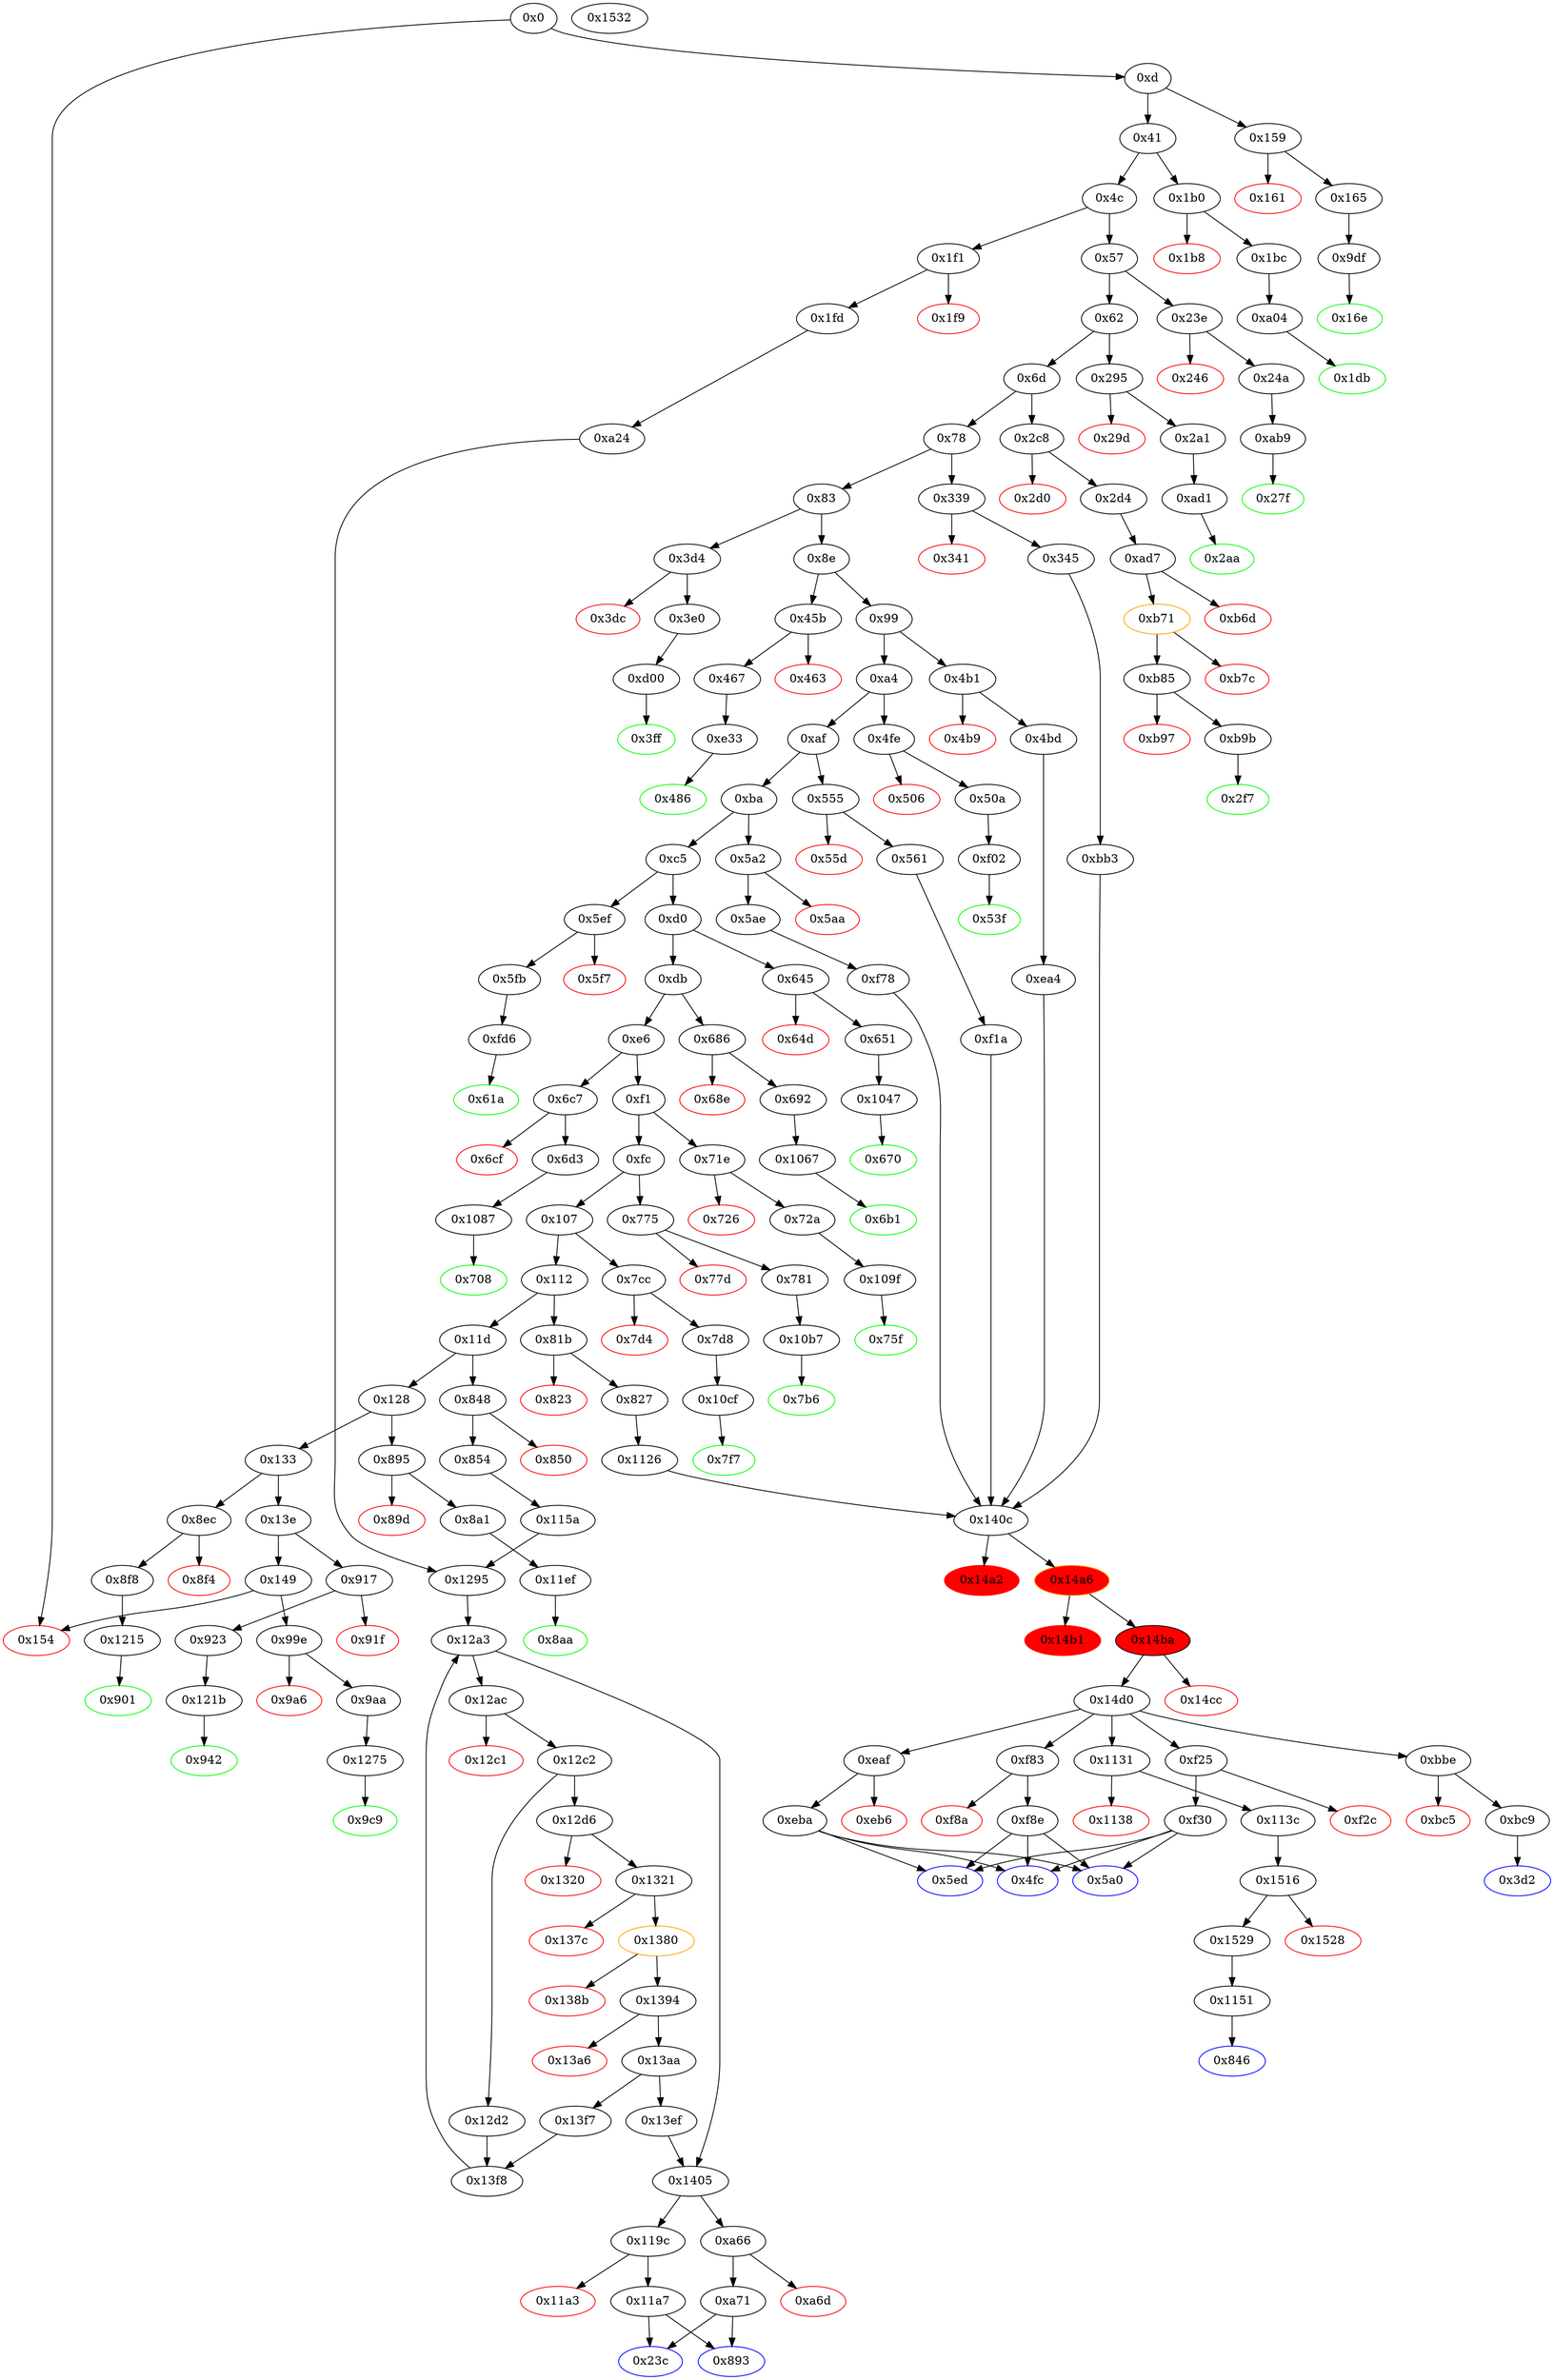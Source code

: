 strict digraph "" {
"0x5aa" [color=red, fillcolor=white, id="0x5aa", style=filled, tooltip="Block 0x5aa\n[0x5aa:0x5ad]\n---\nPredecessors: [0x5a2]\nSuccessors: []\n---\n0x5aa PUSH1 0x0\n0x5ac DUP1\n0x5ad REVERT\n---\n0x5aa: V387 = 0x0\n0x5ad: REVERT 0x0 0x0\n---\nEntry stack: [V11, V384]\nStack pops: 0\nStack additions: []\nExit stack: [V11, V384]\n\nDef sites:\nV11: {0xd.0x35}\nV384: {0x5a2.0x5a3}\n"];
"0xf1" [fillcolor=white, id="0xf1", style=filled, tooltip="Block 0xf1\n[0xf1:0xfb]\n---\nPredecessors: [0xe6]\nSuccessors: [0xfc, 0x71e]\n---\n0xf1 DUP1\n0xf2 PUSH4 0xbd695d21\n0xf7 EQ\n0xf8 PUSH2 0x71e\n0xfb JUMPI\n---\n0xf2: V63 = 0xbd695d21\n0xf7: V64 = EQ 0xbd695d21 V11\n0xf8: V65 = 0x71e\n0xfb: JUMPI 0x71e V64\n---\nEntry stack: [V11]\nStack pops: 1\nStack additions: [S0]\nExit stack: [V11]\n\nDef sites:\nV11: {0xd.0x35}\n"];
"0xc5" [fillcolor=white, id="0xc5", style=filled, tooltip="Block 0xc5\n[0xc5:0xcf]\n---\nPredecessors: [0xba]\nSuccessors: [0xd0, 0x5ef]\n---\n0xc5 DUP1\n0xc6 PUSH4 0xa301c0d2\n0xcb EQ\n0xcc PUSH2 0x5ef\n0xcf JUMPI\n---\n0xc6: V51 = 0xa301c0d2\n0xcb: V52 = EQ 0xa301c0d2 V11\n0xcc: V53 = 0x5ef\n0xcf: JUMPI 0x5ef V52\n---\nEntry stack: [V11]\nStack pops: 1\nStack additions: [S0]\nExit stack: [V11]\n\nDef sites:\nV11: {0xd.0x35}\n"];
"0x14a2" [color=red, fillcolor=red, id="0x14a2", style=filled, tooltip="Block 0x14a2\n[0x14a2:0x14a5]\n---\nPredecessors: [0x140c]\nSuccessors: []\n---\n0x14a2 PUSH1 0x0\n0x14a4 DUP1\n0x14a5 REVERT\n---\n0x14a2: V1577 = 0x0\n0x14a5: REVERT 0x0 0x0\n---\nEntry stack: [V11, 0x3d2, V223, V226, V229, V232, V235, V238, V241, V244, S16, S15, S14, S13, {0xbbe, 0xeaf, 0xf25, 0xf83, 0x1131}, S11, 0x0, V1550, 0x3f83acff, V1567, 0x20, V1570, V1571, V1570, 0x0, V1550, V1574]\nStack pops: 0\nStack additions: []\nExit stack: [V11, 0x3d2, V223, V226, V229, V232, V235, V238, V241, V244, S16, S15, S14, S13, {0xbbe, 0xeaf, 0xf25, 0xf83, 0x1131}, S11, 0x0, V1550, 0x3f83acff, V1567, 0x20, V1570, V1571, V1570, 0x0, V1550, V1574]\n\nDef sites:\nV11: {0xd.0x35}\n0x3d2: {0x345.0x347}\nV223: {0x345.0x354}\nV226: {0x345.0x35e}\nV229: {0x345.0x368}\nV232: {0x345.0x372}\nV235: {0x345.0x37c}\nV238: {0x345.0x386}\nV241: {0x345.0x390}\nV244: {0x345.0x39a}\nS16: {0xd.0x35, 0x345.0x3a4}\nS15: {0x4bd.0x4bf, 0xd.0x35, 0x345.0x3ae, 0x561.0x563, 0x5ae.0x5b0}\nS14: {0x4bd.0x4e2, 0x345.0x3b8, 0x827.0x829, 0x561.0x586, 0x5ae.0x5d3}\nS13: {0x4bd.0x4ec, 0x345.0x3c2, 0x827.0x836, 0x561.0x590, 0x5ae.0x5dd}\n{0xbbe, 0xeaf, 0xf25, 0xf83, 0x1131}: {0xf78.0xf79, 0xbb3.0xbb4, 0xf1a.0xf1b, 0xea4.0xea5, 0x1126.0x1127}\nS11: {0xf78.0xf7e, 0xbb3.0xbb9, 0xf1a.0xf20, 0xea4.0xeaa, 0x1126.0x112c}\n0x0: {0x140c.0x140d}\nV1550: {0x140c.0x1446}\n0x3f83acff: {0x140c.0x1447}\nV1567: {0x140c.0x1489}\n0x20: {0x140c.0x148d}\nV1570: {0x140c.0x1491}\nV1571: {0x140c.0x1494}\nV1570: {0x140c.0x1491}\n0x0: {0x140c.0x1496}\nV1550: {0x140c.0x1446}\nV1574: {0x140c.0x149b}\n"];
"0x62" [fillcolor=white, id="0x62", style=filled, tooltip="Block 0x62\n[0x62:0x6c]\n---\nPredecessors: [0x57]\nSuccessors: [0x6d, 0x295]\n---\n0x62 DUP1\n0x63 PUSH4 0x3943380c\n0x68 EQ\n0x69 PUSH2 0x295\n0x6c JUMPI\n---\n0x63: V24 = 0x3943380c\n0x68: V25 = EQ 0x3943380c V11\n0x69: V26 = 0x295\n0x6c: JUMPI 0x295 V25\n---\nEntry stack: [V11]\nStack pops: 1\nStack additions: [S0]\nExit stack: [V11]\n\nDef sites:\nV11: {0xd.0x35}\n"];
"0x555" [fillcolor=white, id="0x555", style=filled, tooltip="Block 0x555\n[0x555:0x55c]\n---\nPredecessors: [0xaf]\nSuccessors: [0x55d, 0x561]\n---\n0x555 JUMPDEST\n0x556 CALLVALUE\n0x557 DUP1\n0x558 ISZERO\n0x559 PUSH2 0x561\n0x55c JUMPI\n---\n0x555: JUMPDEST \n0x556: V366 = CALLVALUE\n0x558: V367 = ISZERO V366\n0x559: V368 = 0x561\n0x55c: JUMPI 0x561 V367\n---\nEntry stack: [V11]\nStack pops: 0\nStack additions: [V366]\nExit stack: [V11, V366]\n\nDef sites:\nV11: {0xd.0x35}\n"];
"0xeaf" [fillcolor=white, id="0xeaf", style=filled, tooltip="Block 0xeaf\n[0xeaf:0xeb5]\n---\nPredecessors: [0x14d0]\nSuccessors: [0xeb6, 0xeba]\n---\n0xeaf JUMPDEST\n0xeb0 ISZERO\n0xeb1 ISZERO\n0xeb2 PUSH2 0xeba\n0xeb5 JUMPI\n---\n0xeaf: JUMPDEST \n0xeb0: V1112 = ISZERO V1604\n0xeb1: V1113 = ISZERO V1112\n0xeb2: V1114 = 0xeba\n0xeb5: JUMPI 0xeba V1113\n---\nEntry stack: [V11, 0x3d2, V223, V226, V229, V232, V235, V238, V241, V244, S4, S3, S2, S1, V1604]\nStack pops: 1\nStack additions: []\nExit stack: [V11, 0x3d2, V223, V226, V229, V232, V235, V238, V241, V244, S4, S3, S2, S1]\n\nDef sites:\nV11: {0xd.0x35}\n0x3d2: {0x345.0x347}\nV223: {0x345.0x354}\nV226: {0x345.0x35e}\nV229: {0x345.0x368}\nV232: {0x345.0x372}\nV235: {0x345.0x37c}\nV238: {0x345.0x386}\nV241: {0x345.0x390}\nV244: {0x345.0x39a}\nS4: {0xd.0x35, 0x345.0x3a4}\nS3: {0x4bd.0x4bf, 0xd.0x35, 0x345.0x3ae, 0x561.0x563, 0x5ae.0x5b0}\nS2: {0x4bd.0x4e2, 0x345.0x3b8, 0x827.0x829, 0x561.0x586, 0x5ae.0x5d3}\nS1: {0x4bd.0x4ec, 0x345.0x3c2, 0x827.0x836, 0x561.0x590, 0x5ae.0x5dd}\nV1604: {0x14d0.0x150f}\n"];
"0x1528" [color=red, fillcolor=white, id="0x1528", style=filled, tooltip="Block 0x1528\n[0x1528:0x1528]\n---\nPredecessors: [0x1516]\nSuccessors: []\n---\n0x1528 INVALID\n---\n0x1528: INVALID \n---\nEntry stack: [V11, 0x3d2, V223, V226, V229, V232, V235, V238, V241, V244, S7, S6, S5, S4, 0x1151, V1315, S1, V1606]\nStack pops: 0\nStack additions: []\nExit stack: [V11, 0x3d2, V223, V226, V229, V232, V235, V238, V241, V244, S7, S6, S5, S4, 0x1151, V1315, S1, V1606]\n\nDef sites:\nV11: {0xd.0x35}\n0x3d2: {0x345.0x347}\nV223: {0x345.0x354}\nV226: {0x345.0x35e}\nV229: {0x345.0x368}\nV232: {0x345.0x372}\nV235: {0x345.0x37c}\nV238: {0x345.0x386}\nV241: {0x345.0x390}\nV244: {0x345.0x39a}\nS7: {0xd.0x35, 0x345.0x3a4}\nS6: {0x4bd.0x4bf, 0xd.0x35, 0x345.0x3ae, 0x561.0x563, 0x5ae.0x5b0}\nS5: {0x4bd.0x4e2, 0x345.0x3b8, 0x827.0x829, 0x561.0x586, 0x5ae.0x5d3}\nS4: {0x4bd.0x4ec, 0x345.0x3c2, 0x827.0x836, 0x561.0x590, 0x5ae.0x5dd}\n0x1151: {0x113c.0x113d}\nV1315: {0x113c.0x1143}\nS1: {0x4bd.0x4ec, 0x345.0x3c2, 0x827.0x836, 0x561.0x590, 0x5ae.0x5dd}\nV1606: {0x1516.0x151b}\n"];
"0x1405" [fillcolor=white, id="0x1405", style=filled, tooltip="Block 0x1405\n[0x1405:0x140b]\n---\nPredecessors: [0x12a3, 0x13ef]\nSuccessors: [0xa66, 0x119c]\n---\n0x1405 JUMPDEST\n0x1406 POP\n0x1407 POP\n0x1408 SWAP2\n0x1409 SWAP1\n0x140a POP\n0x140b JUMP\n---\n0x1405: JUMPDEST \n0x140b: JUMP {0xa66, 0x119c}\n---\nEntry stack: [V11, {0x23c, 0x893}, S6, S5, {0xa66, 0x119c}, S3, S2, S1, S0]\nStack pops: 5\nStack additions: [S2]\nExit stack: [V11, {0x23c, 0x893}, S6, S5, S2]\n\nDef sites:\nV11: {0xd.0x35}\n{0x23c, 0x893}: {0x1fd.0x1ff, 0x854.0x856}\nS6: {0x1fd.0x222, 0x854.0x879}\nS5: {0x1fd.0x22c, 0x854.0x883}\n{0xa66, 0x119c}: {0x115a.0x115b, 0xa24.0xa25}\nS3: {0x115a.0x1162, 0xa24.0xa2c}\nS2: {0x1295_0xa24.0x1296, 0x1295_0x115a.0x1296, 0x13ef.0x13ef}\nS1: {0x1295_0x115a.0x129b, 0x1295_0xa24.0x129b}\nS0: {0x1295_0x115a.0x129f, 0x1295_0xa24.0x129f, 0x13f8_0x13f7.0x13fd, 0x13f8_0x12d2.0x13fd}\n"];
"0xfd6" [fillcolor=white, id="0xfd6", style=filled, tooltip="Block 0xfd6\n[0xfd6:0x1046]\n---\nPredecessors: [0x5fb]\nSuccessors: [0x61a]\n---\n0xfd6 JUMPDEST\n0xfd7 PUSH1 0x0\n0xfd9 DUP1\n0xfda PUSH1 0x0\n0xfdc DUP1\n0xfdd PUSH1 0x70\n0xfdf PUSH1 0x0\n0xfe1 DUP7\n0xfe2 DUP2\n0xfe3 MSTORE\n0xfe4 PUSH1 0x20\n0xfe6 ADD\n0xfe7 SWAP1\n0xfe8 DUP2\n0xfe9 MSTORE\n0xfea PUSH1 0x20\n0xfec ADD\n0xfed PUSH1 0x0\n0xfef SHA3\n0xff0 PUSH1 0x4\n0xff2 ADD\n0xff3 SLOAD\n0xff4 SWAP4\n0xff5 POP\n0xff6 PUSH1 0x70\n0xff8 PUSH1 0x0\n0xffa DUP7\n0xffb DUP2\n0xffc MSTORE\n0xffd PUSH1 0x20\n0xfff ADD\n0x1000 SWAP1\n0x1001 DUP2\n0x1002 MSTORE\n0x1003 PUSH1 0x20\n0x1005 ADD\n0x1006 PUSH1 0x0\n0x1008 SHA3\n0x1009 PUSH1 0x5\n0x100b ADD\n0x100c SLOAD\n0x100d SWAP3\n0x100e POP\n0x100f PUSH1 0x70\n0x1011 PUSH1 0x0\n0x1013 DUP7\n0x1014 DUP2\n0x1015 MSTORE\n0x1016 PUSH1 0x20\n0x1018 ADD\n0x1019 SWAP1\n0x101a DUP2\n0x101b MSTORE\n0x101c PUSH1 0x20\n0x101e ADD\n0x101f PUSH1 0x0\n0x1021 SHA3\n0x1022 PUSH1 0x6\n0x1024 ADD\n0x1025 SLOAD\n0x1026 SWAP2\n0x1027 POP\n0x1028 PUSH1 0x70\n0x102a PUSH1 0x0\n0x102c DUP7\n0x102d DUP2\n0x102e MSTORE\n0x102f PUSH1 0x20\n0x1031 ADD\n0x1032 SWAP1\n0x1033 DUP2\n0x1034 MSTORE\n0x1035 PUSH1 0x20\n0x1037 ADD\n0x1038 PUSH1 0x0\n0x103a SHA3\n0x103b PUSH1 0x7\n0x103d ADD\n0x103e SLOAD\n0x103f SWAP1\n0x1040 POP\n0x1041 SWAP2\n0x1042 SWAP4\n0x1043 POP\n0x1044 SWAP2\n0x1045 SWAP4\n0x1046 JUMP\n---\n0xfd6: JUMPDEST \n0xfd7: V1176 = 0x0\n0xfda: V1177 = 0x0\n0xfdd: V1178 = 0x70\n0xfdf: V1179 = 0x0\n0xfe3: M[0x0] = V411\n0xfe4: V1180 = 0x20\n0xfe6: V1181 = ADD 0x20 0x0\n0xfe9: M[0x20] = 0x70\n0xfea: V1182 = 0x20\n0xfec: V1183 = ADD 0x20 0x20\n0xfed: V1184 = 0x0\n0xfef: V1185 = SHA3 0x0 0x40\n0xff0: V1186 = 0x4\n0xff2: V1187 = ADD 0x4 V1185\n0xff3: V1188 = S[V1187]\n0xff6: V1189 = 0x70\n0xff8: V1190 = 0x0\n0xffc: M[0x0] = V411\n0xffd: V1191 = 0x20\n0xfff: V1192 = ADD 0x20 0x0\n0x1002: M[0x20] = 0x70\n0x1003: V1193 = 0x20\n0x1005: V1194 = ADD 0x20 0x20\n0x1006: V1195 = 0x0\n0x1008: V1196 = SHA3 0x0 0x40\n0x1009: V1197 = 0x5\n0x100b: V1198 = ADD 0x5 V1196\n0x100c: V1199 = S[V1198]\n0x100f: V1200 = 0x70\n0x1011: V1201 = 0x0\n0x1015: M[0x0] = V411\n0x1016: V1202 = 0x20\n0x1018: V1203 = ADD 0x20 0x0\n0x101b: M[0x20] = 0x70\n0x101c: V1204 = 0x20\n0x101e: V1205 = ADD 0x20 0x20\n0x101f: V1206 = 0x0\n0x1021: V1207 = SHA3 0x0 0x40\n0x1022: V1208 = 0x6\n0x1024: V1209 = ADD 0x6 V1207\n0x1025: V1210 = S[V1209]\n0x1028: V1211 = 0x70\n0x102a: V1212 = 0x0\n0x102e: M[0x0] = V411\n0x102f: V1213 = 0x20\n0x1031: V1214 = ADD 0x20 0x0\n0x1034: M[0x20] = 0x70\n0x1035: V1215 = 0x20\n0x1037: V1216 = ADD 0x20 0x20\n0x1038: V1217 = 0x0\n0x103a: V1218 = SHA3 0x0 0x40\n0x103b: V1219 = 0x7\n0x103d: V1220 = ADD 0x7 V1218\n0x103e: V1221 = S[V1220]\n0x1046: JUMP 0x61a\n---\nEntry stack: [V11, 0x61a, V411]\nStack pops: 2\nStack additions: [V1188, V1199, V1210, V1221]\nExit stack: [V11, V1188, V1199, V1210, V1221]\n\nDef sites:\nV11: {0xd.0x35}\n0x61a: {0x5fb.0x5fd}\nV411: {0x5fb.0x60a}\n"];
"0xf02" [fillcolor=white, id="0xf02", style=filled, tooltip="Block 0xf02\n[0xf02:0xf19]\n---\nPredecessors: [0x50a]\nSuccessors: [0x53f]\n---\n0xf02 JUMPDEST\n0xf03 PUSH1 0x71\n0xf05 PUSH1 0x20\n0xf07 MSTORE\n0xf08 DUP1\n0xf09 PUSH1 0x0\n0xf0b MSTORE\n0xf0c PUSH1 0x40\n0xf0e PUSH1 0x0\n0xf10 SHA3\n0xf11 PUSH1 0x0\n0xf13 SWAP2\n0xf14 POP\n0xf15 SWAP1\n0xf16 POP\n0xf17 SLOAD\n0xf18 DUP2\n0xf19 JUMP\n---\n0xf02: JUMPDEST \n0xf03: V1128 = 0x71\n0xf05: V1129 = 0x20\n0xf07: M[0x20] = 0x71\n0xf09: V1130 = 0x0\n0xf0b: M[0x0] = V355\n0xf0c: V1131 = 0x40\n0xf0e: V1132 = 0x0\n0xf10: V1133 = SHA3 0x0 0x40\n0xf11: V1134 = 0x0\n0xf17: V1135 = S[V1133]\n0xf19: JUMP 0x53f\n---\nEntry stack: [V11, 0x53f, V355]\nStack pops: 2\nStack additions: [S1, V1135]\nExit stack: [V11, 0x53f, V1135]\n\nDef sites:\nV11: {0xd.0x35}\n0x53f: {0x50a.0x50c}\nV355: {0x50a.0x52f}\n"];
"0x4c" [fillcolor=white, id="0x4c", style=filled, tooltip="Block 0x4c\n[0x4c:0x56]\n---\nPredecessors: [0x41]\nSuccessors: [0x57, 0x1f1]\n---\n0x4c DUP1\n0x4d PUSH4 0x12d9b939\n0x52 EQ\n0x53 PUSH2 0x1f1\n0x56 JUMPI\n---\n0x4d: V18 = 0x12d9b939\n0x52: V19 = EQ 0x12d9b939 V11\n0x53: V20 = 0x1f1\n0x56: JUMPI 0x1f1 V19\n---\nEntry stack: [V11]\nStack pops: 1\nStack additions: [S0]\nExit stack: [V11]\n\nDef sites:\nV11: {0xd.0x35}\n"];
"0x4fc" [color=blue, fillcolor=white, id="0x4fc", style=filled, tooltip="Block 0x4fc\n[0x4fc:0x4fd]\n---\nPredecessors: [0xeba, 0xf30, 0xf8e]\nSuccessors: []\n---\n0x4fc JUMPDEST\n0x4fd STOP\n---\n0x4fc: JUMPDEST \n0x4fd: STOP \n---\nEntry stack: [V11, 0x3d2, V223, V226, V229, V232, V235, V238, V241, V244, S0]\nStack pops: 0\nStack additions: []\nExit stack: [V11, 0x3d2, V223, V226, V229, V232, V235, V238, V241, V244, S0]\n\nDef sites:\nV11: {0xd.0x35}\n0x3d2: {0x345.0x347}\nV223: {0x345.0x354}\nV226: {0x345.0x35e}\nV229: {0x345.0x368}\nV232: {0x345.0x372}\nV235: {0x345.0x37c}\nV238: {0x345.0x386}\nV241: {0x345.0x390}\nV244: {0x345.0x39a}\nS0: {0xd.0x35, 0x345.0x3a4}\n"];
"0x78" [fillcolor=white, id="0x78", style=filled, tooltip="Block 0x78\n[0x78:0x82]\n---\nPredecessors: [0x6d]\nSuccessors: [0x83, 0x339]\n---\n0x78 DUP1\n0x79 PUSH4 0x521fcb66\n0x7e EQ\n0x7f PUSH2 0x339\n0x82 JUMPI\n---\n0x79: V30 = 0x521fcb66\n0x7e: V31 = EQ 0x521fcb66 V11\n0x7f: V32 = 0x339\n0x82: JUMPI 0x339 V31\n---\nEntry stack: [V11]\nStack pops: 1\nStack additions: [S0]\nExit stack: [V11]\n\nDef sites:\nV11: {0xd.0x35}\n"];
"0xf30" [fillcolor=white, id="0xf30", style=filled, tooltip="Block 0xf30\n[0xf30:0xf77]\n---\nPredecessors: [0xf25]\nSuccessors: [0x4fc, 0x5a0, 0x5ed]\n---\n0xf30 JUMPDEST\n0xf31 DUP1\n0xf32 PUSH1 0x74\n0xf34 PUSH1 0x0\n0xf36 DUP5\n0xf37 PUSH20 0xffffffffffffffffffffffffffffffffffffffff\n0xf4c AND\n0xf4d PUSH20 0xffffffffffffffffffffffffffffffffffffffff\n0xf62 AND\n0xf63 DUP2\n0xf64 MSTORE\n0xf65 PUSH1 0x20\n0xf67 ADD\n0xf68 SWAP1\n0xf69 DUP2\n0xf6a MSTORE\n0xf6b PUSH1 0x20\n0xf6d ADD\n0xf6e PUSH1 0x0\n0xf70 SHA3\n0xf71 DUP2\n0xf72 SWAP1\n0xf73 SSTORE\n0xf74 POP\n0xf75 POP\n0xf76 POP\n0xf77 JUMP\n---\n0xf30: JUMPDEST \n0xf32: V1144 = 0x74\n0xf34: V1145 = 0x0\n0xf37: V1146 = 0xffffffffffffffffffffffffffffffffffffffff\n0xf4c: V1147 = AND 0xffffffffffffffffffffffffffffffffffffffff S1\n0xf4d: V1148 = 0xffffffffffffffffffffffffffffffffffffffff\n0xf62: V1149 = AND 0xffffffffffffffffffffffffffffffffffffffff V1147\n0xf64: M[0x0] = V1149\n0xf65: V1150 = 0x20\n0xf67: V1151 = ADD 0x20 0x0\n0xf6a: M[0x20] = 0x74\n0xf6b: V1152 = 0x20\n0xf6d: V1153 = ADD 0x20 0x20\n0xf6e: V1154 = 0x0\n0xf70: V1155 = SHA3 0x0 0x40\n0xf73: S[V1155] = S0\n0xf77: JUMP S2\n---\nEntry stack: [V11, 0x3d2, V223, V226, V229, V232, V235, V238, V241, V244, S3, S2, S1, S0]\nStack pops: 3\nStack additions: []\nExit stack: [V11, 0x3d2, V223, V226, V229, V232, V235, V238, V241, V244, S3]\n\nDef sites:\nV11: {0xd.0x35}\n0x3d2: {0x345.0x347}\nV223: {0x345.0x354}\nV226: {0x345.0x35e}\nV229: {0x345.0x368}\nV232: {0x345.0x372}\nV235: {0x345.0x37c}\nV238: {0x345.0x386}\nV241: {0x345.0x390}\nV244: {0x345.0x39a}\nS3: {0xd.0x35, 0x345.0x3a4}\nS2: {0x4bd.0x4bf, 0xd.0x35, 0x345.0x3ae, 0x561.0x563, 0x5ae.0x5b0}\nS1: {0x4bd.0x4e2, 0x345.0x3b8, 0x827.0x829, 0x561.0x586, 0x5ae.0x5d3}\nS0: {0x4bd.0x4ec, 0x345.0x3c2, 0x827.0x836, 0x561.0x590, 0x5ae.0x5dd}\n"];
"0x0" [fillcolor=white, id="0x0", style=filled, tooltip="Block 0x0\n[0x0:0xc]\n---\nPredecessors: []\nSuccessors: [0xd, 0x154]\n---\n0x0 PUSH1 0x80\n0x2 PUSH1 0x40\n0x4 MSTORE\n0x5 PUSH1 0x4\n0x7 CALLDATASIZE\n0x8 LT\n0x9 PUSH2 0x154\n0xc JUMPI\n---\n0x0: V0 = 0x80\n0x2: V1 = 0x40\n0x4: M[0x40] = 0x80\n0x5: V2 = 0x4\n0x7: V3 = CALLDATASIZE\n0x8: V4 = LT V3 0x4\n0x9: V5 = 0x154\n0xc: JUMPI 0x154 V4\n---\nEntry stack: []\nStack pops: 0\nStack additions: []\nExit stack: []\n\nDef sites:\n"];
"0x14cc" [color=red, fillcolor=white, id="0x14cc", style=filled, tooltip="Block 0x14cc\n[0x14cc:0x14cf]\n---\nPredecessors: [0x14ba]\nSuccessors: []\n---\n0x14cc PUSH1 0x0\n0x14ce DUP1\n0x14cf REVERT\n---\n0x14cc: V1594 = 0x0\n0x14cf: REVERT 0x0 0x0\n---\nEntry stack: [V11, 0x3d2, V223, V226, V229, V232, V235, V238, V241, V244, S8, S7, S6, S5, {0xbbe, 0xeaf, 0xf25, 0xf83, 0x1131}, S3, 0x0, V1588, V1589]\nStack pops: 0\nStack additions: []\nExit stack: [V11, 0x3d2, V223, V226, V229, V232, V235, V238, V241, V244, S8, S7, S6, S5, {0xbbe, 0xeaf, 0xf25, 0xf83, 0x1131}, S3, 0x0, V1588, V1589]\n\nDef sites:\nV11: {0xd.0x35}\n0x3d2: {0x345.0x347}\nV223: {0x345.0x354}\nV226: {0x345.0x35e}\nV229: {0x345.0x368}\nV232: {0x345.0x372}\nV235: {0x345.0x37c}\nV238: {0x345.0x386}\nV241: {0x345.0x390}\nV244: {0x345.0x39a}\nS8: {0xd.0x35, 0x345.0x3a4}\nS7: {0x4bd.0x4bf, 0xd.0x35, 0x345.0x3ae, 0x561.0x563, 0x5ae.0x5b0}\nS6: {0x4bd.0x4e2, 0x345.0x3b8, 0x827.0x829, 0x561.0x586, 0x5ae.0x5d3}\nS5: {0x4bd.0x4ec, 0x345.0x3c2, 0x827.0x836, 0x561.0x590, 0x5ae.0x5dd}\n{0xbbe, 0xeaf, 0xf25, 0xf83, 0x1131}: {0xf78.0xf79, 0xbb3.0xbb4, 0xf1a.0xf1b, 0xea4.0xea5, 0x1126.0x1127}\nS3: {0xf78.0xf7e, 0xbb3.0xbb9, 0xf1a.0xf20, 0xea4.0xeaa, 0x1126.0x112c}\n0x0: {0x140c_0xbb3.0x140d, 0x140c_0xea4.0x140d, 0x140c_0xf78.0x140d, 0x140c_0xf1a.0x140d, 0x140c_0x1126.0x140d}\nV1588: {0x14ba.0x14c1}\nV1589: {0x14ba.0x14c2}\n"];
"0x1131" [fillcolor=white, id="0x1131", style=filled, tooltip="Block 0x1131\n[0x1131:0x1137]\n---\nPredecessors: [0x14d0]\nSuccessors: [0x1138, 0x113c]\n---\n0x1131 JUMPDEST\n0x1132 ISZERO\n0x1133 ISZERO\n0x1134 PUSH2 0x113c\n0x1137 JUMPI\n---\n0x1131: JUMPDEST \n0x1132: V1309 = ISZERO V1604\n0x1133: V1310 = ISZERO V1309\n0x1134: V1311 = 0x113c\n0x1137: JUMPI 0x113c V1310\n---\nEntry stack: [V11, 0x3d2, V223, V226, V229, V232, V235, V238, V241, V244, S4, S3, S2, S1, V1604]\nStack pops: 1\nStack additions: []\nExit stack: [V11, 0x3d2, V223, V226, V229, V232, V235, V238, V241, V244, S4, S3, S2, S1]\n\nDef sites:\nV11: {0xd.0x35}\n0x3d2: {0x345.0x347}\nV223: {0x345.0x354}\nV226: {0x345.0x35e}\nV229: {0x345.0x368}\nV232: {0x345.0x372}\nV235: {0x345.0x37c}\nV238: {0x345.0x386}\nV241: {0x345.0x390}\nV244: {0x345.0x39a}\nS4: {0xd.0x35, 0x345.0x3a4}\nS3: {0x4bd.0x4bf, 0xd.0x35, 0x345.0x3ae, 0x561.0x563, 0x5ae.0x5b0}\nS2: {0x4bd.0x4e2, 0x345.0x3b8, 0x827.0x829, 0x561.0x586, 0x5ae.0x5d3}\nS1: {0x4bd.0x4ec, 0x345.0x3c2, 0x827.0x836, 0x561.0x590, 0x5ae.0x5dd}\nV1604: {0x14d0.0x150f}\n"];
"0x6d" [fillcolor=white, id="0x6d", style=filled, tooltip="Block 0x6d\n[0x6d:0x77]\n---\nPredecessors: [0x62]\nSuccessors: [0x78, 0x2c8]\n---\n0x6d DUP1\n0x6e PUSH4 0x3f83acff\n0x73 EQ\n0x74 PUSH2 0x2c8\n0x77 JUMPI\n---\n0x6e: V27 = 0x3f83acff\n0x73: V28 = EQ 0x3f83acff V11\n0x74: V29 = 0x2c8\n0x77: JUMPI 0x2c8 V28\n---\nEntry stack: [V11]\nStack pops: 1\nStack additions: [S0]\nExit stack: [V11]\n\nDef sites:\nV11: {0xd.0x35}\n"];
"0x7d8" [fillcolor=white, id="0x7d8", style=filled, tooltip="Block 0x7d8\n[0x7d8:0x7f6]\n---\nPredecessors: [0x7cc]\nSuccessors: [0x10cf]\n---\n0x7d8 JUMPDEST\n0x7d9 POP\n0x7da PUSH2 0x7f7\n0x7dd PUSH1 0x4\n0x7df DUP1\n0x7e0 CALLDATASIZE\n0x7e1 SUB\n0x7e2 DUP2\n0x7e3 ADD\n0x7e4 SWAP1\n0x7e5 DUP1\n0x7e6 DUP1\n0x7e7 CALLDATALOAD\n0x7e8 SWAP1\n0x7e9 PUSH1 0x20\n0x7eb ADD\n0x7ec SWAP1\n0x7ed SWAP3\n0x7ee SWAP2\n0x7ef SWAP1\n0x7f0 POP\n0x7f1 POP\n0x7f2 POP\n0x7f3 PUSH2 0x10cf\n0x7f6 JUMP\n---\n0x7d8: JUMPDEST \n0x7da: V538 = 0x7f7\n0x7dd: V539 = 0x4\n0x7e0: V540 = CALLDATASIZE\n0x7e1: V541 = SUB V540 0x4\n0x7e3: V542 = ADD 0x4 V541\n0x7e7: V543 = CALLDATALOAD 0x4\n0x7e9: V544 = 0x20\n0x7eb: V545 = ADD 0x20 0x4\n0x7f3: V546 = 0x10cf\n0x7f6: JUMP 0x10cf\n---\nEntry stack: [V11, V534]\nStack pops: 1\nStack additions: [0x7f7, V543]\nExit stack: [V11, 0x7f7, V543]\n\nDef sites:\nV11: {0xd.0x35}\nV534: {0x7cc.0x7cd}\n"];
"0xbc5" [color=red, fillcolor=white, id="0xbc5", style=filled, tooltip="Block 0xbc5\n[0xbc5:0xbc8]\n---\nPredecessors: [0xbbe]\nSuccessors: []\n---\n0xbc5 PUSH1 0x0\n0xbc7 DUP1\n0xbc8 REVERT\n---\n0xbc5: V824 = 0x0\n0xbc8: REVERT 0x0 0x0\n---\nEntry stack: [V11, 0x3d2, V223, V226, V229, V232, V235, V238, V241, V244, S3, S2, S1, S0]\nStack pops: 0\nStack additions: []\nExit stack: [V11, 0x3d2, V223, V226, V229, V232, V235, V238, V241, V244, S3, S2, S1, S0]\n\nDef sites:\nV11: {0xd.0x35}\n0x3d2: {0x345.0x347}\nV223: {0x345.0x354}\nV226: {0x345.0x35e}\nV229: {0x345.0x368}\nV232: {0x345.0x372}\nV235: {0x345.0x37c}\nV238: {0x345.0x386}\nV241: {0x345.0x390}\nV244: {0x345.0x39a}\nS3: {0xd.0x35, 0x345.0x3a4}\nS2: {0x4bd.0x4bf, 0xd.0x35, 0x345.0x3ae, 0x561.0x563, 0x5ae.0x5b0}\nS1: {0x4bd.0x4e2, 0x345.0x3b8, 0x827.0x829, 0x561.0x586, 0x5ae.0x5d3}\nS0: {0x4bd.0x4ec, 0x345.0x3c2, 0x827.0x836, 0x561.0x590, 0x5ae.0x5dd}\n"];
"0x846" [color=blue, fillcolor=white, id="0x846", style=filled, tooltip="Block 0x846\n[0x846:0x847]\n---\nPredecessors: [0x1151]\nSuccessors: []\n---\n0x846 JUMPDEST\n0x847 STOP\n---\n0x846: JUMPDEST \n0x847: STOP \n---\nEntry stack: [V11]\nStack pops: 0\nStack additions: []\nExit stack: [V11]\n\nDef sites:\nV11: {0xd.0x35}\n"];
"0x128" [fillcolor=white, id="0x128", style=filled, tooltip="Block 0x128\n[0x128:0x132]\n---\nPredecessors: [0x11d]\nSuccessors: [0x133, 0x895]\n---\n0x128 DUP1\n0x129 PUSH4 0xdb4ecbc1\n0x12e EQ\n0x12f PUSH2 0x895\n0x132 JUMPI\n---\n0x129: V78 = 0xdb4ecbc1\n0x12e: V79 = EQ 0xdb4ecbc1 V11\n0x12f: V80 = 0x895\n0x132: JUMPI 0x895 V79\n---\nEntry stack: [V11]\nStack pops: 1\nStack additions: [S0]\nExit stack: [V11]\n\nDef sites:\nV11: {0xd.0x35}\n"];
"0x11a3" [color=red, fillcolor=white, id="0x11a3", style=filled, tooltip="Block 0x11a3\n[0x11a3:0x11a6]\n---\nPredecessors: [0x119c]\nSuccessors: []\n---\n0x11a3 PUSH1 0x0\n0x11a5 DUP1\n0x11a6 REVERT\n---\n0x11a3: V1358 = 0x0\n0x11a6: REVERT 0x0 0x0\n---\nEntry stack: [V11, {0x23c, 0x893}, S1, S0]\nStack pops: 0\nStack additions: []\nExit stack: [V11, {0x23c, 0x893}, S1, S0]\n\nDef sites:\nV11: {0xd.0x35}\n{0x23c, 0x893}: {0x1fd.0x1ff, 0x854.0x856}\nS1: {0x1fd.0x222, 0x854.0x879}\nS0: {0x1fd.0x22c, 0x854.0x883}\n"];
"0x848" [fillcolor=white, id="0x848", style=filled, tooltip="Block 0x848\n[0x848:0x84f]\n---\nPredecessors: [0x11d]\nSuccessors: [0x850, 0x854]\n---\n0x848 JUMPDEST\n0x849 CALLVALUE\n0x84a DUP1\n0x84b ISZERO\n0x84c PUSH2 0x854\n0x84f JUMPI\n---\n0x848: JUMPDEST \n0x849: V571 = CALLVALUE\n0x84b: V572 = ISZERO V571\n0x84c: V573 = 0x854\n0x84f: JUMPI 0x854 V572\n---\nEntry stack: [V11]\nStack pops: 0\nStack additions: [V571]\nExit stack: [V11, V571]\n\nDef sites:\nV11: {0xd.0x35}\n"];
"0x138b" [color=red, fillcolor=white, id="0x138b", style=filled, tooltip="Block 0x138b\n[0x138b:0x1393]\n---\nPredecessors: [0x1380]\nSuccessors: []\n---\n0x138b RETURNDATASIZE\n0x138c PUSH1 0x0\n0x138e DUP1\n0x138f RETURNDATACOPY\n0x1390 RETURNDATASIZE\n0x1391 PUSH1 0x0\n0x1393 REVERT\n---\n0x138b: V1512 = RETURNDATASIZE\n0x138c: V1513 = 0x0\n0x138f: RETURNDATACOPY 0x0 0x0 V1512\n0x1390: V1514 = RETURNDATASIZE\n0x1391: V1515 = 0x0\n0x1393: REVERT 0x0 V1514\n---\nEntry stack: [V11, {0x23c, 0x893}, S10, S9, {0xa66, 0x119c}, S7, S6, S5, S4, S3, 0x3f83acff, S1, V1509]\nStack pops: 0\nStack additions: []\nExit stack: [V11, {0x23c, 0x893}, S10, S9, {0xa66, 0x119c}, S7, S6, S5, S4, S3, 0x3f83acff, S1, V1509]\n\nDef sites:\nV11: {0xd.0x35}\n{0x23c, 0x893}: {0x1fd.0x1ff, 0x854.0x856}\nS10: {0x1fd.0x222, 0x854.0x879}\nS9: {0x1fd.0x22c, 0x854.0x883}\n{0xa66, 0x119c}: {0x115a.0x115b, 0xa24.0xa25}\nS7: {0x115a.0x1162, 0xa24.0xa2c}\nS6: {0x1295_0xa24.0x1296, 0x1295_0x115a.0x1296}\nS5: {0x1295_0x115a.0x129b, 0x1295_0xa24.0x129b}\nS4: {0x1295_0xa24.0x129f, 0x1295_0x115a.0x129f, 0x13f8_0x13f7.0x13fd, 0x13f8_0x12d2.0x13fd}\nS3: {0x12d6_0x12a3_0x13f8.0x130e, 0x12d6_0x12a3_0x1295.0x130e}\n0x3f83acff: {0x12d6_0x12a3_0x13f8.0x130f, 0x12d6_0x12a3_0x1295.0x130f}\nS1: {0x1321_0x12a3_0x1295.0x1363, 0x1321_0x12a3_0x13f8.0x1363}\nV1509: {0x1380.0x1384}\n"];
"0x16e" [color=green, fillcolor=white, id="0x16e", style=filled, tooltip="Block 0x16e\n[0x16e:0x1af]\n---\nPredecessors: [0x9df]\nSuccessors: []\n---\n0x16e JUMPDEST\n0x16f PUSH1 0x40\n0x171 MLOAD\n0x172 DUP1\n0x173 DUP3\n0x174 PUSH20 0xffffffffffffffffffffffffffffffffffffffff\n0x189 AND\n0x18a PUSH20 0xffffffffffffffffffffffffffffffffffffffff\n0x19f AND\n0x1a0 DUP2\n0x1a1 MSTORE\n0x1a2 PUSH1 0x20\n0x1a4 ADD\n0x1a5 SWAP2\n0x1a6 POP\n0x1a7 POP\n0x1a8 PUSH1 0x40\n0x1aa MLOAD\n0x1ab DUP1\n0x1ac SWAP2\n0x1ad SUB\n0x1ae SWAP1\n0x1af RETURN\n---\n0x16e: JUMPDEST \n0x16f: V97 = 0x40\n0x171: V98 = M[0x40]\n0x174: V99 = 0xffffffffffffffffffffffffffffffffffffffff\n0x189: V100 = AND 0xffffffffffffffffffffffffffffffffffffffff V685\n0x18a: V101 = 0xffffffffffffffffffffffffffffffffffffffff\n0x19f: V102 = AND 0xffffffffffffffffffffffffffffffffffffffff V100\n0x1a1: M[V98] = V102\n0x1a2: V103 = 0x20\n0x1a4: V104 = ADD 0x20 V98\n0x1a8: V105 = 0x40\n0x1aa: V106 = M[0x40]\n0x1ad: V107 = SUB V104 V106\n0x1af: RETURN V106 V107\n---\nEntry stack: [V11, 0x16e, V685]\nStack pops: 1\nStack additions: []\nExit stack: [V11, 0x16e]\n\nDef sites:\nV11: {0xd.0x35}\n0x16e: {0x165.0x167}\nV685: {0x9df.0xa01}\n"];
"0x24a" [fillcolor=white, id="0x24a", style=filled, tooltip="Block 0x24a\n[0x24a:0x27e]\n---\nPredecessors: [0x23e]\nSuccessors: [0xab9]\n---\n0x24a JUMPDEST\n0x24b POP\n0x24c PUSH2 0x27f\n0x24f PUSH1 0x4\n0x251 DUP1\n0x252 CALLDATASIZE\n0x253 SUB\n0x254 DUP2\n0x255 ADD\n0x256 SWAP1\n0x257 DUP1\n0x258 DUP1\n0x259 CALLDATALOAD\n0x25a PUSH20 0xffffffffffffffffffffffffffffffffffffffff\n0x26f AND\n0x270 SWAP1\n0x271 PUSH1 0x20\n0x273 ADD\n0x274 SWAP1\n0x275 SWAP3\n0x276 SWAP2\n0x277 SWAP1\n0x278 POP\n0x279 POP\n0x27a POP\n0x27b PUSH2 0xab9\n0x27e JUMP\n---\n0x24a: JUMPDEST \n0x24c: V150 = 0x27f\n0x24f: V151 = 0x4\n0x252: V152 = CALLDATASIZE\n0x253: V153 = SUB V152 0x4\n0x255: V154 = ADD 0x4 V153\n0x259: V155 = CALLDATALOAD 0x4\n0x25a: V156 = 0xffffffffffffffffffffffffffffffffffffffff\n0x26f: V157 = AND 0xffffffffffffffffffffffffffffffffffffffff V155\n0x271: V158 = 0x20\n0x273: V159 = ADD 0x20 0x4\n0x27b: V160 = 0xab9\n0x27e: JUMP 0xab9\n---\nEntry stack: [V11, V146]\nStack pops: 1\nStack additions: [0x27f, V157]\nExit stack: [V11, 0x27f, V157]\n\nDef sites:\nV11: {0xd.0x35}\nV146: {0x23e.0x23f}\n"];
"0x121b" [fillcolor=white, id="0x121b", style=filled, tooltip="Block 0x121b\n[0x121b:0x1274]\n---\nPredecessors: [0x923]\nSuccessors: [0x942]\n---\n0x121b JUMPDEST\n0x121c PUSH1 0x70\n0x121e PUSH1 0x20\n0x1220 MSTORE\n0x1221 DUP1\n0x1222 PUSH1 0x0\n0x1224 MSTORE\n0x1225 PUSH1 0x40\n0x1227 PUSH1 0x0\n0x1229 SHA3\n0x122a PUSH1 0x0\n0x122c SWAP2\n0x122d POP\n0x122e SWAP1\n0x122f POP\n0x1230 DUP1\n0x1231 PUSH1 0x0\n0x1233 ADD\n0x1234 SLOAD\n0x1235 SWAP1\n0x1236 DUP1\n0x1237 PUSH1 0x1\n0x1239 ADD\n0x123a SLOAD\n0x123b SWAP1\n0x123c DUP1\n0x123d PUSH1 0x2\n0x123f ADD\n0x1240 SLOAD\n0x1241 SWAP1\n0x1242 DUP1\n0x1243 PUSH1 0x3\n0x1245 ADD\n0x1246 SLOAD\n0x1247 SWAP1\n0x1248 DUP1\n0x1249 PUSH1 0x4\n0x124b ADD\n0x124c SLOAD\n0x124d SWAP1\n0x124e DUP1\n0x124f PUSH1 0x5\n0x1251 ADD\n0x1252 SLOAD\n0x1253 SWAP1\n0x1254 DUP1\n0x1255 PUSH1 0x6\n0x1257 ADD\n0x1258 SLOAD\n0x1259 SWAP1\n0x125a DUP1\n0x125b PUSH1 0x7\n0x125d ADD\n0x125e SLOAD\n0x125f SWAP1\n0x1260 DUP1\n0x1261 PUSH1 0x8\n0x1263 ADD\n0x1264 SLOAD\n0x1265 SWAP1\n0x1266 DUP1\n0x1267 PUSH1 0x9\n0x1269 ADD\n0x126a SLOAD\n0x126b SWAP1\n0x126c DUP1\n0x126d PUSH1 0xa\n0x126f ADD\n0x1270 SLOAD\n0x1271 SWAP1\n0x1272 POP\n0x1273 DUP12\n0x1274 JUMP\n---\n0x121b: JUMPDEST \n0x121c: V1381 = 0x70\n0x121e: V1382 = 0x20\n0x1220: M[0x20] = 0x70\n0x1222: V1383 = 0x0\n0x1224: M[0x0] = V628\n0x1225: V1384 = 0x40\n0x1227: V1385 = 0x0\n0x1229: V1386 = SHA3 0x0 0x40\n0x122a: V1387 = 0x0\n0x1231: V1388 = 0x0\n0x1233: V1389 = ADD 0x0 V1386\n0x1234: V1390 = S[V1389]\n0x1237: V1391 = 0x1\n0x1239: V1392 = ADD 0x1 V1386\n0x123a: V1393 = S[V1392]\n0x123d: V1394 = 0x2\n0x123f: V1395 = ADD 0x2 V1386\n0x1240: V1396 = S[V1395]\n0x1243: V1397 = 0x3\n0x1245: V1398 = ADD 0x3 V1386\n0x1246: V1399 = S[V1398]\n0x1249: V1400 = 0x4\n0x124b: V1401 = ADD 0x4 V1386\n0x124c: V1402 = S[V1401]\n0x124f: V1403 = 0x5\n0x1251: V1404 = ADD 0x5 V1386\n0x1252: V1405 = S[V1404]\n0x1255: V1406 = 0x6\n0x1257: V1407 = ADD 0x6 V1386\n0x1258: V1408 = S[V1407]\n0x125b: V1409 = 0x7\n0x125d: V1410 = ADD 0x7 V1386\n0x125e: V1411 = S[V1410]\n0x1261: V1412 = 0x8\n0x1263: V1413 = ADD 0x8 V1386\n0x1264: V1414 = S[V1413]\n0x1267: V1415 = 0x9\n0x1269: V1416 = ADD 0x9 V1386\n0x126a: V1417 = S[V1416]\n0x126d: V1418 = 0xa\n0x126f: V1419 = ADD 0xa V1386\n0x1270: V1420 = S[V1419]\n0x1274: JUMP 0x942\n---\nEntry stack: [V11, 0x942, V628]\nStack pops: 2\nStack additions: [S1, V1390, V1393, V1396, V1399, V1402, V1405, V1408, V1411, V1414, V1417, V1420]\nExit stack: [V11, 0x942, V1390, V1393, V1396, V1399, V1402, V1405, V1408, V1411, V1414, V1417, V1420]\n\nDef sites:\nV11: {0xd.0x35}\n0x942: {0x923.0x925}\nV628: {0x923.0x932}\n"];
"0xa04" [fillcolor=white, id="0xa04", style=filled, tooltip="Block 0xa04\n[0xa04:0xa23]\n---\nPredecessors: [0x1bc]\nSuccessors: [0x1db]\n---\n0xa04 JUMPDEST\n0xa05 PUSH1 0x0\n0xa07 PUSH1 0x70\n0xa09 PUSH1 0x0\n0xa0b DUP4\n0xa0c DUP2\n0xa0d MSTORE\n0xa0e PUSH1 0x20\n0xa10 ADD\n0xa11 SWAP1\n0xa12 DUP2\n0xa13 MSTORE\n0xa14 PUSH1 0x20\n0xa16 ADD\n0xa17 PUSH1 0x0\n0xa19 SHA3\n0xa1a PUSH1 0x7\n0xa1c ADD\n0xa1d SLOAD\n0xa1e SWAP1\n0xa1f POP\n0xa20 SWAP2\n0xa21 SWAP1\n0xa22 POP\n0xa23 JUMP\n---\n0xa04: JUMPDEST \n0xa05: V686 = 0x0\n0xa07: V687 = 0x70\n0xa09: V688 = 0x0\n0xa0d: M[0x0] = V117\n0xa0e: V689 = 0x20\n0xa10: V690 = ADD 0x20 0x0\n0xa13: M[0x20] = 0x70\n0xa14: V691 = 0x20\n0xa16: V692 = ADD 0x20 0x20\n0xa17: V693 = 0x0\n0xa19: V694 = SHA3 0x0 0x40\n0xa1a: V695 = 0x7\n0xa1c: V696 = ADD 0x7 V694\n0xa1d: V697 = S[V696]\n0xa23: JUMP 0x1db\n---\nEntry stack: [V11, 0x1db, V117]\nStack pops: 2\nStack additions: [V697]\nExit stack: [V11, V697]\n\nDef sites:\nV11: {0xd.0x35}\n0x1db: {0x1bc.0x1be}\nV117: {0x1bc.0x1cb}\n"];
"0x41" [fillcolor=white, id="0x41", style=filled, tooltip="Block 0x41\n[0x41:0x4b]\n---\nPredecessors: [0xd]\nSuccessors: [0x4c, 0x1b0]\n---\n0x41 DUP1\n0x42 PUSH4 0xf491b11\n0x47 EQ\n0x48 PUSH2 0x1b0\n0x4b JUMPI\n---\n0x42: V15 = 0xf491b11\n0x47: V16 = EQ 0xf491b11 V11\n0x48: V17 = 0x1b0\n0x4b: JUMPI 0x1b0 V16\n---\nEntry stack: [V11]\nStack pops: 1\nStack additions: [S0]\nExit stack: [V11]\n\nDef sites:\nV11: {0xd.0x35}\n"];
"0xf8e" [fillcolor=white, id="0xf8e", style=filled, tooltip="Block 0xf8e\n[0xf8e:0xfd5]\n---\nPredecessors: [0xf83]\nSuccessors: [0x4fc, 0x5a0, 0x5ed]\n---\n0xf8e JUMPDEST\n0xf8f DUP1\n0xf90 PUSH1 0x73\n0xf92 PUSH1 0x0\n0xf94 DUP5\n0xf95 PUSH20 0xffffffffffffffffffffffffffffffffffffffff\n0xfaa AND\n0xfab PUSH20 0xffffffffffffffffffffffffffffffffffffffff\n0xfc0 AND\n0xfc1 DUP2\n0xfc2 MSTORE\n0xfc3 PUSH1 0x20\n0xfc5 ADD\n0xfc6 SWAP1\n0xfc7 DUP2\n0xfc8 MSTORE\n0xfc9 PUSH1 0x20\n0xfcb ADD\n0xfcc PUSH1 0x0\n0xfce SHA3\n0xfcf DUP2\n0xfd0 SWAP1\n0xfd1 SSTORE\n0xfd2 POP\n0xfd3 POP\n0xfd4 POP\n0xfd5 JUMP\n---\n0xf8e: JUMPDEST \n0xf90: V1164 = 0x73\n0xf92: V1165 = 0x0\n0xf95: V1166 = 0xffffffffffffffffffffffffffffffffffffffff\n0xfaa: V1167 = AND 0xffffffffffffffffffffffffffffffffffffffff S1\n0xfab: V1168 = 0xffffffffffffffffffffffffffffffffffffffff\n0xfc0: V1169 = AND 0xffffffffffffffffffffffffffffffffffffffff V1167\n0xfc2: M[0x0] = V1169\n0xfc3: V1170 = 0x20\n0xfc5: V1171 = ADD 0x20 0x0\n0xfc8: M[0x20] = 0x73\n0xfc9: V1172 = 0x20\n0xfcb: V1173 = ADD 0x20 0x20\n0xfcc: V1174 = 0x0\n0xfce: V1175 = SHA3 0x0 0x40\n0xfd1: S[V1175] = S0\n0xfd5: JUMP S2\n---\nEntry stack: [V11, 0x3d2, V223, V226, V229, V232, V235, V238, V241, V244, S3, S2, S1, S0]\nStack pops: 3\nStack additions: []\nExit stack: [V11, 0x3d2, V223, V226, V229, V232, V235, V238, V241, V244, S3]\n\nDef sites:\nV11: {0xd.0x35}\n0x3d2: {0x345.0x347}\nV223: {0x345.0x354}\nV226: {0x345.0x35e}\nV229: {0x345.0x368}\nV232: {0x345.0x372}\nV235: {0x345.0x37c}\nV238: {0x345.0x386}\nV241: {0x345.0x390}\nV244: {0x345.0x39a}\nS3: {0xd.0x35, 0x345.0x3a4}\nS2: {0x4bd.0x4bf, 0xd.0x35, 0x345.0x3ae, 0x561.0x563, 0x5ae.0x5b0}\nS1: {0x4bd.0x4e2, 0x345.0x3b8, 0x827.0x829, 0x561.0x586, 0x5ae.0x5d3}\nS0: {0x4bd.0x4ec, 0x345.0x3c2, 0x827.0x836, 0x561.0x590, 0x5ae.0x5dd}\n"];
"0x2d4" [fillcolor=white, id="0x2d4", style=filled, tooltip="Block 0x2d4\n[0x2d4:0x2f6]\n---\nPredecessors: [0x2c8]\nSuccessors: [0xad7]\n---\n0x2d4 JUMPDEST\n0x2d5 POP\n0x2d6 PUSH2 0x2f7\n0x2d9 PUSH1 0x4\n0x2db DUP1\n0x2dc CALLDATASIZE\n0x2dd SUB\n0x2de DUP2\n0x2df ADD\n0x2e0 SWAP1\n0x2e1 DUP1\n0x2e2 DUP1\n0x2e3 CALLDATALOAD\n0x2e4 PUSH1 0x0\n0x2e6 NOT\n0x2e7 AND\n0x2e8 SWAP1\n0x2e9 PUSH1 0x20\n0x2eb ADD\n0x2ec SWAP1\n0x2ed SWAP3\n0x2ee SWAP2\n0x2ef SWAP1\n0x2f0 POP\n0x2f1 POP\n0x2f2 POP\n0x2f3 PUSH2 0xad7\n0x2f6 JUMP\n---\n0x2d4: JUMPDEST \n0x2d6: V191 = 0x2f7\n0x2d9: V192 = 0x4\n0x2dc: V193 = CALLDATASIZE\n0x2dd: V194 = SUB V193 0x4\n0x2df: V195 = ADD 0x4 V194\n0x2e3: V196 = CALLDATALOAD 0x4\n0x2e4: V197 = 0x0\n0x2e6: V198 = NOT 0x0\n0x2e7: V199 = AND 0xffffffffffffffffffffffffffffffffffffffffffffffffffffffffffffffff V196\n0x2e9: V200 = 0x20\n0x2eb: V201 = ADD 0x20 0x4\n0x2f3: V202 = 0xad7\n0x2f6: JUMP 0xad7\n---\nEntry stack: [V11, V187]\nStack pops: 1\nStack additions: [0x2f7, V199]\nExit stack: [V11, 0x2f7, V199]\n\nDef sites:\nV11: {0xd.0x35}\nV187: {0x2c8.0x2c9}\n"];
"0xf2c" [color=red, fillcolor=white, id="0xf2c", style=filled, tooltip="Block 0xf2c\n[0xf2c:0xf2f]\n---\nPredecessors: [0xf25]\nSuccessors: []\n---\n0xf2c PUSH1 0x0\n0xf2e DUP1\n0xf2f REVERT\n---\n0xf2c: V1143 = 0x0\n0xf2f: REVERT 0x0 0x0\n---\nEntry stack: [V11, 0x3d2, V223, V226, V229, V232, V235, V238, V241, V244, S3, S2, S1, S0]\nStack pops: 0\nStack additions: []\nExit stack: [V11, 0x3d2, V223, V226, V229, V232, V235, V238, V241, V244, S3, S2, S1, S0]\n\nDef sites:\nV11: {0xd.0x35}\n0x3d2: {0x345.0x347}\nV223: {0x345.0x354}\nV226: {0x345.0x35e}\nV229: {0x345.0x368}\nV232: {0x345.0x372}\nV235: {0x345.0x37c}\nV238: {0x345.0x386}\nV241: {0x345.0x390}\nV244: {0x345.0x39a}\nS3: {0xd.0x35, 0x345.0x3a4}\nS2: {0x4bd.0x4bf, 0xd.0x35, 0x345.0x3ae, 0x561.0x563, 0x5ae.0x5b0}\nS1: {0x4bd.0x4e2, 0x345.0x3b8, 0x827.0x829, 0x561.0x586, 0x5ae.0x5d3}\nS0: {0x4bd.0x4ec, 0x345.0x3c2, 0x827.0x836, 0x561.0x590, 0x5ae.0x5dd}\n"];
"0x467" [fillcolor=white, id="0x467", style=filled, tooltip="Block 0x467\n[0x467:0x485]\n---\nPredecessors: [0x45b]\nSuccessors: [0xe33]\n---\n0x467 JUMPDEST\n0x468 POP\n0x469 PUSH2 0x486\n0x46c PUSH1 0x4\n0x46e DUP1\n0x46f CALLDATASIZE\n0x470 SUB\n0x471 DUP2\n0x472 ADD\n0x473 SWAP1\n0x474 DUP1\n0x475 DUP1\n0x476 CALLDATALOAD\n0x477 SWAP1\n0x478 PUSH1 0x20\n0x47a ADD\n0x47b SWAP1\n0x47c SWAP3\n0x47d SWAP2\n0x47e SWAP1\n0x47f POP\n0x480 POP\n0x481 POP\n0x482 PUSH2 0xe33\n0x485 JUMP\n---\n0x467: JUMPDEST \n0x469: V304 = 0x486\n0x46c: V305 = 0x4\n0x46f: V306 = CALLDATASIZE\n0x470: V307 = SUB V306 0x4\n0x472: V308 = ADD 0x4 V307\n0x476: V309 = CALLDATALOAD 0x4\n0x478: V310 = 0x20\n0x47a: V311 = ADD 0x20 0x4\n0x482: V312 = 0xe33\n0x485: JUMP 0xe33\n---\nEntry stack: [V11, V300]\nStack pops: 1\nStack additions: [0x486, V309]\nExit stack: [V11, 0x486, V309]\n\nDef sites:\nV11: {0xd.0x35}\nV300: {0x45b.0x45c}\n"];
"0x9a6" [color=red, fillcolor=white, id="0x9a6", style=filled, tooltip="Block 0x9a6\n[0x9a6:0x9a9]\n---\nPredecessors: [0x99e]\nSuccessors: []\n---\n0x9a6 PUSH1 0x0\n0x9a8 DUP1\n0x9a9 REVERT\n---\n0x9a6: V662 = 0x0\n0x9a9: REVERT 0x0 0x0\n---\nEntry stack: [V11, V659]\nStack pops: 0\nStack additions: []\nExit stack: [V11, V659]\n\nDef sites:\nV11: {0xd.0x35}\nV659: {0x99e.0x99f}\n"];
"0x1126" [fillcolor=white, id="0x1126", style=filled, tooltip="Block 0x1126\n[0x1126:0x1130]\n---\nPredecessors: [0x827]\nSuccessors: [0x140c]\n---\n0x1126 JUMPDEST\n0x1127 PUSH2 0x1131\n0x112a PUSH1 0x1b\n0x112c SLOAD\n0x112d PUSH2 0x140c\n0x1130 JUMP\n---\n0x1126: JUMPDEST \n0x1127: V1305 = 0x1131\n0x112a: V1306 = 0x1b\n0x112c: V1307 = S[0x1b]\n0x112d: V1308 = 0x140c\n0x1130: JUMP 0x140c\n---\nEntry stack: [V11, 0x846, V567]\nStack pops: 0\nStack additions: [0x1131, V1307]\nExit stack: [V11, 0x846, V567, 0x1131, V1307]\n\nDef sites:\nV11: {0xd.0x35}\n0x846: {0x827.0x829}\nV567: {0x827.0x836}\n"];
"0x5ef" [fillcolor=white, id="0x5ef", style=filled, tooltip="Block 0x5ef\n[0x5ef:0x5f6]\n---\nPredecessors: [0xc5]\nSuccessors: [0x5f7, 0x5fb]\n---\n0x5ef JUMPDEST\n0x5f0 CALLVALUE\n0x5f1 DUP1\n0x5f2 ISZERO\n0x5f3 PUSH2 0x5fb\n0x5f6 JUMPI\n---\n0x5ef: JUMPDEST \n0x5f0: V402 = CALLVALUE\n0x5f2: V403 = ISZERO V402\n0x5f3: V404 = 0x5fb\n0x5f6: JUMPI 0x5fb V403\n---\nEntry stack: [V11]\nStack pops: 0\nStack additions: [V402]\nExit stack: [V11, V402]\n\nDef sites:\nV11: {0xd.0x35}\n"];
"0x4bd" [fillcolor=white, id="0x4bd", style=filled, tooltip="Block 0x4bd\n[0x4bd:0x4fb]\n---\nPredecessors: [0x4b1]\nSuccessors: [0xea4]\n---\n0x4bd JUMPDEST\n0x4be POP\n0x4bf PUSH2 0x4fc\n0x4c2 PUSH1 0x4\n0x4c4 DUP1\n0x4c5 CALLDATASIZE\n0x4c6 SUB\n0x4c7 DUP2\n0x4c8 ADD\n0x4c9 SWAP1\n0x4ca DUP1\n0x4cb DUP1\n0x4cc CALLDATALOAD\n0x4cd PUSH20 0xffffffffffffffffffffffffffffffffffffffff\n0x4e2 AND\n0x4e3 SWAP1\n0x4e4 PUSH1 0x20\n0x4e6 ADD\n0x4e7 SWAP1\n0x4e8 SWAP3\n0x4e9 SWAP2\n0x4ea SWAP1\n0x4eb DUP1\n0x4ec CALLDATALOAD\n0x4ed SWAP1\n0x4ee PUSH1 0x20\n0x4f0 ADD\n0x4f1 SWAP1\n0x4f2 SWAP3\n0x4f3 SWAP2\n0x4f4 SWAP1\n0x4f5 POP\n0x4f6 POP\n0x4f7 POP\n0x4f8 PUSH2 0xea4\n0x4fb JUMP\n---\n0x4bd: JUMPDEST \n0x4bf: V330 = 0x4fc\n0x4c2: V331 = 0x4\n0x4c5: V332 = CALLDATASIZE\n0x4c6: V333 = SUB V332 0x4\n0x4c8: V334 = ADD 0x4 V333\n0x4cc: V335 = CALLDATALOAD 0x4\n0x4cd: V336 = 0xffffffffffffffffffffffffffffffffffffffff\n0x4e2: V337 = AND 0xffffffffffffffffffffffffffffffffffffffff V335\n0x4e4: V338 = 0x20\n0x4e6: V339 = ADD 0x20 0x4\n0x4ec: V340 = CALLDATALOAD 0x24\n0x4ee: V341 = 0x20\n0x4f0: V342 = ADD 0x20 0x24\n0x4f8: V343 = 0xea4\n0x4fb: JUMP 0xea4\n---\nEntry stack: [V11, V326]\nStack pops: 1\nStack additions: [0x4fc, V337, V340]\nExit stack: [V11, 0x4fc, V337, V340]\n\nDef sites:\nV11: {0xd.0x35}\nV326: {0x4b1.0x4b2}\n"];
"0x23c" [color=blue, fillcolor=white, id="0x23c", style=filled, tooltip="Block 0x23c\n[0x23c:0x23d]\n---\nPredecessors: [0xa71, 0x11a7]\nSuccessors: []\n---\n0x23c JUMPDEST\n0x23d STOP\n---\n0x23c: JUMPDEST \n0x23d: STOP \n---\nEntry stack: [V11]\nStack pops: 0\nStack additions: []\nExit stack: [V11]\n\nDef sites:\nV11: {0xd.0x35}\n"];
"0x75f" [color=green, fillcolor=white, id="0x75f", style=filled, tooltip="Block 0x75f\n[0x75f:0x774]\n---\nPredecessors: [0x109f]\nSuccessors: []\n---\n0x75f JUMPDEST\n0x760 PUSH1 0x40\n0x762 MLOAD\n0x763 DUP1\n0x764 DUP3\n0x765 DUP2\n0x766 MSTORE\n0x767 PUSH1 0x20\n0x769 ADD\n0x76a SWAP2\n0x76b POP\n0x76c POP\n0x76d PUSH1 0x40\n0x76f MLOAD\n0x770 DUP1\n0x771 SWAP2\n0x772 SUB\n0x773 SWAP1\n0x774 RETURN\n---\n0x75f: JUMPDEST \n0x760: V505 = 0x40\n0x762: V506 = M[0x40]\n0x766: M[V506] = V1261\n0x767: V507 = 0x20\n0x769: V508 = ADD 0x20 V506\n0x76d: V509 = 0x40\n0x76f: V510 = M[0x40]\n0x772: V511 = SUB V508 V510\n0x774: RETURN V510 V511\n---\nEntry stack: [V11, 0x75f, V1261]\nStack pops: 1\nStack additions: []\nExit stack: [V11, 0x75f]\n\nDef sites:\nV11: {0xd.0x35}\n0x75f: {0x72a.0x72c}\nV1261: {0x109f.0x10b4}\n"];
"0xbbe" [fillcolor=white, id="0xbbe", style=filled, tooltip="Block 0xbbe\n[0xbbe:0xbc4]\n---\nPredecessors: [0x14d0]\nSuccessors: [0xbc5, 0xbc9]\n---\n0xbbe JUMPDEST\n0xbbf ISZERO\n0xbc0 ISZERO\n0xbc1 PUSH2 0xbc9\n0xbc4 JUMPI\n---\n0xbbe: JUMPDEST \n0xbbf: V821 = ISZERO V1604\n0xbc0: V822 = ISZERO V821\n0xbc1: V823 = 0xbc9\n0xbc4: JUMPI 0xbc9 V822\n---\nEntry stack: [V11, 0x3d2, V223, V226, V229, V232, V235, V238, V241, V244, S4, S3, S2, S1, V1604]\nStack pops: 1\nStack additions: []\nExit stack: [V11, 0x3d2, V223, V226, V229, V232, V235, V238, V241, V244, S4, S3, S2, S1]\n\nDef sites:\nV11: {0xd.0x35}\n0x3d2: {0x345.0x347}\nV223: {0x345.0x354}\nV226: {0x345.0x35e}\nV229: {0x345.0x368}\nV232: {0x345.0x372}\nV235: {0x345.0x37c}\nV238: {0x345.0x386}\nV241: {0x345.0x390}\nV244: {0x345.0x39a}\nS4: {0xd.0x35, 0x345.0x3a4}\nS3: {0x4bd.0x4bf, 0xd.0x35, 0x345.0x3ae, 0x561.0x563, 0x5ae.0x5b0}\nS2: {0x4bd.0x4e2, 0x345.0x3b8, 0x827.0x829, 0x561.0x586, 0x5ae.0x5d3}\nS1: {0x4bd.0x4ec, 0x345.0x3c2, 0x827.0x836, 0x561.0x590, 0x5ae.0x5dd}\nV1604: {0x14d0.0x150f}\n"];
"0x99" [fillcolor=white, id="0x99", style=filled, tooltip="Block 0x99\n[0x99:0xa3]\n---\nPredecessors: [0x8e]\nSuccessors: [0xa4, 0x4b1]\n---\n0x99 DUP1\n0x9a PUSH4 0x6a8cfd09\n0x9f EQ\n0xa0 PUSH2 0x4b1\n0xa3 JUMPI\n---\n0x9a: V39 = 0x6a8cfd09\n0x9f: V40 = EQ 0x6a8cfd09 V11\n0xa0: V41 = 0x4b1\n0xa3: JUMPI 0x4b1 V40\n---\nEntry stack: [V11]\nStack pops: 1\nStack additions: [S0]\nExit stack: [V11]\n\nDef sites:\nV11: {0xd.0x35}\n"];
"0x115a" [fillcolor=white, id="0x115a", style=filled, tooltip="Block 0x115a\n[0x115a:0x119b]\n---\nPredecessors: [0x854]\nSuccessors: [0x1295]\n---\n0x115a JUMPDEST\n0x115b PUSH2 0x119c\n0x115e PUSH1 0x60\n0x1160 PUSH1 0x40\n0x1162 MLOAD\n0x1163 SWAP1\n0x1164 DUP2\n0x1165 ADD\n0x1166 PUSH1 0x40\n0x1168 MSTORE\n0x1169 DUP1\n0x116a PUSH1 0x1b\n0x116c SLOAD\n0x116d PUSH1 0x0\n0x116f NOT\n0x1170 AND\n0x1171 PUSH1 0x0\n0x1173 NOT\n0x1174 AND\n0x1175 DUP2\n0x1176 MSTORE\n0x1177 PUSH1 0x20\n0x1179 ADD\n0x117a PUSH1 0x16\n0x117c SLOAD\n0x117d PUSH1 0x0\n0x117f NOT\n0x1180 AND\n0x1181 PUSH1 0x0\n0x1183 NOT\n0x1184 AND\n0x1185 DUP2\n0x1186 MSTORE\n0x1187 PUSH1 0x20\n0x1189 ADD\n0x118a PUSH1 0x3\n0x118c SLOAD\n0x118d PUSH1 0x0\n0x118f NOT\n0x1190 AND\n0x1191 PUSH1 0x0\n0x1193 NOT\n0x1194 AND\n0x1195 DUP2\n0x1196 MSTORE\n0x1197 POP\n0x1198 PUSH2 0x1295\n0x119b JUMP\n---\n0x115a: JUMPDEST \n0x115b: V1320 = 0x119c\n0x115e: V1321 = 0x60\n0x1160: V1322 = 0x40\n0x1162: V1323 = M[0x40]\n0x1165: V1324 = ADD V1323 0x60\n0x1166: V1325 = 0x40\n0x1168: M[0x40] = V1324\n0x116a: V1326 = 0x1b\n0x116c: V1327 = S[0x1b]\n0x116d: V1328 = 0x0\n0x116f: V1329 = NOT 0x0\n0x1170: V1330 = AND 0xffffffffffffffffffffffffffffffffffffffffffffffffffffffffffffffff V1327\n0x1171: V1331 = 0x0\n0x1173: V1332 = NOT 0x0\n0x1174: V1333 = AND 0xffffffffffffffffffffffffffffffffffffffffffffffffffffffffffffffff V1330\n0x1176: M[V1323] = V1333\n0x1177: V1334 = 0x20\n0x1179: V1335 = ADD 0x20 V1323\n0x117a: V1336 = 0x16\n0x117c: V1337 = S[0x16]\n0x117d: V1338 = 0x0\n0x117f: V1339 = NOT 0x0\n0x1180: V1340 = AND 0xffffffffffffffffffffffffffffffffffffffffffffffffffffffffffffffff V1337\n0x1181: V1341 = 0x0\n0x1183: V1342 = NOT 0x0\n0x1184: V1343 = AND 0xffffffffffffffffffffffffffffffffffffffffffffffffffffffffffffffff V1340\n0x1186: M[V1335] = V1343\n0x1187: V1344 = 0x20\n0x1189: V1345 = ADD 0x20 V1335\n0x118a: V1346 = 0x3\n0x118c: V1347 = S[0x3]\n0x118d: V1348 = 0x0\n0x118f: V1349 = NOT 0x0\n0x1190: V1350 = AND 0xffffffffffffffffffffffffffffffffffffffffffffffffffffffffffffffff V1347\n0x1191: V1351 = 0x0\n0x1193: V1352 = NOT 0x0\n0x1194: V1353 = AND 0xffffffffffffffffffffffffffffffffffffffffffffffffffffffffffffffff V1350\n0x1196: M[V1345] = V1353\n0x1198: V1354 = 0x1295\n0x119b: JUMP 0x1295\n---\nEntry stack: [V11, 0x893, V582, V585]\nStack pops: 0\nStack additions: [0x119c, V1323]\nExit stack: [V11, 0x893, V582, V585, 0x119c, V1323]\n\nDef sites:\nV11: {0xd.0x35}\n0x893: {0x854.0x856}\nV582: {0x854.0x879}\nV585: {0x854.0x883}\n"];
"0x10cf" [fillcolor=white, id="0x10cf", style=filled, tooltip="Block 0x10cf\n[0x10cf:0x1125]\n---\nPredecessors: [0x7d8]\nSuccessors: [0x7f7]\n---\n0x10cf JUMPDEST\n0x10d0 PUSH1 0x0\n0x10d2 DUP1\n0x10d3 PUSH1 0x0\n0x10d5 PUSH1 0x70\n0x10d7 PUSH1 0x0\n0x10d9 DUP6\n0x10da DUP2\n0x10db MSTORE\n0x10dc PUSH1 0x20\n0x10de ADD\n0x10df SWAP1\n0x10e0 DUP2\n0x10e1 MSTORE\n0x10e2 PUSH1 0x20\n0x10e4 ADD\n0x10e5 PUSH1 0x0\n0x10e7 SHA3\n0x10e8 PUSH1 0x8\n0x10ea ADD\n0x10eb SLOAD\n0x10ec SWAP3\n0x10ed POP\n0x10ee PUSH1 0x70\n0x10f0 PUSH1 0x0\n0x10f2 DUP6\n0x10f3 DUP2\n0x10f4 MSTORE\n0x10f5 PUSH1 0x20\n0x10f7 ADD\n0x10f8 SWAP1\n0x10f9 DUP2\n0x10fa MSTORE\n0x10fb PUSH1 0x20\n0x10fd ADD\n0x10fe PUSH1 0x0\n0x1100 SHA3\n0x1101 PUSH1 0x9\n0x1103 ADD\n0x1104 SLOAD\n0x1105 SWAP2\n0x1106 POP\n0x1107 PUSH1 0x70\n0x1109 PUSH1 0x0\n0x110b DUP6\n0x110c DUP2\n0x110d MSTORE\n0x110e PUSH1 0x20\n0x1110 ADD\n0x1111 SWAP1\n0x1112 DUP2\n0x1113 MSTORE\n0x1114 PUSH1 0x20\n0x1116 ADD\n0x1117 PUSH1 0x0\n0x1119 SHA3\n0x111a PUSH1 0xa\n0x111c ADD\n0x111d SLOAD\n0x111e SWAP1\n0x111f POP\n0x1120 SWAP2\n0x1121 SWAP4\n0x1122 SWAP1\n0x1123 SWAP3\n0x1124 POP\n0x1125 JUMP\n---\n0x10cf: JUMPDEST \n0x10d0: V1270 = 0x0\n0x10d3: V1271 = 0x0\n0x10d5: V1272 = 0x70\n0x10d7: V1273 = 0x0\n0x10db: M[0x0] = V543\n0x10dc: V1274 = 0x20\n0x10de: V1275 = ADD 0x20 0x0\n0x10e1: M[0x20] = 0x70\n0x10e2: V1276 = 0x20\n0x10e4: V1277 = ADD 0x20 0x20\n0x10e5: V1278 = 0x0\n0x10e7: V1279 = SHA3 0x0 0x40\n0x10e8: V1280 = 0x8\n0x10ea: V1281 = ADD 0x8 V1279\n0x10eb: V1282 = S[V1281]\n0x10ee: V1283 = 0x70\n0x10f0: V1284 = 0x0\n0x10f4: M[0x0] = V543\n0x10f5: V1285 = 0x20\n0x10f7: V1286 = ADD 0x20 0x0\n0x10fa: M[0x20] = 0x70\n0x10fb: V1287 = 0x20\n0x10fd: V1288 = ADD 0x20 0x20\n0x10fe: V1289 = 0x0\n0x1100: V1290 = SHA3 0x0 0x40\n0x1101: V1291 = 0x9\n0x1103: V1292 = ADD 0x9 V1290\n0x1104: V1293 = S[V1292]\n0x1107: V1294 = 0x70\n0x1109: V1295 = 0x0\n0x110d: M[0x0] = V543\n0x110e: V1296 = 0x20\n0x1110: V1297 = ADD 0x20 0x0\n0x1113: M[0x20] = 0x70\n0x1114: V1298 = 0x20\n0x1116: V1299 = ADD 0x20 0x20\n0x1117: V1300 = 0x0\n0x1119: V1301 = SHA3 0x0 0x40\n0x111a: V1302 = 0xa\n0x111c: V1303 = ADD 0xa V1301\n0x111d: V1304 = S[V1303]\n0x1125: JUMP 0x7f7\n---\nEntry stack: [V11, 0x7f7, V543]\nStack pops: 2\nStack additions: [V1282, V1293, V1304]\nExit stack: [V11, V1282, V1293, V1304]\n\nDef sites:\nV11: {0xd.0x35}\n0x7f7: {0x7d8.0x7da}\nV543: {0x7d8.0x7e7}\n"];
"0xeba" [fillcolor=white, id="0xeba", style=filled, tooltip="Block 0xeba\n[0xeba:0xf01]\n---\nPredecessors: [0xeaf]\nSuccessors: [0x4fc, 0x5a0, 0x5ed]\n---\n0xeba JUMPDEST\n0xebb DUP1\n0xebc PUSH1 0x71\n0xebe PUSH1 0x0\n0xec0 DUP5\n0xec1 PUSH20 0xffffffffffffffffffffffffffffffffffffffff\n0xed6 AND\n0xed7 PUSH20 0xffffffffffffffffffffffffffffffffffffffff\n0xeec AND\n0xeed DUP2\n0xeee MSTORE\n0xeef PUSH1 0x20\n0xef1 ADD\n0xef2 SWAP1\n0xef3 DUP2\n0xef4 MSTORE\n0xef5 PUSH1 0x20\n0xef7 ADD\n0xef8 PUSH1 0x0\n0xefa SHA3\n0xefb DUP2\n0xefc SWAP1\n0xefd SSTORE\n0xefe POP\n0xeff POP\n0xf00 POP\n0xf01 JUMP\n---\n0xeba: JUMPDEST \n0xebc: V1116 = 0x71\n0xebe: V1117 = 0x0\n0xec1: V1118 = 0xffffffffffffffffffffffffffffffffffffffff\n0xed6: V1119 = AND 0xffffffffffffffffffffffffffffffffffffffff S1\n0xed7: V1120 = 0xffffffffffffffffffffffffffffffffffffffff\n0xeec: V1121 = AND 0xffffffffffffffffffffffffffffffffffffffff V1119\n0xeee: M[0x0] = V1121\n0xeef: V1122 = 0x20\n0xef1: V1123 = ADD 0x20 0x0\n0xef4: M[0x20] = 0x71\n0xef5: V1124 = 0x20\n0xef7: V1125 = ADD 0x20 0x20\n0xef8: V1126 = 0x0\n0xefa: V1127 = SHA3 0x0 0x40\n0xefd: S[V1127] = S0\n0xf01: JUMP S2\n---\nEntry stack: [V11, 0x3d2, V223, V226, V229, V232, V235, V238, V241, V244, S3, S2, S1, S0]\nStack pops: 3\nStack additions: []\nExit stack: [V11, 0x3d2, V223, V226, V229, V232, V235, V238, V241, V244, S3]\n\nDef sites:\nV11: {0xd.0x35}\n0x3d2: {0x345.0x347}\nV223: {0x345.0x354}\nV226: {0x345.0x35e}\nV229: {0x345.0x368}\nV232: {0x345.0x372}\nV235: {0x345.0x37c}\nV238: {0x345.0x386}\nV241: {0x345.0x390}\nV244: {0x345.0x39a}\nS3: {0xd.0x35, 0x345.0x3a4}\nS2: {0x4bd.0x4bf, 0xd.0x35, 0x345.0x3ae, 0x561.0x563, 0x5ae.0x5b0}\nS1: {0x4bd.0x4e2, 0x345.0x3b8, 0x827.0x829, 0x561.0x586, 0x5ae.0x5d3}\nS0: {0x4bd.0x4ec, 0x345.0x3c2, 0x827.0x836, 0x561.0x590, 0x5ae.0x5dd}\n"];
"0x1047" [fillcolor=white, id="0x1047", style=filled, tooltip="Block 0x1047\n[0x1047:0x1066]\n---\nPredecessors: [0x651]\nSuccessors: [0x670]\n---\n0x1047 JUMPDEST\n0x1048 PUSH1 0x0\n0x104a PUSH1 0x70\n0x104c PUSH1 0x0\n0x104e DUP4\n0x104f DUP2\n0x1050 MSTORE\n0x1051 PUSH1 0x20\n0x1053 ADD\n0x1054 SWAP1\n0x1055 DUP2\n0x1056 MSTORE\n0x1057 PUSH1 0x20\n0x1059 ADD\n0x105a PUSH1 0x0\n0x105c SHA3\n0x105d PUSH1 0x8\n0x105f ADD\n0x1060 SLOAD\n0x1061 SWAP1\n0x1062 POP\n0x1063 SWAP2\n0x1064 SWAP1\n0x1065 POP\n0x1066 JUMP\n---\n0x1047: JUMPDEST \n0x1048: V1222 = 0x0\n0x104a: V1223 = 0x70\n0x104c: V1224 = 0x0\n0x1050: M[0x0] = V437\n0x1051: V1225 = 0x20\n0x1053: V1226 = ADD 0x20 0x0\n0x1056: M[0x20] = 0x70\n0x1057: V1227 = 0x20\n0x1059: V1228 = ADD 0x20 0x20\n0x105a: V1229 = 0x0\n0x105c: V1230 = SHA3 0x0 0x40\n0x105d: V1231 = 0x8\n0x105f: V1232 = ADD 0x8 V1230\n0x1060: V1233 = S[V1232]\n0x1066: JUMP 0x670\n---\nEntry stack: [V11, 0x670, V437]\nStack pops: 2\nStack additions: [V1233]\nExit stack: [V11, V1233]\n\nDef sites:\nV11: {0xd.0x35}\n0x670: {0x651.0x653}\nV437: {0x651.0x660}\n"];
"0x29d" [color=red, fillcolor=white, id="0x29d", style=filled, tooltip="Block 0x29d\n[0x29d:0x2a0]\n---\nPredecessors: [0x295]\nSuccessors: []\n---\n0x29d PUSH1 0x0\n0x29f DUP1\n0x2a0 REVERT\n---\n0x29d: V171 = 0x0\n0x2a0: REVERT 0x0 0x0\n---\nEntry stack: [V11, V168]\nStack pops: 0\nStack additions: []\nExit stack: [V11, V168]\n\nDef sites:\nV11: {0xd.0x35}\nV168: {0x295.0x296}\n"];
"0x339" [fillcolor=white, id="0x339", style=filled, tooltip="Block 0x339\n[0x339:0x340]\n---\nPredecessors: [0x78]\nSuccessors: [0x341, 0x345]\n---\n0x339 JUMPDEST\n0x33a CALLVALUE\n0x33b DUP1\n0x33c ISZERO\n0x33d PUSH2 0x345\n0x340 JUMPI\n---\n0x339: JUMPDEST \n0x33a: V214 = CALLVALUE\n0x33c: V215 = ISZERO V214\n0x33d: V216 = 0x345\n0x340: JUMPI 0x345 V215\n---\nEntry stack: [V11]\nStack pops: 0\nStack additions: [V214]\nExit stack: [V11, V214]\n\nDef sites:\nV11: {0xd.0x35}\n"];
"0x14ba" [fillcolor=red, id="0x14ba", style=filled, tooltip="Block 0x14ba\n[0x14ba:0x14cb]\n---\nPredecessors: [0x14a6]\nSuccessors: [0x14cc, 0x14d0]\n---\n0x14ba JUMPDEST\n0x14bb POP\n0x14bc POP\n0x14bd POP\n0x14be POP\n0x14bf PUSH1 0x40\n0x14c1 MLOAD\n0x14c2 RETURNDATASIZE\n0x14c3 PUSH1 0x20\n0x14c5 DUP2\n0x14c6 LT\n0x14c7 ISZERO\n0x14c8 PUSH2 0x14d0\n0x14cb JUMPI\n---\n0x14ba: JUMPDEST \n0x14bf: V1587 = 0x40\n0x14c1: V1588 = M[0x40]\n0x14c2: V1589 = RETURNDATASIZE\n0x14c3: V1590 = 0x20\n0x14c6: V1591 = LT V1589 0x20\n0x14c7: V1592 = ISZERO V1591\n0x14c8: V1593 = 0x14d0\n0x14cb: JUMPI 0x14d0 V1592\n---\nEntry stack: [V11, 0x3d2, V223, V226, V229, V232, V235, V238, V241, V244, S10, S9, S8, S7, {0xbbe, 0xeaf, 0xf25, 0xf83, 0x1131}, S5, 0x0, S3, 0x3f83acff, S1, V1580]\nStack pops: 4\nStack additions: [V1588, V1589]\nExit stack: [V11, 0x3d2, V223, V226, V229, V232, V235, V238, V241, V244, S10, S9, S8, S7, {0xbbe, 0xeaf, 0xf25, 0xf83, 0x1131}, S5, 0x0, V1588, V1589]\n\nDef sites:\nV11: {0xd.0x35}\n0x3d2: {0x345.0x347}\nV223: {0x345.0x354}\nV226: {0x345.0x35e}\nV229: {0x345.0x368}\nV232: {0x345.0x372}\nV235: {0x345.0x37c}\nV238: {0x345.0x386}\nV241: {0x345.0x390}\nV244: {0x345.0x39a}\nS10: {0xd.0x35, 0x345.0x3a4}\nS9: {0x4bd.0x4bf, 0xd.0x35, 0x345.0x3ae, 0x561.0x563, 0x5ae.0x5b0}\nS8: {0x4bd.0x4e2, 0x345.0x3b8, 0x827.0x829, 0x561.0x586, 0x5ae.0x5d3}\nS7: {0x4bd.0x4ec, 0x345.0x3c2, 0x827.0x836, 0x561.0x590, 0x5ae.0x5dd}\n{0xbbe, 0xeaf, 0xf25, 0xf83, 0x1131}: {0xf78.0xf79, 0xbb3.0xbb4, 0xf1a.0xf1b, 0xea4.0xea5, 0x1126.0x1127}\nS5: {0xf78.0xf7e, 0xbb3.0xbb9, 0xf1a.0xf20, 0xea4.0xeaa, 0x1126.0x112c}\n0x0: {0x140c_0xbb3.0x140d, 0x140c_0xea4.0x140d, 0x140c_0xf78.0x140d, 0x140c_0xf1a.0x140d, 0x140c_0x1126.0x140d}\nS3: {0x140c_0xf78.0x1446, 0x140c_0x1126.0x1446, 0x140c_0xbb3.0x1446, 0x140c_0xea4.0x1446, 0x140c_0xf1a.0x1446}\n0x3f83acff: {0x140c_0xbb3.0x1447, 0x140c_0x1126.0x1447, 0x140c_0xf1a.0x1447, 0x140c_0xea4.0x1447, 0x140c_0xf78.0x1447}\nS1: {0x140c_0xf1a.0x1489, 0x140c_0xea4.0x1489, 0x140c_0x1126.0x1489, 0x140c_0xbb3.0x1489, 0x140c_0xf78.0x1489}\nV1580: {0x14a6.0x14aa}\n"];
"0x775" [fillcolor=white, id="0x775", style=filled, tooltip="Block 0x775\n[0x775:0x77c]\n---\nPredecessors: [0xfc]\nSuccessors: [0x77d, 0x781]\n---\n0x775 JUMPDEST\n0x776 CALLVALUE\n0x777 DUP1\n0x778 ISZERO\n0x779 PUSH2 0x781\n0x77c JUMPI\n---\n0x775: JUMPDEST \n0x776: V512 = CALLVALUE\n0x778: V513 = ISZERO V512\n0x779: V514 = 0x781\n0x77c: JUMPI 0x781 V513\n---\nEntry stack: [V11]\nStack pops: 0\nStack additions: [V512]\nExit stack: [V11, V512]\n\nDef sites:\nV11: {0xd.0x35}\n"];
"0x486" [color=green, fillcolor=white, id="0x486", style=filled, tooltip="Block 0x486\n[0x486:0x4b0]\n---\nPredecessors: [0xe33]\nSuccessors: []\n---\n0x486 JUMPDEST\n0x487 PUSH1 0x40\n0x489 MLOAD\n0x48a DUP1\n0x48b DUP6\n0x48c DUP2\n0x48d MSTORE\n0x48e PUSH1 0x20\n0x490 ADD\n0x491 DUP5\n0x492 DUP2\n0x493 MSTORE\n0x494 PUSH1 0x20\n0x496 ADD\n0x497 DUP4\n0x498 DUP2\n0x499 MSTORE\n0x49a PUSH1 0x20\n0x49c ADD\n0x49d DUP3\n0x49e DUP2\n0x49f MSTORE\n0x4a0 PUSH1 0x20\n0x4a2 ADD\n0x4a3 SWAP5\n0x4a4 POP\n0x4a5 POP\n0x4a6 POP\n0x4a7 POP\n0x4a8 POP\n0x4a9 PUSH1 0x40\n0x4ab MLOAD\n0x4ac DUP1\n0x4ad SWAP2\n0x4ae SUB\n0x4af SWAP1\n0x4b0 RETURN\n---\n0x486: JUMPDEST \n0x487: V313 = 0x40\n0x489: V314 = M[0x40]\n0x48d: M[V314] = V1074\n0x48e: V315 = 0x20\n0x490: V316 = ADD 0x20 V314\n0x493: M[V316] = V1085\n0x494: V317 = 0x20\n0x496: V318 = ADD 0x20 V316\n0x499: M[V318] = V1096\n0x49a: V319 = 0x20\n0x49c: V320 = ADD 0x20 V318\n0x49f: M[V320] = V1107\n0x4a0: V321 = 0x20\n0x4a2: V322 = ADD 0x20 V320\n0x4a9: V323 = 0x40\n0x4ab: V324 = M[0x40]\n0x4ae: V325 = SUB V322 V324\n0x4b0: RETURN V324 V325\n---\nEntry stack: [V11, V1074, V1085, V1096, V1107]\nStack pops: 4\nStack additions: []\nExit stack: [V11]\n\nDef sites:\nV11: {0xd.0x35}\nV1074: {0xe33.0xe50}\nV1085: {0xe33.0xe69}\nV1096: {0xe33.0xe82}\nV1107: {0xe33.0xe9b}\n"];
"0x11a7" [fillcolor=white, id="0x11a7", style=filled, tooltip="Block 0x11a7\n[0x11a7:0x11ee]\n---\nPredecessors: [0x119c]\nSuccessors: [0x23c, 0x893]\n---\n0x11a7 JUMPDEST\n0x11a8 DUP1\n0x11a9 PUSH1 0x75\n0x11ab PUSH1 0x0\n0x11ad DUP5\n0x11ae PUSH20 0xffffffffffffffffffffffffffffffffffffffff\n0x11c3 AND\n0x11c4 PUSH20 0xffffffffffffffffffffffffffffffffffffffff\n0x11d9 AND\n0x11da DUP2\n0x11db MSTORE\n0x11dc PUSH1 0x20\n0x11de ADD\n0x11df SWAP1\n0x11e0 DUP2\n0x11e1 MSTORE\n0x11e2 PUSH1 0x20\n0x11e4 ADD\n0x11e5 PUSH1 0x0\n0x11e7 SHA3\n0x11e8 DUP2\n0x11e9 SWAP1\n0x11ea SSTORE\n0x11eb POP\n0x11ec POP\n0x11ed POP\n0x11ee JUMP\n---\n0x11a7: JUMPDEST \n0x11a9: V1359 = 0x75\n0x11ab: V1360 = 0x0\n0x11ae: V1361 = 0xffffffffffffffffffffffffffffffffffffffff\n0x11c3: V1362 = AND 0xffffffffffffffffffffffffffffffffffffffff S1\n0x11c4: V1363 = 0xffffffffffffffffffffffffffffffffffffffff\n0x11d9: V1364 = AND 0xffffffffffffffffffffffffffffffffffffffff V1362\n0x11db: M[0x0] = V1364\n0x11dc: V1365 = 0x20\n0x11de: V1366 = ADD 0x20 0x0\n0x11e1: M[0x20] = 0x75\n0x11e2: V1367 = 0x20\n0x11e4: V1368 = ADD 0x20 0x20\n0x11e5: V1369 = 0x0\n0x11e7: V1370 = SHA3 0x0 0x40\n0x11ea: S[V1370] = S0\n0x11ee: JUMP {0x23c, 0x893}\n---\nEntry stack: [V11, {0x23c, 0x893}, S1, S0]\nStack pops: 3\nStack additions: []\nExit stack: [V11]\n\nDef sites:\nV11: {0xd.0x35}\n{0x23c, 0x893}: {0x1fd.0x1ff, 0x854.0x856}\nS1: {0x1fd.0x222, 0x854.0x879}\nS0: {0x1fd.0x22c, 0x854.0x883}\n"];
"0x77d" [color=red, fillcolor=white, id="0x77d", style=filled, tooltip="Block 0x77d\n[0x77d:0x780]\n---\nPredecessors: [0x775]\nSuccessors: []\n---\n0x77d PUSH1 0x0\n0x77f DUP1\n0x780 REVERT\n---\n0x77d: V515 = 0x0\n0x780: REVERT 0x0 0x0\n---\nEntry stack: [V11, V512]\nStack pops: 0\nStack additions: []\nExit stack: [V11, V512]\n\nDef sites:\nV11: {0xd.0x35}\nV512: {0x775.0x776}\n"];
"0x113c" [fillcolor=white, id="0x113c", style=filled, tooltip="Block 0x113c\n[0x113c:0x1150]\n---\nPredecessors: [0x1131]\nSuccessors: [0x1516]\n---\n0x113c JUMPDEST\n0x113d PUSH2 0x1151\n0x1140 DUP2\n0x1141 PUSH1 0x72\n0x1143 SLOAD\n0x1144 PUSH2 0x1516\n0x1147 SWAP1\n0x1148 SWAP2\n0x1149 SWAP1\n0x114a PUSH4 0xffffffff\n0x114f AND\n0x1150 JUMP\n---\n0x113c: JUMPDEST \n0x113d: V1313 = 0x1151\n0x1141: V1314 = 0x72\n0x1143: V1315 = S[0x72]\n0x1144: V1316 = 0x1516\n0x114a: V1317 = 0xffffffff\n0x114f: V1318 = AND 0xffffffff 0x1516\n0x1150: JUMP 0x1516\n---\nEntry stack: [V11, 0x3d2, V223, V226, V229, V232, V235, V238, V241, V244, S3, S2, S1, S0]\nStack pops: 1\nStack additions: [S0, 0x1151, V1315, S0]\nExit stack: [V11, 0x3d2, V223, V226, V229, V232, V235, V238, V241, V244, S3, S2, S1, S0, 0x1151, V1315, S0]\n\nDef sites:\nV11: {0xd.0x35}\n0x3d2: {0x345.0x347}\nV223: {0x345.0x354}\nV226: {0x345.0x35e}\nV229: {0x345.0x368}\nV232: {0x345.0x372}\nV235: {0x345.0x37c}\nV238: {0x345.0x386}\nV241: {0x345.0x390}\nV244: {0x345.0x39a}\nS3: {0xd.0x35, 0x345.0x3a4}\nS2: {0x4bd.0x4bf, 0xd.0x35, 0x345.0x3ae, 0x561.0x563, 0x5ae.0x5b0}\nS1: {0x4bd.0x4e2, 0x345.0x3b8, 0x827.0x829, 0x561.0x586, 0x5ae.0x5d3}\nS0: {0x4bd.0x4ec, 0x345.0x3c2, 0x827.0x836, 0x561.0x590, 0x5ae.0x5dd}\n"];
"0x3e0" [fillcolor=white, id="0x3e0", style=filled, tooltip="Block 0x3e0\n[0x3e0:0x3fe]\n---\nPredecessors: [0x3d4]\nSuccessors: [0xd00]\n---\n0x3e0 JUMPDEST\n0x3e1 POP\n0x3e2 PUSH2 0x3ff\n0x3e5 PUSH1 0x4\n0x3e7 DUP1\n0x3e8 CALLDATASIZE\n0x3e9 SUB\n0x3ea DUP2\n0x3eb ADD\n0x3ec SWAP1\n0x3ed DUP1\n0x3ee DUP1\n0x3ef CALLDATALOAD\n0x3f0 SWAP1\n0x3f1 PUSH1 0x20\n0x3f3 ADD\n0x3f4 SWAP1\n0x3f5 SWAP3\n0x3f6 SWAP2\n0x3f7 SWAP1\n0x3f8 POP\n0x3f9 POP\n0x3fa POP\n0x3fb PUSH2 0xd00\n0x3fe JUMP\n---\n0x3e0: JUMPDEST \n0x3e2: V264 = 0x3ff\n0x3e5: V265 = 0x4\n0x3e8: V266 = CALLDATASIZE\n0x3e9: V267 = SUB V266 0x4\n0x3eb: V268 = ADD 0x4 V267\n0x3ef: V269 = CALLDATALOAD 0x4\n0x3f1: V270 = 0x20\n0x3f3: V271 = ADD 0x20 0x4\n0x3fb: V272 = 0xd00\n0x3fe: JUMP 0xd00\n---\nEntry stack: [V11, V260]\nStack pops: 1\nStack additions: [0x3ff, V269]\nExit stack: [V11, 0x3ff, V269]\n\nDef sites:\nV11: {0xd.0x35}\nV260: {0x3d4.0x3d5}\n"];
"0x9aa" [fillcolor=white, id="0x9aa", style=filled, tooltip="Block 0x9aa\n[0x9aa:0x9c8]\n---\nPredecessors: [0x99e]\nSuccessors: [0x1275]\n---\n0x9aa JUMPDEST\n0x9ab POP\n0x9ac PUSH2 0x9c9\n0x9af PUSH1 0x4\n0x9b1 DUP1\n0x9b2 CALLDATASIZE\n0x9b3 SUB\n0x9b4 DUP2\n0x9b5 ADD\n0x9b6 SWAP1\n0x9b7 DUP1\n0x9b8 DUP1\n0x9b9 CALLDATALOAD\n0x9ba SWAP1\n0x9bb PUSH1 0x20\n0x9bd ADD\n0x9be SWAP1\n0x9bf SWAP3\n0x9c0 SWAP2\n0x9c1 SWAP1\n0x9c2 POP\n0x9c3 POP\n0x9c4 POP\n0x9c5 PUSH2 0x1275\n0x9c8 JUMP\n---\n0x9aa: JUMPDEST \n0x9ac: V663 = 0x9c9\n0x9af: V664 = 0x4\n0x9b2: V665 = CALLDATASIZE\n0x9b3: V666 = SUB V665 0x4\n0x9b5: V667 = ADD 0x4 V666\n0x9b9: V668 = CALLDATALOAD 0x4\n0x9bb: V669 = 0x20\n0x9bd: V670 = ADD 0x20 0x4\n0x9c5: V671 = 0x1275\n0x9c8: JUMP 0x1275\n---\nEntry stack: [V11, V659]\nStack pops: 1\nStack additions: [0x9c9, V668]\nExit stack: [V11, 0x9c9, V668]\n\nDef sites:\nV11: {0xd.0x35}\nV659: {0x99e.0x99f}\n"];
"0x55d" [color=red, fillcolor=white, id="0x55d", style=filled, tooltip="Block 0x55d\n[0x55d:0x560]\n---\nPredecessors: [0x555]\nSuccessors: []\n---\n0x55d PUSH1 0x0\n0x55f DUP1\n0x560 REVERT\n---\n0x55d: V369 = 0x0\n0x560: REVERT 0x0 0x0\n---\nEntry stack: [V11, V366]\nStack pops: 0\nStack additions: []\nExit stack: [V11, V366]\n\nDef sites:\nV11: {0xd.0x35}\nV366: {0x555.0x556}\n"];
"0x9c9" [color=green, fillcolor=white, id="0x9c9", style=filled, tooltip="Block 0x9c9\n[0x9c9:0x9de]\n---\nPredecessors: [0x1275]\nSuccessors: []\n---\n0x9c9 JUMPDEST\n0x9ca PUSH1 0x40\n0x9cc MLOAD\n0x9cd DUP1\n0x9ce DUP3\n0x9cf DUP2\n0x9d0 MSTORE\n0x9d1 PUSH1 0x20\n0x9d3 ADD\n0x9d4 SWAP2\n0x9d5 POP\n0x9d6 POP\n0x9d7 PUSH1 0x40\n0x9d9 MLOAD\n0x9da DUP1\n0x9db SWAP2\n0x9dc SUB\n0x9dd SWAP1\n0x9de RETURN\n---\n0x9c9: JUMPDEST \n0x9ca: V672 = 0x40\n0x9cc: V673 = M[0x40]\n0x9d0: M[V673] = V1432\n0x9d1: V674 = 0x20\n0x9d3: V675 = ADD 0x20 V673\n0x9d7: V676 = 0x40\n0x9d9: V677 = M[0x40]\n0x9dc: V678 = SUB V675 V677\n0x9de: RETURN V677 V678\n---\nEntry stack: [V11, V1432]\nStack pops: 1\nStack additions: []\nExit stack: [V11]\n\nDef sites:\nV11: {0xd.0x35}\nV1432: {0x1275.0x128e}\n"];
"0x7cc" [fillcolor=white, id="0x7cc", style=filled, tooltip="Block 0x7cc\n[0x7cc:0x7d3]\n---\nPredecessors: [0x107]\nSuccessors: [0x7d4, 0x7d8]\n---\n0x7cc JUMPDEST\n0x7cd CALLVALUE\n0x7ce DUP1\n0x7cf ISZERO\n0x7d0 PUSH2 0x7d8\n0x7d3 JUMPI\n---\n0x7cc: JUMPDEST \n0x7cd: V534 = CALLVALUE\n0x7cf: V535 = ISZERO V534\n0x7d0: V536 = 0x7d8\n0x7d3: JUMPI 0x7d8 V535\n---\nEntry stack: [V11]\nStack pops: 0\nStack additions: [V534]\nExit stack: [V11, V534]\n\nDef sites:\nV11: {0xd.0x35}\n"];
"0x1321" [fillcolor=white, id="0x1321", style=filled, tooltip="Block 0x1321\n[0x1321:0x137b]\n---\nPredecessors: [0x12d6]\nSuccessors: [0x137c, 0x1380]\n---\n0x1321 JUMPDEST\n0x1322 PUSH1 0x20\n0x1324 MUL\n0x1325 ADD\n0x1326 MLOAD\n0x1327 PUSH1 0x40\n0x1329 MLOAD\n0x132a DUP3\n0x132b PUSH4 0xffffffff\n0x1330 AND\n0x1331 PUSH29 0x100000000000000000000000000000000000000000000000000000000\n0x134f MUL\n0x1350 DUP2\n0x1351 MSTORE\n0x1352 PUSH1 0x4\n0x1354 ADD\n0x1355 DUP1\n0x1356 DUP3\n0x1357 PUSH1 0x0\n0x1359 NOT\n0x135a AND\n0x135b PUSH1 0x0\n0x135d NOT\n0x135e AND\n0x135f DUP2\n0x1360 MSTORE\n0x1361 PUSH1 0x20\n0x1363 ADD\n0x1364 SWAP2\n0x1365 POP\n0x1366 POP\n0x1367 PUSH1 0x20\n0x1369 PUSH1 0x40\n0x136b MLOAD\n0x136c DUP1\n0x136d DUP4\n0x136e SUB\n0x136f DUP2\n0x1370 PUSH1 0x0\n0x1372 DUP8\n0x1373 DUP1\n0x1374 EXTCODESIZE\n0x1375 ISZERO\n0x1376 DUP1\n0x1377 ISZERO\n0x1378 PUSH2 0x1380\n0x137b JUMPI\n---\n0x1321: JUMPDEST \n0x1322: V1477 = 0x20\n0x1324: V1478 = MUL 0x20 S0\n0x1325: V1479 = ADD V1478 S1\n0x1326: V1480 = M[V1479]\n0x1327: V1481 = 0x40\n0x1329: V1482 = M[0x40]\n0x132b: V1483 = 0xffffffff\n0x1330: V1484 = AND 0xffffffff 0x3f83acff\n0x1331: V1485 = 0x100000000000000000000000000000000000000000000000000000000\n0x134f: V1486 = MUL 0x100000000000000000000000000000000000000000000000000000000 0x3f83acff\n0x1351: M[V1482] = 0x3f83acff00000000000000000000000000000000000000000000000000000000\n0x1352: V1487 = 0x4\n0x1354: V1488 = ADD 0x4 V1482\n0x1357: V1489 = 0x0\n0x1359: V1490 = NOT 0x0\n0x135a: V1491 = AND 0xffffffffffffffffffffffffffffffffffffffffffffffffffffffffffffffff V1480\n0x135b: V1492 = 0x0\n0x135d: V1493 = NOT 0x0\n0x135e: V1494 = AND 0xffffffffffffffffffffffffffffffffffffffffffffffffffffffffffffffff V1491\n0x1360: M[V1488] = V1494\n0x1361: V1495 = 0x20\n0x1363: V1496 = ADD 0x20 V1488\n0x1367: V1497 = 0x20\n0x1369: V1498 = 0x40\n0x136b: V1499 = M[0x40]\n0x136e: V1500 = SUB V1496 V1499\n0x1370: V1501 = 0x0\n0x1374: V1502 = EXTCODESIZE V1470\n0x1375: V1503 = ISZERO V1502\n0x1377: V1504 = ISZERO V1503\n0x1378: V1505 = 0x1380\n0x137b: JUMPI 0x1380 V1504\n---\nEntry stack: [V11, {0x23c, 0x893}, S10, S9, {0xa66, 0x119c}, S7, S6, S5, S4, V1470, 0x3f83acff, S1, S0]\nStack pops: 4\nStack additions: [S3, S2, V1496, 0x20, V1499, V1500, V1499, 0x0, S3, V1503]\nExit stack: [V11, {0x23c, 0x893}, S10, S9, {0xa66, 0x119c}, S7, S6, S5, S4, V1470, 0x3f83acff, V1496, 0x20, V1499, V1500, V1499, 0x0, V1470, V1503]\n\nDef sites:\nV11: {0xd.0x35}\n{0x23c, 0x893}: {0x1fd.0x1ff, 0x854.0x856}\nS10: {0x1fd.0x222, 0x854.0x879}\nS9: {0x1fd.0x22c, 0x854.0x883}\n{0xa66, 0x119c}: {0x115a.0x115b, 0xa24.0xa25}\nS7: {0x115a.0x1162, 0xa24.0xa2c}\nS6: {0x1295_0xa24.0x1296, 0x1295_0x115a.0x1296}\nS5: {0x1295_0x115a.0x129b, 0x1295_0xa24.0x129b}\nS4: {0x1295_0xa24.0x129f, 0x1295_0x115a.0x129f, 0x13f8_0x13f7.0x13fd, 0x13f8_0x12d2.0x13fd}\nV1470: {0x12d6.0x130e}\n0x3f83acff: {0x12d6.0x130f}\nS1: {0x115a.0x1162, 0xa24.0xa2c}\nS0: {0x1295_0xa24.0x129f, 0x1295_0x115a.0x129f, 0x13f8_0x13f7.0x13fd, 0x13f8_0x12d2.0x13fd}\n"];
"0x6b1" [color=green, fillcolor=white, id="0x6b1", style=filled, tooltip="Block 0x6b1\n[0x6b1:0x6c6]\n---\nPredecessors: [0x1067]\nSuccessors: []\n---\n0x6b1 JUMPDEST\n0x6b2 PUSH1 0x40\n0x6b4 MLOAD\n0x6b5 DUP1\n0x6b6 DUP3\n0x6b7 DUP2\n0x6b8 MSTORE\n0x6b9 PUSH1 0x20\n0x6bb ADD\n0x6bc SWAP2\n0x6bd POP\n0x6be POP\n0x6bf PUSH1 0x40\n0x6c1 MLOAD\n0x6c2 DUP1\n0x6c3 SWAP2\n0x6c4 SUB\n0x6c5 SWAP1\n0x6c6 RETURN\n---\n0x6b1: JUMPDEST \n0x6b2: V461 = 0x40\n0x6b4: V462 = M[0x40]\n0x6b8: M[V462] = V1245\n0x6b9: V463 = 0x20\n0x6bb: V464 = ADD 0x20 V462\n0x6bf: V465 = 0x40\n0x6c1: V466 = M[0x40]\n0x6c4: V467 = SUB V464 V466\n0x6c6: RETURN V466 V467\n---\nEntry stack: [V11, V1245]\nStack pops: 1\nStack additions: []\nExit stack: [V11]\n\nDef sites:\nV11: {0xd.0x35}\nV1245: {0x1067.0x1080}\n"];
"0xb71" [color=orange, fillcolor=white, id="0xb71", style=filled, tooltip="Block 0xb71\n[0xb71:0xb7b]\n---\nPredecessors: [0xad7]\nSuccessors: [0xb7c, 0xb85]\n---\n0xb71 JUMPDEST\n0xb72 POP\n0xb73 GAS\n0xb74 CALL\n0xb75 ISZERO\n0xb76 DUP1\n0xb77 ISZERO\n0xb78 PUSH2 0xb85\n0xb7b JUMPI\n---\n0xb71: JUMPDEST \n0xb73: V796 = GAS\n0xb74: V797 = CALL V796 V768 0x0 V788 V789 V788 0x20\n0xb75: V798 = ISZERO V797\n0xb77: V799 = ISZERO V798\n0xb78: V800 = 0xb85\n0xb7b: JUMPI 0xb85 V799\n---\nEntry stack: [V11, 0x2f7, V199, 0x0, V768, 0x3f83acff, V785, 0x20, V788, V789, V788, 0x0, V768, V792]\nStack pops: 7\nStack additions: [V798]\nExit stack: [V11, 0x2f7, V199, 0x0, V768, 0x3f83acff, V785, V798]\n\nDef sites:\nV11: {0xd.0x35}\n0x2f7: {0x2d4.0x2d6}\nV199: {0x2d4.0x2e7}\n0x0: {0xad7.0xad8}\nV768: {0xad7.0xb11}\n0x3f83acff: {0xad7.0xb12}\nV785: {0xad7.0xb54}\n0x20: {0xad7.0xb58}\nV788: {0xad7.0xb5c}\nV789: {0xad7.0xb5f}\nV788: {0xad7.0xb5c}\n0x0: {0xad7.0xb61}\nV768: {0xad7.0xb11}\nV792: {0xad7.0xb66}\n"];
"0x917" [fillcolor=white, id="0x917", style=filled, tooltip="Block 0x917\n[0x917:0x91e]\n---\nPredecessors: [0x13e]\nSuccessors: [0x91f, 0x923]\n---\n0x917 JUMPDEST\n0x918 CALLVALUE\n0x919 DUP1\n0x91a ISZERO\n0x91b PUSH2 0x923\n0x91e JUMPI\n---\n0x917: JUMPDEST \n0x918: V619 = CALLVALUE\n0x91a: V620 = ISZERO V619\n0x91b: V621 = 0x923\n0x91e: JUMPI 0x923 V620\n---\nEntry stack: [V11]\nStack pops: 0\nStack additions: [V619]\nExit stack: [V11, V619]\n\nDef sites:\nV11: {0xd.0x35}\n"];
"0x1bc" [fillcolor=white, id="0x1bc", style=filled, tooltip="Block 0x1bc\n[0x1bc:0x1da]\n---\nPredecessors: [0x1b0]\nSuccessors: [0xa04]\n---\n0x1bc JUMPDEST\n0x1bd POP\n0x1be PUSH2 0x1db\n0x1c1 PUSH1 0x4\n0x1c3 DUP1\n0x1c4 CALLDATASIZE\n0x1c5 SUB\n0x1c6 DUP2\n0x1c7 ADD\n0x1c8 SWAP1\n0x1c9 DUP1\n0x1ca DUP1\n0x1cb CALLDATALOAD\n0x1cc SWAP1\n0x1cd PUSH1 0x20\n0x1cf ADD\n0x1d0 SWAP1\n0x1d1 SWAP3\n0x1d2 SWAP2\n0x1d3 SWAP1\n0x1d4 POP\n0x1d5 POP\n0x1d6 POP\n0x1d7 PUSH2 0xa04\n0x1da JUMP\n---\n0x1bc: JUMPDEST \n0x1be: V112 = 0x1db\n0x1c1: V113 = 0x4\n0x1c4: V114 = CALLDATASIZE\n0x1c5: V115 = SUB V114 0x4\n0x1c7: V116 = ADD 0x4 V115\n0x1cb: V117 = CALLDATALOAD 0x4\n0x1cd: V118 = 0x20\n0x1cf: V119 = ADD 0x20 0x4\n0x1d7: V120 = 0xa04\n0x1da: JUMP 0xa04\n---\nEntry stack: [V11, V108]\nStack pops: 1\nStack additions: [0x1db, V117]\nExit stack: [V11, 0x1db, V117]\n\nDef sites:\nV11: {0xd.0x35}\nV108: {0x1b0.0x1b1}\n"];
"0x107" [fillcolor=white, id="0x107", style=filled, tooltip="Block 0x107\n[0x107:0x111]\n---\nPredecessors: [0xfc]\nSuccessors: [0x112, 0x7cc]\n---\n0x107 DUP1\n0x108 PUSH4 0xcf542aa9\n0x10d EQ\n0x10e PUSH2 0x7cc\n0x111 JUMPI\n---\n0x108: V69 = 0xcf542aa9\n0x10d: V70 = EQ 0xcf542aa9 V11\n0x10e: V71 = 0x7cc\n0x111: JUMPI 0x7cc V70\n---\nEntry stack: [V11]\nStack pops: 1\nStack additions: [S0]\nExit stack: [V11]\n\nDef sites:\nV11: {0xd.0x35}\n"];
"0x161" [color=red, fillcolor=white, id="0x161", style=filled, tooltip="Block 0x161\n[0x161:0x164]\n---\nPredecessors: [0x159]\nSuccessors: []\n---\n0x161 PUSH1 0x0\n0x163 DUP1\n0x164 REVERT\n---\n0x161: V94 = 0x0\n0x164: REVERT 0x0 0x0\n---\nEntry stack: [V11, V91]\nStack pops: 0\nStack additions: []\nExit stack: [V11, V91]\n\nDef sites:\nV11: {0xd.0x35}\nV91: {0x159.0x15a}\n"];
"0xa4" [fillcolor=white, id="0xa4", style=filled, tooltip="Block 0xa4\n[0xa4:0xae]\n---\nPredecessors: [0x99]\nSuccessors: [0xaf, 0x4fe]\n---\n0xa4 DUP1\n0xa5 PUSH4 0x78af89ac\n0xaa EQ\n0xab PUSH2 0x4fe\n0xae JUMPI\n---\n0xa5: V42 = 0x78af89ac\n0xaa: V43 = EQ 0x78af89ac V11\n0xab: V44 = 0x4fe\n0xae: JUMPI 0x4fe V43\n---\nEntry stack: [V11]\nStack pops: 1\nStack additions: [S0]\nExit stack: [V11]\n\nDef sites:\nV11: {0xd.0x35}\n"];
"0x1529" [fillcolor=white, id="0x1529", style=filled, tooltip="Block 0x1529\n[0x1529:0x1531]\n---\nPredecessors: [0x1516]\nSuccessors: [0x1151]\n---\n0x1529 JUMPDEST\n0x152a DUP1\n0x152b SWAP1\n0x152c POP\n0x152d SWAP3\n0x152e SWAP2\n0x152f POP\n0x1530 POP\n0x1531 JUMP\n---\n0x1529: JUMPDEST \n0x1531: JUMP 0x1151\n---\nEntry stack: [V11, 0x3d2, V223, V226, V229, V232, V235, V238, V241, V244, S7, S6, S5, S4, 0x1151, V1315, S1, V1606]\nStack pops: 4\nStack additions: [S0]\nExit stack: [V11, 0x3d2, V223, V226, V229, V232, V235, V238, V241, V244, S7, S6, S5, S4, V1606]\n\nDef sites:\nV11: {0xd.0x35}\n0x3d2: {0x345.0x347}\nV223: {0x345.0x354}\nV226: {0x345.0x35e}\nV229: {0x345.0x368}\nV232: {0x345.0x372}\nV235: {0x345.0x37c}\nV238: {0x345.0x386}\nV241: {0x345.0x390}\nV244: {0x345.0x39a}\nS7: {0xd.0x35, 0x345.0x3a4}\nS6: {0x4bd.0x4bf, 0xd.0x35, 0x345.0x3ae, 0x561.0x563, 0x5ae.0x5b0}\nS5: {0x4bd.0x4e2, 0x345.0x3b8, 0x827.0x829, 0x561.0x586, 0x5ae.0x5d3}\nS4: {0x4bd.0x4ec, 0x345.0x3c2, 0x827.0x836, 0x561.0x590, 0x5ae.0x5dd}\n0x1151: {0x113c.0x113d}\nV1315: {0x113c.0x1143}\nS1: {0x4bd.0x4ec, 0x345.0x3c2, 0x827.0x836, 0x561.0x590, 0x5ae.0x5dd}\nV1606: {0x1516.0x151b}\n"];
"0xaf" [fillcolor=white, id="0xaf", style=filled, tooltip="Block 0xaf\n[0xaf:0xb9]\n---\nPredecessors: [0xa4]\nSuccessors: [0xba, 0x555]\n---\n0xaf DUP1\n0xb0 PUSH4 0x863eb74a\n0xb5 EQ\n0xb6 PUSH2 0x555\n0xb9 JUMPI\n---\n0xb0: V45 = 0x863eb74a\n0xb5: V46 = EQ 0x863eb74a V11\n0xb6: V47 = 0x555\n0xb9: JUMPI 0x555 V46\n---\nEntry stack: [V11]\nStack pops: 1\nStack additions: [S0]\nExit stack: [V11]\n\nDef sites:\nV11: {0xd.0x35}\n"];
"0x12d6" [fillcolor=white, id="0x12d6", style=filled, tooltip="Block 0x12d6\n[0x12d6:0x131f]\n---\nPredecessors: [0x12c2]\nSuccessors: [0x1320, 0x1321]\n---\n0x12d6 JUMPDEST\n0x12d7 PUSH1 0x0\n0x12d9 DUP1\n0x12da SWAP1\n0x12db SLOAD\n0x12dc SWAP1\n0x12dd PUSH2 0x100\n0x12e0 EXP\n0x12e1 SWAP1\n0x12e2 DIV\n0x12e3 PUSH20 0xffffffffffffffffffffffffffffffffffffffff\n0x12f8 AND\n0x12f9 PUSH20 0xffffffffffffffffffffffffffffffffffffffff\n0x130e AND\n0x130f PUSH4 0x3f83acff\n0x1314 DUP6\n0x1315 DUP4\n0x1316 PUSH1 0x3\n0x1318 DUP2\n0x1319 LT\n0x131a ISZERO\n0x131b ISZERO\n0x131c PUSH2 0x1321\n0x131f JUMPI\n---\n0x12d6: JUMPDEST \n0x12d7: V1462 = 0x0\n0x12db: V1463 = S[0x0]\n0x12dd: V1464 = 0x100\n0x12e0: V1465 = EXP 0x100 0x0\n0x12e2: V1466 = DIV V1463 0x1\n0x12e3: V1467 = 0xffffffffffffffffffffffffffffffffffffffff\n0x12f8: V1468 = AND 0xffffffffffffffffffffffffffffffffffffffff V1466\n0x12f9: V1469 = 0xffffffffffffffffffffffffffffffffffffffff\n0x130e: V1470 = AND 0xffffffffffffffffffffffffffffffffffffffff V1468\n0x130f: V1471 = 0x3f83acff\n0x1316: V1472 = 0x3\n0x1319: V1473 = LT S0 0x3\n0x131a: V1474 = ISZERO V1473\n0x131b: V1475 = ISZERO V1474\n0x131c: V1476 = 0x1321\n0x131f: JUMPI 0x1321 V1475\n---\nEntry stack: [V11, {0x23c, 0x893}, S6, S5, {0xa66, 0x119c}, S3, S2, S1, S0]\nStack pops: 4\nStack additions: [S3, S2, S1, S0, V1470, 0x3f83acff, S3, S0]\nExit stack: [V11, {0x23c, 0x893}, S6, S5, {0xa66, 0x119c}, S3, S2, S1, S0, V1470, 0x3f83acff, S3, S0]\n\nDef sites:\nV11: {0xd.0x35}\n{0x23c, 0x893}: {0x1fd.0x1ff, 0x854.0x856}\nS6: {0x1fd.0x222, 0x854.0x879}\nS5: {0x1fd.0x22c, 0x854.0x883}\n{0xa66, 0x119c}: {0x115a.0x115b, 0xa24.0xa25}\nS3: {0x115a.0x1162, 0xa24.0xa2c}\nS2: {0x1295_0xa24.0x1296, 0x1295_0x115a.0x1296}\nS1: {0x1295_0x115a.0x129b, 0x1295_0xa24.0x129b}\nS0: {0x1295_0xa24.0x129f, 0x1295_0x115a.0x129f, 0x13f8_0x13f7.0x13fd, 0x13f8_0x12d2.0x13fd}\n"];
"0xb97" [color=red, fillcolor=white, id="0xb97", style=filled, tooltip="Block 0xb97\n[0xb97:0xb9a]\n---\nPredecessors: [0xb85]\nSuccessors: []\n---\n0xb97 PUSH1 0x0\n0xb99 DUP1\n0xb9a REVERT\n---\n0xb97: V812 = 0x0\n0xb9a: REVERT 0x0 0x0\n---\nEntry stack: [V11, 0x2f7, V199, 0x0, V806, V807]\nStack pops: 0\nStack additions: []\nExit stack: [V11, 0x2f7, V199, 0x0, V806, V807]\n\nDef sites:\nV11: {0xd.0x35}\n0x2f7: {0x2d4.0x2d6}\nV199: {0x2d4.0x2e7}\n0x0: {0xad7.0xad8}\nV806: {0xb85.0xb8c}\nV807: {0xb85.0xb8d}\n"];
"0xf78" [fillcolor=white, id="0xf78", style=filled, tooltip="Block 0xf78\n[0xf78:0xf82]\n---\nPredecessors: [0x5ae]\nSuccessors: [0x140c]\n---\n0xf78 JUMPDEST\n0xf79 PUSH2 0xf83\n0xf7c PUSH1 0x16\n0xf7e SLOAD\n0xf7f PUSH2 0x140c\n0xf82 JUMP\n---\n0xf78: JUMPDEST \n0xf79: V1156 = 0xf83\n0xf7c: V1157 = 0x16\n0xf7e: V1158 = S[0x16]\n0xf7f: V1159 = 0x140c\n0xf82: JUMP 0x140c\n---\nEntry stack: [V11, 0x5ed, V395, V398]\nStack pops: 0\nStack additions: [0xf83, V1158]\nExit stack: [V11, 0x5ed, V395, V398, 0xf83, V1158]\n\nDef sites:\nV11: {0xd.0x35}\n0x5ed: {0x5ae.0x5b0}\nV395: {0x5ae.0x5d3}\nV398: {0x5ae.0x5dd}\n"];
"0x827" [fillcolor=white, id="0x827", style=filled, tooltip="Block 0x827\n[0x827:0x845]\n---\nPredecessors: [0x81b]\nSuccessors: [0x1126]\n---\n0x827 JUMPDEST\n0x828 POP\n0x829 PUSH2 0x846\n0x82c PUSH1 0x4\n0x82e DUP1\n0x82f CALLDATASIZE\n0x830 SUB\n0x831 DUP2\n0x832 ADD\n0x833 SWAP1\n0x834 DUP1\n0x835 DUP1\n0x836 CALLDATALOAD\n0x837 SWAP1\n0x838 PUSH1 0x20\n0x83a ADD\n0x83b SWAP1\n0x83c SWAP3\n0x83d SWAP2\n0x83e SWAP1\n0x83f POP\n0x840 POP\n0x841 POP\n0x842 PUSH2 0x1126\n0x845 JUMP\n---\n0x827: JUMPDEST \n0x829: V562 = 0x846\n0x82c: V563 = 0x4\n0x82f: V564 = CALLDATASIZE\n0x830: V565 = SUB V564 0x4\n0x832: V566 = ADD 0x4 V565\n0x836: V567 = CALLDATALOAD 0x4\n0x838: V568 = 0x20\n0x83a: V569 = ADD 0x20 0x4\n0x842: V570 = 0x1126\n0x845: JUMP 0x1126\n---\nEntry stack: [V11, V558]\nStack pops: 1\nStack additions: [0x846, V567]\nExit stack: [V11, 0x846, V567]\n\nDef sites:\nV11: {0xd.0x35}\nV558: {0x81b.0x81c}\n"];
"0x12a3" [fillcolor=white, id="0x12a3", style=filled, tooltip="Block 0x12a3\n[0x12a3:0x12ab]\n---\nPredecessors: [0x1295, 0x13f8]\nSuccessors: [0x12ac, 0x1405]\n---\n0x12a3 JUMPDEST\n0x12a4 DUP2\n0x12a5 DUP2\n0x12a6 LT\n0x12a7 ISZERO\n0x12a8 PUSH2 0x1405\n0x12ab JUMPI\n---\n0x12a3: JUMPDEST \n0x12a6: V1437 = LT S0 S1\n0x12a7: V1438 = ISZERO V1437\n0x12a8: V1439 = 0x1405\n0x12ab: JUMPI 0x1405 V1438\n---\nEntry stack: [V11, {0x23c, 0x893}, S6, S5, {0xa66, 0x119c}, S3, S2, S1, S0]\nStack pops: 2\nStack additions: [S1, S0]\nExit stack: [V11, {0x23c, 0x893}, S6, S5, {0xa66, 0x119c}, S3, S2, S1, S0]\n\nDef sites:\nV11: {0xd.0x35}\n{0x23c, 0x893}: {0x1fd.0x1ff, 0x854.0x856}\nS6: {0x1fd.0x222, 0x854.0x879}\nS5: {0x1fd.0x22c, 0x854.0x883}\n{0xa66, 0x119c}: {0x115a.0x115b, 0xa24.0xa25}\nS3: {0x115a.0x1162, 0xa24.0xa2c}\nS2: {0x1295_0xa24.0x1296, 0x1295.0x1296, 0x1295_0x115a.0x1296}\nS1: {0x1295.0x129b, 0x1295_0xa24.0x129b, 0x1295_0x115a.0x129b}\nS0: {0x1295.0x129f, 0x13f8.0x13fd}\n"];
"0x61a" [color=green, fillcolor=white, id="0x61a", style=filled, tooltip="Block 0x61a\n[0x61a:0x644]\n---\nPredecessors: [0xfd6]\nSuccessors: []\n---\n0x61a JUMPDEST\n0x61b PUSH1 0x40\n0x61d MLOAD\n0x61e DUP1\n0x61f DUP6\n0x620 DUP2\n0x621 MSTORE\n0x622 PUSH1 0x20\n0x624 ADD\n0x625 DUP5\n0x626 DUP2\n0x627 MSTORE\n0x628 PUSH1 0x20\n0x62a ADD\n0x62b DUP4\n0x62c DUP2\n0x62d MSTORE\n0x62e PUSH1 0x20\n0x630 ADD\n0x631 DUP3\n0x632 DUP2\n0x633 MSTORE\n0x634 PUSH1 0x20\n0x636 ADD\n0x637 SWAP5\n0x638 POP\n0x639 POP\n0x63a POP\n0x63b POP\n0x63c POP\n0x63d PUSH1 0x40\n0x63f MLOAD\n0x640 DUP1\n0x641 SWAP2\n0x642 SUB\n0x643 SWAP1\n0x644 RETURN\n---\n0x61a: JUMPDEST \n0x61b: V415 = 0x40\n0x61d: V416 = M[0x40]\n0x621: M[V416] = V1188\n0x622: V417 = 0x20\n0x624: V418 = ADD 0x20 V416\n0x627: M[V418] = V1199\n0x628: V419 = 0x20\n0x62a: V420 = ADD 0x20 V418\n0x62d: M[V420] = V1210\n0x62e: V421 = 0x20\n0x630: V422 = ADD 0x20 V420\n0x633: M[V422] = V1221\n0x634: V423 = 0x20\n0x636: V424 = ADD 0x20 V422\n0x63d: V425 = 0x40\n0x63f: V426 = M[0x40]\n0x642: V427 = SUB V424 V426\n0x644: RETURN V426 V427\n---\nEntry stack: [V11, V1188, V1199, V1210, V1221]\nStack pops: 4\nStack additions: []\nExit stack: [V11]\n\nDef sites:\nV11: {0xd.0x35}\nV1188: {0xfd6.0xff3}\nV1199: {0xfd6.0x100c}\nV1210: {0xfd6.0x1025}\nV1221: {0xfd6.0x103e}\n"];
"0x12c2" [fillcolor=white, id="0x12c2", style=filled, tooltip="Block 0x12c2\n[0x12c2:0x12d1]\n---\nPredecessors: [0x12ac]\nSuccessors: [0x12d2, 0x12d6]\n---\n0x12c2 JUMPDEST\n0x12c3 PUSH1 0x20\n0x12c5 MUL\n0x12c6 ADD\n0x12c7 MLOAD\n0x12c8 PUSH1 0x0\n0x12ca NOT\n0x12cb AND\n0x12cc EQ\n0x12cd ISZERO\n0x12ce PUSH2 0x12d6\n0x12d1 JUMPI\n---\n0x12c2: JUMPDEST \n0x12c3: V1451 = 0x20\n0x12c5: V1452 = MUL 0x20 S0\n0x12c6: V1453 = ADD V1452 S1\n0x12c7: V1454 = M[V1453]\n0x12c8: V1455 = 0x0\n0x12ca: V1456 = NOT 0x0\n0x12cb: V1457 = AND 0xffffffffffffffffffffffffffffffffffffffffffffffffffffffffffffffff V1454\n0x12cc: V1458 = EQ V1457 0x0\n0x12cd: V1459 = ISZERO V1458\n0x12ce: V1460 = 0x12d6\n0x12d1: JUMPI 0x12d6 V1459\n---\nEntry stack: [V11, {0x23c, 0x893}, S9, S8, {0xa66, 0x119c}, S6, S5, S4, S3, 0x0, S1, S0]\nStack pops: 3\nStack additions: []\nExit stack: [V11, {0x23c, 0x893}, S9, S8, {0xa66, 0x119c}, S6, S5, S4, S3]\n\nDef sites:\nV11: {0xd.0x35}\n{0x23c, 0x893}: {0x1fd.0x1ff, 0x854.0x856}\nS9: {0x1fd.0x222, 0x854.0x879}\nS8: {0x1fd.0x22c, 0x854.0x883}\n{0xa66, 0x119c}: {0x115a.0x115b, 0xa24.0xa25}\nS6: {0x115a.0x1162, 0xa24.0xa2c}\nS5: {0x1295_0xa24.0x1296, 0x1295_0x115a.0x1296}\nS4: {0x1295_0x115a.0x129b, 0x1295_0xa24.0x129b}\nS3: {0x1295_0x115a.0x129f, 0x1295_0xa24.0x129f, 0x13f8_0x13f7.0x13fd, 0x13f8_0x12d2.0x13fd}\n0x0: {0x12ac.0x12b4}\nS1: {0x115a.0x1162, 0xa24.0xa2c}\nS0: {0x1295_0x115a.0x129f, 0x1295_0xa24.0x129f, 0x13f8_0x13f7.0x13fd, 0x13f8_0x12d2.0x13fd}\n"];
"0xea4" [fillcolor=white, id="0xea4", style=filled, tooltip="Block 0xea4\n[0xea4:0xeae]\n---\nPredecessors: [0x4bd]\nSuccessors: [0x140c]\n---\n0xea4 JUMPDEST\n0xea5 PUSH2 0xeaf\n0xea8 PUSH1 0x1b\n0xeaa SLOAD\n0xeab PUSH2 0x140c\n0xeae JUMP\n---\n0xea4: JUMPDEST \n0xea5: V1108 = 0xeaf\n0xea8: V1109 = 0x1b\n0xeaa: V1110 = S[0x1b]\n0xeab: V1111 = 0x140c\n0xeae: JUMP 0x140c\n---\nEntry stack: [V11, 0x4fc, V337, V340]\nStack pops: 0\nStack additions: [0xeaf, V1110]\nExit stack: [V11, 0x4fc, V337, V340, 0xeaf, V1110]\n\nDef sites:\nV11: {0xd.0x35}\n0x4fc: {0x4bd.0x4bf}\nV337: {0x4bd.0x4e2}\nV340: {0x4bd.0x4ec}\n"];
"0x12ac" [fillcolor=white, id="0x12ac", style=filled, tooltip="Block 0x12ac\n[0x12ac:0x12c0]\n---\nPredecessors: [0x12a3]\nSuccessors: [0x12c1, 0x12c2]\n---\n0x12ac PUSH1 0x0\n0x12ae PUSH1 0x1\n0x12b0 MUL\n0x12b1 PUSH1 0x0\n0x12b3 NOT\n0x12b4 AND\n0x12b5 DUP5\n0x12b6 DUP3\n0x12b7 PUSH1 0x3\n0x12b9 DUP2\n0x12ba LT\n0x12bb ISZERO\n0x12bc ISZERO\n0x12bd PUSH2 0x12c2\n0x12c0 JUMPI\n---\n0x12ac: V1440 = 0x0\n0x12ae: V1441 = 0x1\n0x12b0: V1442 = MUL 0x1 0x0\n0x12b1: V1443 = 0x0\n0x12b3: V1444 = NOT 0x0\n0x12b4: V1445 = AND 0xffffffffffffffffffffffffffffffffffffffffffffffffffffffffffffffff 0x0\n0x12b7: V1446 = 0x3\n0x12ba: V1447 = LT S0 0x3\n0x12bb: V1448 = ISZERO V1447\n0x12bc: V1449 = ISZERO V1448\n0x12bd: V1450 = 0x12c2\n0x12c0: JUMPI 0x12c2 V1449\n---\nEntry stack: [V11, {0x23c, 0x893}, S6, S5, {0xa66, 0x119c}, S3, S2, S1, S0]\nStack pops: 4\nStack additions: [S3, S2, S1, S0, 0x0, S3, S0]\nExit stack: [V11, {0x23c, 0x893}, S6, S5, {0xa66, 0x119c}, S3, S2, S1, S0, 0x0, S3, S0]\n\nDef sites:\nV11: {0xd.0x35}\n{0x23c, 0x893}: {0x1fd.0x1ff, 0x854.0x856}\nS6: {0x1fd.0x222, 0x854.0x879}\nS5: {0x1fd.0x22c, 0x854.0x883}\n{0xa66, 0x119c}: {0x115a.0x115b, 0xa24.0xa25}\nS3: {0x115a.0x1162, 0xa24.0xa2c}\nS2: {0x1295_0xa24.0x1296, 0x1295_0x115a.0x1296}\nS1: {0x1295_0x115a.0x129b, 0x1295_0xa24.0x129b}\nS0: {0x1295_0x115a.0x129f, 0x1295_0xa24.0x129f, 0x13f8_0x12d2.0x13fd, 0x13f8_0x13f7.0x13fd}\n"];
"0x6d3" [fillcolor=white, id="0x6d3", style=filled, tooltip="Block 0x6d3\n[0x6d3:0x707]\n---\nPredecessors: [0x6c7]\nSuccessors: [0x1087]\n---\n0x6d3 JUMPDEST\n0x6d4 POP\n0x6d5 PUSH2 0x708\n0x6d8 PUSH1 0x4\n0x6da DUP1\n0x6db CALLDATASIZE\n0x6dc SUB\n0x6dd DUP2\n0x6de ADD\n0x6df SWAP1\n0x6e0 DUP1\n0x6e1 DUP1\n0x6e2 CALLDATALOAD\n0x6e3 PUSH20 0xffffffffffffffffffffffffffffffffffffffff\n0x6f8 AND\n0x6f9 SWAP1\n0x6fa PUSH1 0x20\n0x6fc ADD\n0x6fd SWAP1\n0x6fe SWAP3\n0x6ff SWAP2\n0x700 SWAP1\n0x701 POP\n0x702 POP\n0x703 POP\n0x704 PUSH2 0x1087\n0x707 JUMP\n---\n0x6d3: JUMPDEST \n0x6d5: V472 = 0x708\n0x6d8: V473 = 0x4\n0x6db: V474 = CALLDATASIZE\n0x6dc: V475 = SUB V474 0x4\n0x6de: V476 = ADD 0x4 V475\n0x6e2: V477 = CALLDATALOAD 0x4\n0x6e3: V478 = 0xffffffffffffffffffffffffffffffffffffffff\n0x6f8: V479 = AND 0xffffffffffffffffffffffffffffffffffffffff V477\n0x6fa: V480 = 0x20\n0x6fc: V481 = ADD 0x20 0x4\n0x704: V482 = 0x1087\n0x707: JUMP 0x1087\n---\nEntry stack: [V11, V468]\nStack pops: 1\nStack additions: [0x708, V479]\nExit stack: [V11, 0x708, V479]\n\nDef sites:\nV11: {0xd.0x35}\nV468: {0x6c7.0x6c8}\n"];
"0x1db" [color=green, fillcolor=white, id="0x1db", style=filled, tooltip="Block 0x1db\n[0x1db:0x1f0]\n---\nPredecessors: [0xa04]\nSuccessors: []\n---\n0x1db JUMPDEST\n0x1dc PUSH1 0x40\n0x1de MLOAD\n0x1df DUP1\n0x1e0 DUP3\n0x1e1 DUP2\n0x1e2 MSTORE\n0x1e3 PUSH1 0x20\n0x1e5 ADD\n0x1e6 SWAP2\n0x1e7 POP\n0x1e8 POP\n0x1e9 PUSH1 0x40\n0x1eb MLOAD\n0x1ec DUP1\n0x1ed SWAP2\n0x1ee SUB\n0x1ef SWAP1\n0x1f0 RETURN\n---\n0x1db: JUMPDEST \n0x1dc: V121 = 0x40\n0x1de: V122 = M[0x40]\n0x1e2: M[V122] = V697\n0x1e3: V123 = 0x20\n0x1e5: V124 = ADD 0x20 V122\n0x1e9: V125 = 0x40\n0x1eb: V126 = M[0x40]\n0x1ee: V127 = SUB V124 V126\n0x1f0: RETURN V126 V127\n---\nEntry stack: [V11, V697]\nStack pops: 1\nStack additions: []\nExit stack: [V11]\n\nDef sites:\nV11: {0xd.0x35}\nV697: {0xa04.0xa1d}\n"];
"0x726" [color=red, fillcolor=white, id="0x726", style=filled, tooltip="Block 0x726\n[0x726:0x729]\n---\nPredecessors: [0x71e]\nSuccessors: []\n---\n0x726 PUSH1 0x0\n0x728 DUP1\n0x729 REVERT\n---\n0x726: V493 = 0x0\n0x729: REVERT 0x0 0x0\n---\nEntry stack: [V11, V490]\nStack pops: 0\nStack additions: []\nExit stack: [V11, V490]\n\nDef sites:\nV11: {0xd.0x35}\nV490: {0x71e.0x71f}\n"];
"0x463" [color=red, fillcolor=white, id="0x463", style=filled, tooltip="Block 0x463\n[0x463:0x466]\n---\nPredecessors: [0x45b]\nSuccessors: []\n---\n0x463 PUSH1 0x0\n0x465 DUP1\n0x466 REVERT\n---\n0x463: V303 = 0x0\n0x466: REVERT 0x0 0x0\n---\nEntry stack: [V11, V300]\nStack pops: 0\nStack additions: []\nExit stack: [V11, V300]\n\nDef sites:\nV11: {0xd.0x35}\nV300: {0x45b.0x45c}\n"];
"0x4b9" [color=red, fillcolor=white, id="0x4b9", style=filled, tooltip="Block 0x4b9\n[0x4b9:0x4bc]\n---\nPredecessors: [0x4b1]\nSuccessors: []\n---\n0x4b9 PUSH1 0x0\n0x4bb DUP1\n0x4bc REVERT\n---\n0x4b9: V329 = 0x0\n0x4bc: REVERT 0x0 0x0\n---\nEntry stack: [V11, V326]\nStack pops: 0\nStack additions: []\nExit stack: [V11, V326]\n\nDef sites:\nV11: {0xd.0x35}\nV326: {0x4b1.0x4b2}\n"];
"0xf83" [fillcolor=white, id="0xf83", style=filled, tooltip="Block 0xf83\n[0xf83:0xf89]\n---\nPredecessors: [0x14d0]\nSuccessors: [0xf8a, 0xf8e]\n---\n0xf83 JUMPDEST\n0xf84 ISZERO\n0xf85 ISZERO\n0xf86 PUSH2 0xf8e\n0xf89 JUMPI\n---\n0xf83: JUMPDEST \n0xf84: V1160 = ISZERO V1604\n0xf85: V1161 = ISZERO V1160\n0xf86: V1162 = 0xf8e\n0xf89: JUMPI 0xf8e V1161\n---\nEntry stack: [V11, 0x3d2, V223, V226, V229, V232, V235, V238, V241, V244, S4, S3, S2, S1, V1604]\nStack pops: 1\nStack additions: []\nExit stack: [V11, 0x3d2, V223, V226, V229, V232, V235, V238, V241, V244, S4, S3, S2, S1]\n\nDef sites:\nV11: {0xd.0x35}\n0x3d2: {0x345.0x347}\nV223: {0x345.0x354}\nV226: {0x345.0x35e}\nV229: {0x345.0x368}\nV232: {0x345.0x372}\nV235: {0x345.0x37c}\nV238: {0x345.0x386}\nV241: {0x345.0x390}\nV244: {0x345.0x39a}\nS4: {0xd.0x35, 0x345.0x3a4}\nS3: {0x4bd.0x4bf, 0xd.0x35, 0x345.0x3ae, 0x561.0x563, 0x5ae.0x5b0}\nS2: {0x4bd.0x4e2, 0x345.0x3b8, 0x827.0x829, 0x561.0x586, 0x5ae.0x5d3}\nS1: {0x4bd.0x4ec, 0x345.0x3c2, 0x827.0x836, 0x561.0x590, 0x5ae.0x5dd}\nV1604: {0x14d0.0x150f}\n"];
"0x1b8" [color=red, fillcolor=white, id="0x1b8", style=filled, tooltip="Block 0x1b8\n[0x1b8:0x1bb]\n---\nPredecessors: [0x1b0]\nSuccessors: []\n---\n0x1b8 PUSH1 0x0\n0x1ba DUP1\n0x1bb REVERT\n---\n0x1b8: V111 = 0x0\n0x1bb: REVERT 0x0 0x0\n---\nEntry stack: [V11, V108]\nStack pops: 0\nStack additions: []\nExit stack: [V11, V108]\n\nDef sites:\nV11: {0xd.0x35}\nV108: {0x1b0.0x1b1}\n"];
"0xa6d" [color=red, fillcolor=white, id="0xa6d", style=filled, tooltip="Block 0xa6d\n[0xa6d:0xa70]\n---\nPredecessors: [0xa66]\nSuccessors: []\n---\n0xa6d PUSH1 0x0\n0xa6f DUP1\n0xa70 REVERT\n---\n0xa6d: V736 = 0x0\n0xa70: REVERT 0x0 0x0\n---\nEntry stack: [V11, {0x23c, 0x893}, S1, S0]\nStack pops: 0\nStack additions: []\nExit stack: [V11, {0x23c, 0x893}, S1, S0]\n\nDef sites:\nV11: {0xd.0x35}\n{0x23c, 0x893}: {0x1fd.0x1ff, 0x854.0x856}\nS1: {0x1fd.0x222, 0x854.0x879}\nS0: {0x1fd.0x22c, 0x854.0x883}\n"];
"0x10b7" [fillcolor=white, id="0x10b7", style=filled, tooltip="Block 0x10b7\n[0x10b7:0x10ce]\n---\nPredecessors: [0x781]\nSuccessors: [0x7b6]\n---\n0x10b7 JUMPDEST\n0x10b8 PUSH1 0x73\n0x10ba PUSH1 0x20\n0x10bc MSTORE\n0x10bd DUP1\n0x10be PUSH1 0x0\n0x10c0 MSTORE\n0x10c1 PUSH1 0x40\n0x10c3 PUSH1 0x0\n0x10c5 SHA3\n0x10c6 PUSH1 0x0\n0x10c8 SWAP2\n0x10c9 POP\n0x10ca SWAP1\n0x10cb POP\n0x10cc SLOAD\n0x10cd DUP2\n0x10ce JUMP\n---\n0x10b7: JUMPDEST \n0x10b8: V1262 = 0x73\n0x10ba: V1263 = 0x20\n0x10bc: M[0x20] = 0x73\n0x10be: V1264 = 0x0\n0x10c0: M[0x0] = V523\n0x10c1: V1265 = 0x40\n0x10c3: V1266 = 0x0\n0x10c5: V1267 = SHA3 0x0 0x40\n0x10c6: V1268 = 0x0\n0x10cc: V1269 = S[V1267]\n0x10ce: JUMP 0x7b6\n---\nEntry stack: [V11, 0x7b6, V523]\nStack pops: 2\nStack additions: [S1, V1269]\nExit stack: [V11, 0x7b6, V1269]\n\nDef sites:\nV11: {0xd.0x35}\n0x7b6: {0x781.0x783}\nV523: {0x781.0x7a6}\n"];
"0x8e" [fillcolor=white, id="0x8e", style=filled, tooltip="Block 0x8e\n[0x8e:0x98]\n---\nPredecessors: [0x83]\nSuccessors: [0x99, 0x45b]\n---\n0x8e DUP1\n0x8f PUSH4 0x62961de9\n0x94 EQ\n0x95 PUSH2 0x45b\n0x98 JUMPI\n---\n0x8f: V36 = 0x62961de9\n0x94: V37 = EQ 0x62961de9 V11\n0x95: V38 = 0x45b\n0x98: JUMPI 0x45b V37\n---\nEntry stack: [V11]\nStack pops: 1\nStack additions: [S0]\nExit stack: [V11]\n\nDef sites:\nV11: {0xd.0x35}\n"];
"0x23e" [fillcolor=white, id="0x23e", style=filled, tooltip="Block 0x23e\n[0x23e:0x245]\n---\nPredecessors: [0x57]\nSuccessors: [0x246, 0x24a]\n---\n0x23e JUMPDEST\n0x23f CALLVALUE\n0x240 DUP1\n0x241 ISZERO\n0x242 PUSH2 0x24a\n0x245 JUMPI\n---\n0x23e: JUMPDEST \n0x23f: V146 = CALLVALUE\n0x241: V147 = ISZERO V146\n0x242: V148 = 0x24a\n0x245: JUMPI 0x24a V147\n---\nEntry stack: [V11]\nStack pops: 0\nStack additions: [V146]\nExit stack: [V11, V146]\n\nDef sites:\nV11: {0xd.0x35}\n"];
"0x91f" [color=red, fillcolor=white, id="0x91f", style=filled, tooltip="Block 0x91f\n[0x91f:0x922]\n---\nPredecessors: [0x917]\nSuccessors: []\n---\n0x91f PUSH1 0x0\n0x921 DUP1\n0x922 REVERT\n---\n0x91f: V622 = 0x0\n0x922: REVERT 0x0 0x0\n---\nEntry stack: [V11, V619]\nStack pops: 0\nStack additions: []\nExit stack: [V11, V619]\n\nDef sites:\nV11: {0xd.0x35}\nV619: {0x917.0x918}\n"];
"0x1380" [color=orange, fillcolor=white, id="0x1380", style=filled, tooltip="Block 0x1380\n[0x1380:0x138a]\n---\nPredecessors: [0x1321]\nSuccessors: [0x138b, 0x1394]\n---\n0x1380 JUMPDEST\n0x1381 POP\n0x1382 GAS\n0x1383 CALL\n0x1384 ISZERO\n0x1385 DUP1\n0x1386 ISZERO\n0x1387 PUSH2 0x1394\n0x138a JUMPI\n---\n0x1380: JUMPDEST \n0x1382: V1507 = GAS\n0x1383: V1508 = CALL V1507 S1 0x0 V1499 V1500 V1499 0x20\n0x1384: V1509 = ISZERO V1508\n0x1386: V1510 = ISZERO V1509\n0x1387: V1511 = 0x1394\n0x138a: JUMPI 0x1394 V1510\n---\nEntry stack: [V11, {0x23c, 0x893}, S16, S15, {0xa66, 0x119c}, S13, S12, S11, S10, S9, 0x3f83acff, V1496, 0x20, V1499, V1500, V1499, 0x0, S1, V1503]\nStack pops: 7\nStack additions: [V1509]\nExit stack: [V11, {0x23c, 0x893}, S16, S15, {0xa66, 0x119c}, S13, S12, S11, S10, S9, 0x3f83acff, V1496, V1509]\n\nDef sites:\nV11: {0xd.0x35}\n{0x23c, 0x893}: {0x1fd.0x1ff, 0x854.0x856}\nS16: {0x1fd.0x222, 0x854.0x879}\nS15: {0x1fd.0x22c, 0x854.0x883}\n{0xa66, 0x119c}: {0x115a.0x115b, 0xa24.0xa25}\nS13: {0x115a.0x1162, 0xa24.0xa2c}\nS12: {0x1295_0xa24.0x1296, 0x1295_0x115a.0x1296}\nS11: {0x1295_0x115a.0x129b, 0x1295_0xa24.0x129b}\nS10: {0x1295_0xa24.0x129f, 0x1295_0x115a.0x129f, 0x13f8_0x13f7.0x13fd, 0x13f8_0x12d2.0x13fd}\nS9: {0x12d6_0x12a3_0x13f8.0x130e, 0x12d6_0x12a3_0x1295.0x130e}\n0x3f83acff: {0x12d6_0x12a3_0x13f8.0x130f, 0x12d6_0x12a3_0x1295.0x130f}\nV1496: {0x1321.0x1363}\n0x20: {0x1321.0x1367}\nV1499: {0x1321.0x136b}\nV1500: {0x1321.0x136e}\nV1499: {0x1321.0x136b}\n0x0: {0x1321.0x1370}\nS1: {0x12d6_0x12a3_0x13f8.0x130e, 0x12d6_0x12a3_0x1295.0x130e}\nV1503: {0x1321.0x1375}\n"];
"0x854" [fillcolor=white, id="0x854", style=filled, tooltip="Block 0x854\n[0x854:0x892]\n---\nPredecessors: [0x848]\nSuccessors: [0x115a]\n---\n0x854 JUMPDEST\n0x855 POP\n0x856 PUSH2 0x893\n0x859 PUSH1 0x4\n0x85b DUP1\n0x85c CALLDATASIZE\n0x85d SUB\n0x85e DUP2\n0x85f ADD\n0x860 SWAP1\n0x861 DUP1\n0x862 DUP1\n0x863 CALLDATALOAD\n0x864 PUSH20 0xffffffffffffffffffffffffffffffffffffffff\n0x879 AND\n0x87a SWAP1\n0x87b PUSH1 0x20\n0x87d ADD\n0x87e SWAP1\n0x87f SWAP3\n0x880 SWAP2\n0x881 SWAP1\n0x882 DUP1\n0x883 CALLDATALOAD\n0x884 SWAP1\n0x885 PUSH1 0x20\n0x887 ADD\n0x888 SWAP1\n0x889 SWAP3\n0x88a SWAP2\n0x88b SWAP1\n0x88c POP\n0x88d POP\n0x88e POP\n0x88f PUSH2 0x115a\n0x892 JUMP\n---\n0x854: JUMPDEST \n0x856: V575 = 0x893\n0x859: V576 = 0x4\n0x85c: V577 = CALLDATASIZE\n0x85d: V578 = SUB V577 0x4\n0x85f: V579 = ADD 0x4 V578\n0x863: V580 = CALLDATALOAD 0x4\n0x864: V581 = 0xffffffffffffffffffffffffffffffffffffffff\n0x879: V582 = AND 0xffffffffffffffffffffffffffffffffffffffff V580\n0x87b: V583 = 0x20\n0x87d: V584 = ADD 0x20 0x4\n0x883: V585 = CALLDATALOAD 0x24\n0x885: V586 = 0x20\n0x887: V587 = ADD 0x20 0x24\n0x88f: V588 = 0x115a\n0x892: JUMP 0x115a\n---\nEntry stack: [V11, V571]\nStack pops: 1\nStack additions: [0x893, V582, V585]\nExit stack: [V11, 0x893, V582, V585]\n\nDef sites:\nV11: {0xd.0x35}\nV571: {0x848.0x849}\n"];
"0x119c" [fillcolor=white, id="0x119c", style=filled, tooltip="Block 0x119c\n[0x119c:0x11a2]\n---\nPredecessors: [0x1405]\nSuccessors: [0x11a3, 0x11a7]\n---\n0x119c JUMPDEST\n0x119d ISZERO\n0x119e ISZERO\n0x119f PUSH2 0x11a7\n0x11a2 JUMPI\n---\n0x119c: JUMPDEST \n0x119d: V1355 = ISZERO S0\n0x119e: V1356 = ISZERO V1355\n0x119f: V1357 = 0x11a7\n0x11a2: JUMPI 0x11a7 V1356\n---\nEntry stack: [V11, {0x23c, 0x893}, S2, S1, S0]\nStack pops: 1\nStack additions: []\nExit stack: [V11, {0x23c, 0x893}, S2, S1]\n\nDef sites:\nV11: {0xd.0x35}\n{0x23c, 0x893}: {0x1fd.0x1ff, 0x854.0x856}\nS2: {0x1fd.0x222, 0x854.0x879}\nS1: {0x1fd.0x22c, 0x854.0x883}\nS0: {0x1295_0x115a.0x1296, 0x13ef_0x12a3_0x13f8.0x13ef, 0x1295_0xa24.0x1296, 0x13ef_0x12a3_0x1295.0x13ef}\n"];
"0x1275" [fillcolor=white, id="0x1275", style=filled, tooltip="Block 0x1275\n[0x1275:0x1294]\n---\nPredecessors: [0x9aa]\nSuccessors: [0x9c9]\n---\n0x1275 JUMPDEST\n0x1276 PUSH1 0x0\n0x1278 PUSH1 0x70\n0x127a PUSH1 0x0\n0x127c DUP4\n0x127d DUP2\n0x127e MSTORE\n0x127f PUSH1 0x20\n0x1281 ADD\n0x1282 SWAP1\n0x1283 DUP2\n0x1284 MSTORE\n0x1285 PUSH1 0x20\n0x1287 ADD\n0x1288 PUSH1 0x0\n0x128a SHA3\n0x128b PUSH1 0x3\n0x128d ADD\n0x128e SLOAD\n0x128f SWAP1\n0x1290 POP\n0x1291 SWAP2\n0x1292 SWAP1\n0x1293 POP\n0x1294 JUMP\n---\n0x1275: JUMPDEST \n0x1276: V1421 = 0x0\n0x1278: V1422 = 0x70\n0x127a: V1423 = 0x0\n0x127e: M[0x0] = V668\n0x127f: V1424 = 0x20\n0x1281: V1425 = ADD 0x20 0x0\n0x1284: M[0x20] = 0x70\n0x1285: V1426 = 0x20\n0x1287: V1427 = ADD 0x20 0x20\n0x1288: V1428 = 0x0\n0x128a: V1429 = SHA3 0x0 0x40\n0x128b: V1430 = 0x3\n0x128d: V1431 = ADD 0x3 V1429\n0x128e: V1432 = S[V1431]\n0x1294: JUMP 0x9c9\n---\nEntry stack: [V11, 0x9c9, V668]\nStack pops: 2\nStack additions: [V1432]\nExit stack: [V11, V1432]\n\nDef sites:\nV11: {0xd.0x35}\n0x9c9: {0x9aa.0x9ac}\nV668: {0x9aa.0x9b9}\n"];
"0xb9b" [fillcolor=white, id="0xb9b", style=filled, tooltip="Block 0xb9b\n[0xb9b:0xbb2]\n---\nPredecessors: [0xb85]\nSuccessors: [0x2f7]\n---\n0xb9b JUMPDEST\n0xb9c DUP2\n0xb9d ADD\n0xb9e SWAP1\n0xb9f DUP1\n0xba0 DUP1\n0xba1 MLOAD\n0xba2 SWAP1\n0xba3 PUSH1 0x20\n0xba5 ADD\n0xba6 SWAP1\n0xba7 SWAP3\n0xba8 SWAP2\n0xba9 SWAP1\n0xbaa POP\n0xbab POP\n0xbac POP\n0xbad SWAP1\n0xbae POP\n0xbaf SWAP2\n0xbb0 SWAP1\n0xbb1 POP\n0xbb2 JUMP\n---\n0xb9b: JUMPDEST \n0xb9d: V813 = ADD V806 V807\n0xba1: V814 = M[V806]\n0xba3: V815 = 0x20\n0xba5: V816 = ADD 0x20 V806\n0xbb2: JUMP 0x2f7\n---\nEntry stack: [V11, 0x2f7, V199, 0x0, V806, V807]\nStack pops: 5\nStack additions: [V814]\nExit stack: [V11, V814]\n\nDef sites:\nV11: {0xd.0x35}\n0x2f7: {0x2d4.0x2d6}\nV199: {0x2d4.0x2e7}\n0x0: {0xad7.0xad8}\nV806: {0xb85.0xb8c}\nV807: {0xb85.0xb8d}\n"];
"0xfc" [fillcolor=white, id="0xfc", style=filled, tooltip="Block 0xfc\n[0xfc:0x106]\n---\nPredecessors: [0xf1]\nSuccessors: [0x107, 0x775]\n---\n0xfc DUP1\n0xfd PUSH4 0xcefc2bff\n0x102 EQ\n0x103 PUSH2 0x775\n0x106 JUMPI\n---\n0xfd: V66 = 0xcefc2bff\n0x102: V67 = EQ 0xcefc2bff V11\n0x103: V68 = 0x775\n0x106: JUMPI 0x775 V67\n---\nEntry stack: [V11]\nStack pops: 1\nStack additions: [S0]\nExit stack: [V11]\n\nDef sites:\nV11: {0xd.0x35}\n"];
"0x1516" [fillcolor=white, id="0x1516", style=filled, tooltip="Block 0x1516\n[0x1516:0x1527]\n---\nPredecessors: [0x113c]\nSuccessors: [0x1528, 0x1529]\n---\n0x1516 JUMPDEST\n0x1517 PUSH1 0x0\n0x1519 DUP2\n0x151a DUP4\n0x151b ADD\n0x151c SWAP1\n0x151d POP\n0x151e DUP3\n0x151f DUP2\n0x1520 LT\n0x1521 ISZERO\n0x1522 ISZERO\n0x1523 ISZERO\n0x1524 PUSH2 0x1529\n0x1527 JUMPI\n---\n0x1516: JUMPDEST \n0x1517: V1605 = 0x0\n0x151b: V1606 = ADD V1315 S0\n0x1520: V1607 = LT V1606 V1315\n0x1521: V1608 = ISZERO V1607\n0x1522: V1609 = ISZERO V1608\n0x1523: V1610 = ISZERO V1609\n0x1524: V1611 = 0x1529\n0x1527: JUMPI 0x1529 V1610\n---\nEntry stack: [V11, 0x3d2, V223, V226, V229, V232, V235, V238, V241, V244, S6, S5, S4, S3, 0x1151, V1315, S0]\nStack pops: 2\nStack additions: [S1, S0, V1606]\nExit stack: [V11, 0x3d2, V223, V226, V229, V232, V235, V238, V241, V244, S6, S5, S4, S3, 0x1151, V1315, S0, V1606]\n\nDef sites:\nV11: {0xd.0x35}\n0x3d2: {0x345.0x347}\nV223: {0x345.0x354}\nV226: {0x345.0x35e}\nV229: {0x345.0x368}\nV232: {0x345.0x372}\nV235: {0x345.0x37c}\nV238: {0x345.0x386}\nV241: {0x345.0x390}\nV244: {0x345.0x39a}\nS6: {0xd.0x35, 0x345.0x3a4}\nS5: {0x4bd.0x4bf, 0xd.0x35, 0x345.0x3ae, 0x561.0x563, 0x5ae.0x5b0}\nS4: {0x4bd.0x4e2, 0x345.0x3b8, 0x827.0x829, 0x561.0x586, 0x5ae.0x5d3}\nS3: {0x4bd.0x4ec, 0x345.0x3c2, 0x827.0x836, 0x561.0x590, 0x5ae.0x5dd}\n0x1151: {0x113c.0x113d}\nV1315: {0x113c.0x1143}\nS0: {0x4bd.0x4ec, 0x345.0x3c2, 0x827.0x836, 0x561.0x590, 0x5ae.0x5dd}\n"];
"0x57" [fillcolor=white, id="0x57", style=filled, tooltip="Block 0x57\n[0x57:0x61]\n---\nPredecessors: [0x4c]\nSuccessors: [0x62, 0x23e]\n---\n0x57 DUP1\n0x58 PUSH4 0x27ddd3ae\n0x5d EQ\n0x5e PUSH2 0x23e\n0x61 JUMPI\n---\n0x58: V21 = 0x27ddd3ae\n0x5d: V22 = EQ 0x27ddd3ae V11\n0x5e: V23 = 0x23e\n0x61: JUMPI 0x23e V22\n---\nEntry stack: [V11]\nStack pops: 1\nStack additions: [S0]\nExit stack: [V11]\n\nDef sites:\nV11: {0xd.0x35}\n"];
"0x4fe" [fillcolor=white, id="0x4fe", style=filled, tooltip="Block 0x4fe\n[0x4fe:0x505]\n---\nPredecessors: [0xa4]\nSuccessors: [0x506, 0x50a]\n---\n0x4fe JUMPDEST\n0x4ff CALLVALUE\n0x500 DUP1\n0x501 ISZERO\n0x502 PUSH2 0x50a\n0x505 JUMPI\n---\n0x4fe: JUMPDEST \n0x4ff: V344 = CALLVALUE\n0x501: V345 = ISZERO V344\n0x502: V346 = 0x50a\n0x505: JUMPI 0x50a V345\n---\nEntry stack: [V11]\nStack pops: 0\nStack additions: [V344]\nExit stack: [V11, V344]\n\nDef sites:\nV11: {0xd.0x35}\n"];
"0x81b" [fillcolor=white, id="0x81b", style=filled, tooltip="Block 0x81b\n[0x81b:0x822]\n---\nPredecessors: [0x112]\nSuccessors: [0x823, 0x827]\n---\n0x81b JUMPDEST\n0x81c CALLVALUE\n0x81d DUP1\n0x81e ISZERO\n0x81f PUSH2 0x827\n0x822 JUMPI\n---\n0x81b: JUMPDEST \n0x81c: V558 = CALLVALUE\n0x81e: V559 = ISZERO V558\n0x81f: V560 = 0x827\n0x822: JUMPI 0x827 V559\n---\nEntry stack: [V11]\nStack pops: 0\nStack additions: [V558]\nExit stack: [V11, V558]\n\nDef sites:\nV11: {0xd.0x35}\n"];
"0x11d" [fillcolor=white, id="0x11d", style=filled, tooltip="Block 0x11d\n[0x11d:0x127]\n---\nPredecessors: [0x112]\nSuccessors: [0x128, 0x848]\n---\n0x11d DUP1\n0x11e PUSH4 0xd8048c9d\n0x123 EQ\n0x124 PUSH2 0x848\n0x127 JUMPI\n---\n0x11e: V75 = 0xd8048c9d\n0x123: V76 = EQ 0xd8048c9d V11\n0x124: V77 = 0x848\n0x127: JUMPI 0x848 V76\n---\nEntry stack: [V11]\nStack pops: 1\nStack additions: [S0]\nExit stack: [V11]\n\nDef sites:\nV11: {0xd.0x35}\n"];
"0x8f4" [color=red, fillcolor=white, id="0x8f4", style=filled, tooltip="Block 0x8f4\n[0x8f4:0x8f7]\n---\nPredecessors: [0x8ec]\nSuccessors: []\n---\n0x8f4 PUSH1 0x0\n0x8f6 DUP1\n0x8f7 REVERT\n---\n0x8f4: V609 = 0x0\n0x8f7: REVERT 0x0 0x0\n---\nEntry stack: [V11, V606]\nStack pops: 0\nStack additions: []\nExit stack: [V11, V606]\n\nDef sites:\nV11: {0xd.0x35}\nV606: {0x8ec.0x8ed}\n"];
"0x14b1" [color=red, fillcolor=red, id="0x14b1", style=filled, tooltip="Block 0x14b1\n[0x14b1:0x14b9]\n---\nPredecessors: [0x14a6]\nSuccessors: []\n---\n0x14b1 RETURNDATASIZE\n0x14b2 PUSH1 0x0\n0x14b4 DUP1\n0x14b5 RETURNDATACOPY\n0x14b6 RETURNDATASIZE\n0x14b7 PUSH1 0x0\n0x14b9 REVERT\n---\n0x14b1: V1583 = RETURNDATASIZE\n0x14b2: V1584 = 0x0\n0x14b5: RETURNDATACOPY 0x0 0x0 V1583\n0x14b6: V1585 = RETURNDATASIZE\n0x14b7: V1586 = 0x0\n0x14b9: REVERT 0x0 V1585\n---\nEntry stack: [V11, 0x3d2, V223, V226, V229, V232, V235, V238, V241, V244, S10, S9, S8, S7, {0xbbe, 0xeaf, 0xf25, 0xf83, 0x1131}, S5, 0x0, S3, 0x3f83acff, S1, V1580]\nStack pops: 0\nStack additions: []\nExit stack: [V11, 0x3d2, V223, V226, V229, V232, V235, V238, V241, V244, S10, S9, S8, S7, {0xbbe, 0xeaf, 0xf25, 0xf83, 0x1131}, S5, 0x0, S3, 0x3f83acff, S1, V1580]\n\nDef sites:\nV11: {0xd.0x35}\n0x3d2: {0x345.0x347}\nV223: {0x345.0x354}\nV226: {0x345.0x35e}\nV229: {0x345.0x368}\nV232: {0x345.0x372}\nV235: {0x345.0x37c}\nV238: {0x345.0x386}\nV241: {0x345.0x390}\nV244: {0x345.0x39a}\nS10: {0xd.0x35, 0x345.0x3a4}\nS9: {0x4bd.0x4bf, 0xd.0x35, 0x345.0x3ae, 0x561.0x563, 0x5ae.0x5b0}\nS8: {0x4bd.0x4e2, 0x345.0x3b8, 0x827.0x829, 0x561.0x586, 0x5ae.0x5d3}\nS7: {0x4bd.0x4ec, 0x345.0x3c2, 0x827.0x836, 0x561.0x590, 0x5ae.0x5dd}\n{0xbbe, 0xeaf, 0xf25, 0xf83, 0x1131}: {0xf78.0xf79, 0xbb3.0xbb4, 0xf1a.0xf1b, 0xea4.0xea5, 0x1126.0x1127}\nS5: {0xf78.0xf7e, 0xbb3.0xbb9, 0xf1a.0xf20, 0xea4.0xeaa, 0x1126.0x112c}\n0x0: {0x140c_0xbb3.0x140d, 0x140c_0xea4.0x140d, 0x140c_0xf78.0x140d, 0x140c_0xf1a.0x140d, 0x140c_0x1126.0x140d}\nS3: {0x140c_0xf78.0x1446, 0x140c_0x1126.0x1446, 0x140c_0xbb3.0x1446, 0x140c_0xea4.0x1446, 0x140c_0xf1a.0x1446}\n0x3f83acff: {0x140c_0xbb3.0x1447, 0x140c_0x1126.0x1447, 0x140c_0xf1a.0x1447, 0x140c_0xea4.0x1447, 0x140c_0xf78.0x1447}\nS1: {0x140c_0xf1a.0x1489, 0x140c_0xea4.0x1489, 0x140c_0x1126.0x1489, 0x140c_0xbb3.0x1489, 0x140c_0xf78.0x1489}\nV1580: {0x14a6.0x14aa}\n"];
"0x83" [fillcolor=white, id="0x83", style=filled, tooltip="Block 0x83\n[0x83:0x8d]\n---\nPredecessors: [0x78]\nSuccessors: [0x8e, 0x3d4]\n---\n0x83 DUP1\n0x84 PUSH4 0x56dfd2b7\n0x89 EQ\n0x8a PUSH2 0x3d4\n0x8d JUMPI\n---\n0x84: V33 = 0x56dfd2b7\n0x89: V34 = EQ 0x56dfd2b7 V11\n0x8a: V35 = 0x3d4\n0x8d: JUMPI 0x3d4 V34\n---\nEntry stack: [V11]\nStack pops: 1\nStack additions: [S0]\nExit stack: [V11]\n\nDef sites:\nV11: {0xd.0x35}\n"];
"0xad1" [fillcolor=white, id="0xad1", style=filled, tooltip="Block 0xad1\n[0xad1:0xad6]\n---\nPredecessors: [0x2a1]\nSuccessors: [0x2aa]\n---\n0xad1 JUMPDEST\n0xad2 PUSH1 0x1\n0xad4 SLOAD\n0xad5 DUP2\n0xad6 JUMP\n---\n0xad1: JUMPDEST \n0xad2: V757 = 0x1\n0xad4: V758 = S[0x1]\n0xad6: JUMP 0x2aa\n---\nEntry stack: [V11, 0x2aa]\nStack pops: 1\nStack additions: [S0, V758]\nExit stack: [V11, 0x2aa, V758]\n\nDef sites:\nV11: {0xd.0x35}\n0x2aa: {0x2a1.0x2a3}\n"];
"0x13ef" [fillcolor=white, id="0x13ef", style=filled, tooltip="Block 0x13ef\n[0x13ef:0x13f6]\n---\nPredecessors: [0x13aa]\nSuccessors: [0x1405]\n---\n0x13ef PUSH1 0x1\n0x13f1 SWAP3\n0x13f2 POP\n0x13f3 PUSH2 0x1405\n0x13f6 JUMP\n---\n0x13ef: V1536 = 0x1\n0x13f3: V1537 = 0x1405\n0x13f6: JUMP 0x1405\n---\nEntry stack: [V11, {0x23c, 0x893}, S6, S5, {0xa66, 0x119c}, S3, S2, S1, S0]\nStack pops: 3\nStack additions: [0x1, S1, S0]\nExit stack: [V11, {0x23c, 0x893}, S6, S5, {0xa66, 0x119c}, S3, 0x1, S1, S0]\n\nDef sites:\nV11: {0xd.0x35}\n{0x23c, 0x893}: {0x1fd.0x1ff, 0x854.0x856}\nS6: {0x1fd.0x222, 0x854.0x879}\nS5: {0x1fd.0x22c, 0x854.0x883}\n{0xa66, 0x119c}: {0x115a.0x115b, 0xa24.0xa25}\nS3: {0x115a.0x1162, 0xa24.0xa2c}\nS2: {0x1295_0xa24.0x1296, 0x1295_0x115a.0x1296}\nS1: {0x1295_0x115a.0x129b, 0x1295_0xa24.0x129b}\nS0: {0x1295_0xa24.0x129f, 0x1295_0x115a.0x129f, 0x13f8_0x13f7.0x13fd, 0x13f8_0x12d2.0x13fd}\n"];
"0x5a0" [color=blue, fillcolor=white, id="0x5a0", style=filled, tooltip="Block 0x5a0\n[0x5a0:0x5a1]\n---\nPredecessors: [0xeba, 0xf30, 0xf8e]\nSuccessors: []\n---\n0x5a0 JUMPDEST\n0x5a1 STOP\n---\n0x5a0: JUMPDEST \n0x5a1: STOP \n---\nEntry stack: [V11, 0x3d2, V223, V226, V229, V232, V235, V238, V241, V244, S0]\nStack pops: 0\nStack additions: []\nExit stack: [V11, 0x3d2, V223, V226, V229, V232, V235, V238, V241, V244, S0]\n\nDef sites:\nV11: {0xd.0x35}\n0x3d2: {0x345.0x347}\nV223: {0x345.0x354}\nV226: {0x345.0x35e}\nV229: {0x345.0x368}\nV232: {0x345.0x372}\nV235: {0x345.0x37c}\nV238: {0x345.0x386}\nV241: {0x345.0x390}\nV244: {0x345.0x39a}\nS0: {0xd.0x35, 0x345.0x3a4}\n"];
"0x3d2" [color=blue, fillcolor=white, id="0x3d2", style=filled, tooltip="Block 0x3d2\n[0x3d2:0x3d3]\n---\nPredecessors: [0xbc9]\nSuccessors: []\n---\n0x3d2 JUMPDEST\n0x3d3 STOP\n---\n0x3d2: JUMPDEST \n0x3d3: STOP \n---\nEntry stack: [V11]\nStack pops: 0\nStack additions: []\nExit stack: [V11]\n\nDef sites:\nV11: {0xd.0x35}\n"];
"0x1fd" [fillcolor=white, id="0x1fd", style=filled, tooltip="Block 0x1fd\n[0x1fd:0x23b]\n---\nPredecessors: [0x1f1]\nSuccessors: [0xa24]\n---\n0x1fd JUMPDEST\n0x1fe POP\n0x1ff PUSH2 0x23c\n0x202 PUSH1 0x4\n0x204 DUP1\n0x205 CALLDATASIZE\n0x206 SUB\n0x207 DUP2\n0x208 ADD\n0x209 SWAP1\n0x20a DUP1\n0x20b DUP1\n0x20c CALLDATALOAD\n0x20d PUSH20 0xffffffffffffffffffffffffffffffffffffffff\n0x222 AND\n0x223 SWAP1\n0x224 PUSH1 0x20\n0x226 ADD\n0x227 SWAP1\n0x228 SWAP3\n0x229 SWAP2\n0x22a SWAP1\n0x22b DUP1\n0x22c CALLDATALOAD\n0x22d SWAP1\n0x22e PUSH1 0x20\n0x230 ADD\n0x231 SWAP1\n0x232 SWAP3\n0x233 SWAP2\n0x234 SWAP1\n0x235 POP\n0x236 POP\n0x237 POP\n0x238 PUSH2 0xa24\n0x23b JUMP\n---\n0x1fd: JUMPDEST \n0x1ff: V132 = 0x23c\n0x202: V133 = 0x4\n0x205: V134 = CALLDATASIZE\n0x206: V135 = SUB V134 0x4\n0x208: V136 = ADD 0x4 V135\n0x20c: V137 = CALLDATALOAD 0x4\n0x20d: V138 = 0xffffffffffffffffffffffffffffffffffffffff\n0x222: V139 = AND 0xffffffffffffffffffffffffffffffffffffffff V137\n0x224: V140 = 0x20\n0x226: V141 = ADD 0x20 0x4\n0x22c: V142 = CALLDATALOAD 0x24\n0x22e: V143 = 0x20\n0x230: V144 = ADD 0x20 0x24\n0x238: V145 = 0xa24\n0x23b: JUMP 0xa24\n---\nEntry stack: [V11, V128]\nStack pops: 1\nStack additions: [0x23c, V139, V142]\nExit stack: [V11, 0x23c, V139, V142]\n\nDef sites:\nV11: {0xd.0x35}\nV128: {0x1f1.0x1f2}\n"];
"0xb6d" [color=red, fillcolor=white, id="0xb6d", style=filled, tooltip="Block 0xb6d\n[0xb6d:0xb70]\n---\nPredecessors: [0xad7]\nSuccessors: []\n---\n0xb6d PUSH1 0x0\n0xb6f DUP1\n0xb70 REVERT\n---\n0xb6d: V795 = 0x0\n0xb70: REVERT 0x0 0x0\n---\nEntry stack: [V11, 0x2f7, V199, 0x0, V768, 0x3f83acff, V785, 0x20, V788, V789, V788, 0x0, V768, V792]\nStack pops: 0\nStack additions: []\nExit stack: [V11, 0x2f7, V199, 0x0, V768, 0x3f83acff, V785, 0x20, V788, V789, V788, 0x0, V768, V792]\n\nDef sites:\nV11: {0xd.0x35}\n0x2f7: {0x2d4.0x2d6}\nV199: {0x2d4.0x2e7}\n0x0: {0xad7.0xad8}\nV768: {0xad7.0xb11}\n0x3f83acff: {0xad7.0xb12}\nV785: {0xad7.0xb54}\n0x20: {0xad7.0xb58}\nV788: {0xad7.0xb5c}\nV789: {0xad7.0xb5f}\nV788: {0xad7.0xb5c}\n0x0: {0xad7.0xb61}\nV768: {0xad7.0xb11}\nV792: {0xad7.0xb66}\n"];
"0xa66" [fillcolor=white, id="0xa66", style=filled, tooltip="Block 0xa66\n[0xa66:0xa6c]\n---\nPredecessors: [0x1405]\nSuccessors: [0xa6d, 0xa71]\n---\n0xa66 JUMPDEST\n0xa67 ISZERO\n0xa68 ISZERO\n0xa69 PUSH2 0xa71\n0xa6c JUMPI\n---\n0xa66: JUMPDEST \n0xa67: V733 = ISZERO S0\n0xa68: V734 = ISZERO V733\n0xa69: V735 = 0xa71\n0xa6c: JUMPI 0xa71 V734\n---\nEntry stack: [V11, {0x23c, 0x893}, S2, S1, S0]\nStack pops: 1\nStack additions: []\nExit stack: [V11, {0x23c, 0x893}, S2, S1]\n\nDef sites:\nV11: {0xd.0x35}\n{0x23c, 0x893}: {0x1fd.0x1ff, 0x854.0x856}\nS2: {0x1fd.0x222, 0x854.0x879}\nS1: {0x1fd.0x22c, 0x854.0x883}\nS0: {0x1295_0x115a.0x1296, 0x13ef_0x12a3_0x13f8.0x13ef, 0x1295_0xa24.0x1296, 0x13ef_0x12a3_0x1295.0x13ef}\n"];
"0x7b6" [color=green, fillcolor=white, id="0x7b6", style=filled, tooltip="Block 0x7b6\n[0x7b6:0x7cb]\n---\nPredecessors: [0x10b7]\nSuccessors: []\n---\n0x7b6 JUMPDEST\n0x7b7 PUSH1 0x40\n0x7b9 MLOAD\n0x7ba DUP1\n0x7bb DUP3\n0x7bc DUP2\n0x7bd MSTORE\n0x7be PUSH1 0x20\n0x7c0 ADD\n0x7c1 SWAP2\n0x7c2 POP\n0x7c3 POP\n0x7c4 PUSH1 0x40\n0x7c6 MLOAD\n0x7c7 DUP1\n0x7c8 SWAP2\n0x7c9 SUB\n0x7ca SWAP1\n0x7cb RETURN\n---\n0x7b6: JUMPDEST \n0x7b7: V527 = 0x40\n0x7b9: V528 = M[0x40]\n0x7bd: M[V528] = V1269\n0x7be: V529 = 0x20\n0x7c0: V530 = ADD 0x20 V528\n0x7c4: V531 = 0x40\n0x7c6: V532 = M[0x40]\n0x7c9: V533 = SUB V530 V532\n0x7cb: RETURN V532 V533\n---\nEntry stack: [V11, 0x7b6, V1269]\nStack pops: 1\nStack additions: []\nExit stack: [V11, 0x7b6]\n\nDef sites:\nV11: {0xd.0x35}\n0x7b6: {0x781.0x783}\nV1269: {0x10b7.0x10cc}\n"];
"0x923" [fillcolor=white, id="0x923", style=filled, tooltip="Block 0x923\n[0x923:0x941]\n---\nPredecessors: [0x917]\nSuccessors: [0x121b]\n---\n0x923 JUMPDEST\n0x924 POP\n0x925 PUSH2 0x942\n0x928 PUSH1 0x4\n0x92a DUP1\n0x92b CALLDATASIZE\n0x92c SUB\n0x92d DUP2\n0x92e ADD\n0x92f SWAP1\n0x930 DUP1\n0x931 DUP1\n0x932 CALLDATALOAD\n0x933 SWAP1\n0x934 PUSH1 0x20\n0x936 ADD\n0x937 SWAP1\n0x938 SWAP3\n0x939 SWAP2\n0x93a SWAP1\n0x93b POP\n0x93c POP\n0x93d POP\n0x93e PUSH2 0x121b\n0x941 JUMP\n---\n0x923: JUMPDEST \n0x925: V623 = 0x942\n0x928: V624 = 0x4\n0x92b: V625 = CALLDATASIZE\n0x92c: V626 = SUB V625 0x4\n0x92e: V627 = ADD 0x4 V626\n0x932: V628 = CALLDATALOAD 0x4\n0x934: V629 = 0x20\n0x936: V630 = ADD 0x20 0x4\n0x93e: V631 = 0x121b\n0x941: JUMP 0x121b\n---\nEntry stack: [V11, V619]\nStack pops: 1\nStack additions: [0x942, V628]\nExit stack: [V11, 0x942, V628]\n\nDef sites:\nV11: {0xd.0x35}\nV619: {0x917.0x918}\n"];
"0x5a2" [fillcolor=white, id="0x5a2", style=filled, tooltip="Block 0x5a2\n[0x5a2:0x5a9]\n---\nPredecessors: [0xba]\nSuccessors: [0x5aa, 0x5ae]\n---\n0x5a2 JUMPDEST\n0x5a3 CALLVALUE\n0x5a4 DUP1\n0x5a5 ISZERO\n0x5a6 PUSH2 0x5ae\n0x5a9 JUMPI\n---\n0x5a2: JUMPDEST \n0x5a3: V384 = CALLVALUE\n0x5a5: V385 = ISZERO V384\n0x5a6: V386 = 0x5ae\n0x5a9: JUMPI 0x5ae V385\n---\nEntry stack: [V11]\nStack pops: 0\nStack additions: [V384]\nExit stack: [V11, V384]\n\nDef sites:\nV11: {0xd.0x35}\n"];
"0x942" [color=green, fillcolor=white, id="0x942", style=filled, tooltip="Block 0x942\n[0x942:0x99d]\n---\nPredecessors: [0x121b]\nSuccessors: []\n---\n0x942 JUMPDEST\n0x943 PUSH1 0x40\n0x945 MLOAD\n0x946 DUP1\n0x947 DUP13\n0x948 DUP2\n0x949 MSTORE\n0x94a PUSH1 0x20\n0x94c ADD\n0x94d DUP12\n0x94e DUP2\n0x94f MSTORE\n0x950 PUSH1 0x20\n0x952 ADD\n0x953 DUP11\n0x954 DUP2\n0x955 MSTORE\n0x956 PUSH1 0x20\n0x958 ADD\n0x959 DUP10\n0x95a DUP2\n0x95b MSTORE\n0x95c PUSH1 0x20\n0x95e ADD\n0x95f DUP9\n0x960 DUP2\n0x961 MSTORE\n0x962 PUSH1 0x20\n0x964 ADD\n0x965 DUP8\n0x966 DUP2\n0x967 MSTORE\n0x968 PUSH1 0x20\n0x96a ADD\n0x96b DUP7\n0x96c DUP2\n0x96d MSTORE\n0x96e PUSH1 0x20\n0x970 ADD\n0x971 DUP6\n0x972 DUP2\n0x973 MSTORE\n0x974 PUSH1 0x20\n0x976 ADD\n0x977 DUP5\n0x978 DUP2\n0x979 MSTORE\n0x97a PUSH1 0x20\n0x97c ADD\n0x97d DUP4\n0x97e DUP2\n0x97f MSTORE\n0x980 PUSH1 0x20\n0x982 ADD\n0x983 DUP3\n0x984 DUP2\n0x985 MSTORE\n0x986 PUSH1 0x20\n0x988 ADD\n0x989 SWAP12\n0x98a POP\n0x98b POP\n0x98c POP\n0x98d POP\n0x98e POP\n0x98f POP\n0x990 POP\n0x991 POP\n0x992 POP\n0x993 POP\n0x994 POP\n0x995 POP\n0x996 PUSH1 0x40\n0x998 MLOAD\n0x999 DUP1\n0x99a SWAP2\n0x99b SUB\n0x99c SWAP1\n0x99d RETURN\n---\n0x942: JUMPDEST \n0x943: V632 = 0x40\n0x945: V633 = M[0x40]\n0x949: M[V633] = V1390\n0x94a: V634 = 0x20\n0x94c: V635 = ADD 0x20 V633\n0x94f: M[V635] = V1393\n0x950: V636 = 0x20\n0x952: V637 = ADD 0x20 V635\n0x955: M[V637] = V1396\n0x956: V638 = 0x20\n0x958: V639 = ADD 0x20 V637\n0x95b: M[V639] = V1399\n0x95c: V640 = 0x20\n0x95e: V641 = ADD 0x20 V639\n0x961: M[V641] = V1402\n0x962: V642 = 0x20\n0x964: V643 = ADD 0x20 V641\n0x967: M[V643] = V1405\n0x968: V644 = 0x20\n0x96a: V645 = ADD 0x20 V643\n0x96d: M[V645] = V1408\n0x96e: V646 = 0x20\n0x970: V647 = ADD 0x20 V645\n0x973: M[V647] = V1411\n0x974: V648 = 0x20\n0x976: V649 = ADD 0x20 V647\n0x979: M[V649] = V1414\n0x97a: V650 = 0x20\n0x97c: V651 = ADD 0x20 V649\n0x97f: M[V651] = V1417\n0x980: V652 = 0x20\n0x982: V653 = ADD 0x20 V651\n0x985: M[V653] = V1420\n0x986: V654 = 0x20\n0x988: V655 = ADD 0x20 V653\n0x996: V656 = 0x40\n0x998: V657 = M[0x40]\n0x99b: V658 = SUB V655 V657\n0x99d: RETURN V657 V658\n---\nEntry stack: [V11, 0x942, V1390, V1393, V1396, V1399, V1402, V1405, V1408, V1411, V1414, V1417, V1420]\nStack pops: 11\nStack additions: []\nExit stack: [V11, 0x942]\n\nDef sites:\nV11: {0xd.0x35}\n0x942: {0x923.0x925}\nV1390: {0x121b.0x1234}\nV1393: {0x121b.0x123a}\nV1396: {0x121b.0x1240}\nV1399: {0x121b.0x1246}\nV1402: {0x121b.0x124c}\nV1405: {0x121b.0x1252}\nV1408: {0x121b.0x1258}\nV1411: {0x121b.0x125e}\nV1414: {0x121b.0x1264}\nV1417: {0x121b.0x126a}\nV1420: {0x121b.0x1270}\n"];
"0x45b" [fillcolor=white, id="0x45b", style=filled, tooltip="Block 0x45b\n[0x45b:0x462]\n---\nPredecessors: [0x8e]\nSuccessors: [0x463, 0x467]\n---\n0x45b JUMPDEST\n0x45c CALLVALUE\n0x45d DUP1\n0x45e ISZERO\n0x45f PUSH2 0x467\n0x462 JUMPI\n---\n0x45b: JUMPDEST \n0x45c: V300 = CALLVALUE\n0x45e: V301 = ISZERO V300\n0x45f: V302 = 0x467\n0x462: JUMPI 0x467 V301\n---\nEntry stack: [V11]\nStack pops: 0\nStack additions: [V300]\nExit stack: [V11, V300]\n\nDef sites:\nV11: {0xd.0x35}\n"];
"0x159" [fillcolor=white, id="0x159", style=filled, tooltip="Block 0x159\n[0x159:0x160]\n---\nPredecessors: [0xd]\nSuccessors: [0x161, 0x165]\n---\n0x159 JUMPDEST\n0x15a CALLVALUE\n0x15b DUP1\n0x15c ISZERO\n0x15d PUSH2 0x165\n0x160 JUMPI\n---\n0x159: JUMPDEST \n0x15a: V91 = CALLVALUE\n0x15c: V92 = ISZERO V91\n0x15d: V93 = 0x165\n0x160: JUMPI 0x165 V92\n---\nEntry stack: [V11]\nStack pops: 0\nStack additions: [V91]\nExit stack: [V11, V91]\n\nDef sites:\nV11: {0xd.0x35}\n"];
"0x1138" [color=red, fillcolor=white, id="0x1138", style=filled, tooltip="Block 0x1138\n[0x1138:0x113b]\n---\nPredecessors: [0x1131]\nSuccessors: []\n---\n0x1138 PUSH1 0x0\n0x113a DUP1\n0x113b REVERT\n---\n0x1138: V1312 = 0x0\n0x113b: REVERT 0x0 0x0\n---\nEntry stack: [V11, 0x3d2, V223, V226, V229, V232, V235, V238, V241, V244, S3, S2, S1, S0]\nStack pops: 0\nStack additions: []\nExit stack: [V11, 0x3d2, V223, V226, V229, V232, V235, V238, V241, V244, S3, S2, S1, S0]\n\nDef sites:\nV11: {0xd.0x35}\n0x3d2: {0x345.0x347}\nV223: {0x345.0x354}\nV226: {0x345.0x35e}\nV229: {0x345.0x368}\nV232: {0x345.0x372}\nV235: {0x345.0x37c}\nV238: {0x345.0x386}\nV241: {0x345.0x390}\nV244: {0x345.0x39a}\nS3: {0xd.0x35, 0x345.0x3a4}\nS2: {0x4bd.0x4bf, 0xd.0x35, 0x345.0x3ae, 0x561.0x563, 0x5ae.0x5b0}\nS1: {0x4bd.0x4e2, 0x345.0x3b8, 0x827.0x829, 0x561.0x586, 0x5ae.0x5d3}\nS0: {0x4bd.0x4ec, 0x345.0x3c2, 0x827.0x836, 0x561.0x590, 0x5ae.0x5dd}\n"];
"0xe6" [fillcolor=white, id="0xe6", style=filled, tooltip="Block 0xe6\n[0xe6:0xf0]\n---\nPredecessors: [0xdb]\nSuccessors: [0xf1, 0x6c7]\n---\n0xe6 DUP1\n0xe7 PUSH4 0xbcda6424\n0xec EQ\n0xed PUSH2 0x6c7\n0xf0 JUMPI\n---\n0xe7: V60 = 0xbcda6424\n0xec: V61 = EQ 0xbcda6424 V11\n0xed: V62 = 0x6c7\n0xf0: JUMPI 0x6c7 V61\n---\nEntry stack: [V11]\nStack pops: 1\nStack additions: [S0]\nExit stack: [V11]\n\nDef sites:\nV11: {0xd.0x35}\n"];
"0x2f7" [color=green, fillcolor=white, id="0x2f7", style=filled, tooltip="Block 0x2f7\n[0x2f7:0x338]\n---\nPredecessors: [0xb9b]\nSuccessors: []\n---\n0x2f7 JUMPDEST\n0x2f8 PUSH1 0x40\n0x2fa MLOAD\n0x2fb DUP1\n0x2fc DUP3\n0x2fd PUSH20 0xffffffffffffffffffffffffffffffffffffffff\n0x312 AND\n0x313 PUSH20 0xffffffffffffffffffffffffffffffffffffffff\n0x328 AND\n0x329 DUP2\n0x32a MSTORE\n0x32b PUSH1 0x20\n0x32d ADD\n0x32e SWAP2\n0x32f POP\n0x330 POP\n0x331 PUSH1 0x40\n0x333 MLOAD\n0x334 DUP1\n0x335 SWAP2\n0x336 SUB\n0x337 SWAP1\n0x338 RETURN\n---\n0x2f7: JUMPDEST \n0x2f8: V203 = 0x40\n0x2fa: V204 = M[0x40]\n0x2fd: V205 = 0xffffffffffffffffffffffffffffffffffffffff\n0x312: V206 = AND 0xffffffffffffffffffffffffffffffffffffffff V814\n0x313: V207 = 0xffffffffffffffffffffffffffffffffffffffff\n0x328: V208 = AND 0xffffffffffffffffffffffffffffffffffffffff V206\n0x32a: M[V204] = V208\n0x32b: V209 = 0x20\n0x32d: V210 = ADD 0x20 V204\n0x331: V211 = 0x40\n0x333: V212 = M[0x40]\n0x336: V213 = SUB V210 V212\n0x338: RETURN V212 V213\n---\nEntry stack: [V11, V814]\nStack pops: 1\nStack additions: []\nExit stack: [V11]\n\nDef sites:\nV11: {0xd.0x35}\nV814: {0xb9b.0xba1}\n"];
"0x645" [fillcolor=white, id="0x645", style=filled, tooltip="Block 0x645\n[0x645:0x64c]\n---\nPredecessors: [0xd0]\nSuccessors: [0x64d, 0x651]\n---\n0x645 JUMPDEST\n0x646 CALLVALUE\n0x647 DUP1\n0x648 ISZERO\n0x649 PUSH2 0x651\n0x64c JUMPI\n---\n0x645: JUMPDEST \n0x646: V428 = CALLVALUE\n0x648: V429 = ISZERO V428\n0x649: V430 = 0x651\n0x64c: JUMPI 0x651 V429\n---\nEntry stack: [V11]\nStack pops: 0\nStack additions: [V428]\nExit stack: [V11, V428]\n\nDef sites:\nV11: {0xd.0x35}\n"];
"0x692" [fillcolor=white, id="0x692", style=filled, tooltip="Block 0x692\n[0x692:0x6b0]\n---\nPredecessors: [0x686]\nSuccessors: [0x1067]\n---\n0x692 JUMPDEST\n0x693 POP\n0x694 PUSH2 0x6b1\n0x697 PUSH1 0x4\n0x699 DUP1\n0x69a CALLDATASIZE\n0x69b SUB\n0x69c DUP2\n0x69d ADD\n0x69e SWAP1\n0x69f DUP1\n0x6a0 DUP1\n0x6a1 CALLDATALOAD\n0x6a2 SWAP1\n0x6a3 PUSH1 0x20\n0x6a5 ADD\n0x6a6 SWAP1\n0x6a7 SWAP3\n0x6a8 SWAP2\n0x6a9 SWAP1\n0x6aa POP\n0x6ab POP\n0x6ac POP\n0x6ad PUSH2 0x1067\n0x6b0 JUMP\n---\n0x692: JUMPDEST \n0x694: V452 = 0x6b1\n0x697: V453 = 0x4\n0x69a: V454 = CALLDATASIZE\n0x69b: V455 = SUB V454 0x4\n0x69d: V456 = ADD 0x4 V455\n0x6a1: V457 = CALLDATALOAD 0x4\n0x6a3: V458 = 0x20\n0x6a5: V459 = ADD 0x20 0x4\n0x6ad: V460 = 0x1067\n0x6b0: JUMP 0x1067\n---\nEntry stack: [V11, V448]\nStack pops: 1\nStack additions: [0x6b1, V457]\nExit stack: [V11, 0x6b1, V457]\n\nDef sites:\nV11: {0xd.0x35}\nV448: {0x686.0x687}\n"];
"0x3d4" [fillcolor=white, id="0x3d4", style=filled, tooltip="Block 0x3d4\n[0x3d4:0x3db]\n---\nPredecessors: [0x83]\nSuccessors: [0x3dc, 0x3e0]\n---\n0x3d4 JUMPDEST\n0x3d5 CALLVALUE\n0x3d6 DUP1\n0x3d7 ISZERO\n0x3d8 PUSH2 0x3e0\n0x3db JUMPI\n---\n0x3d4: JUMPDEST \n0x3d5: V260 = CALLVALUE\n0x3d7: V261 = ISZERO V260\n0x3d8: V262 = 0x3e0\n0x3db: JUMPI 0x3e0 V261\n---\nEntry stack: [V11]\nStack pops: 0\nStack additions: [V260]\nExit stack: [V11, V260]\n\nDef sites:\nV11: {0xd.0x35}\n"];
"0x1f1" [fillcolor=white, id="0x1f1", style=filled, tooltip="Block 0x1f1\n[0x1f1:0x1f8]\n---\nPredecessors: [0x4c]\nSuccessors: [0x1f9, 0x1fd]\n---\n0x1f1 JUMPDEST\n0x1f2 CALLVALUE\n0x1f3 DUP1\n0x1f4 ISZERO\n0x1f5 PUSH2 0x1fd\n0x1f8 JUMPI\n---\n0x1f1: JUMPDEST \n0x1f2: V128 = CALLVALUE\n0x1f4: V129 = ISZERO V128\n0x1f5: V130 = 0x1fd\n0x1f8: JUMPI 0x1fd V129\n---\nEntry stack: [V11]\nStack pops: 0\nStack additions: [V128]\nExit stack: [V11, V128]\n\nDef sites:\nV11: {0xd.0x35}\n"];
"0xdb" [fillcolor=white, id="0xdb", style=filled, tooltip="Block 0xdb\n[0xdb:0xe5]\n---\nPredecessors: [0xd0]\nSuccessors: [0xe6, 0x686]\n---\n0xdb DUP1\n0xdc PUSH4 0xbb80203e\n0xe1 EQ\n0xe2 PUSH2 0x686\n0xe5 JUMPI\n---\n0xdc: V57 = 0xbb80203e\n0xe1: V58 = EQ 0xbb80203e V11\n0xe2: V59 = 0x686\n0xe5: JUMPI 0x686 V58\n---\nEntry stack: [V11]\nStack pops: 1\nStack additions: [S0]\nExit stack: [V11]\n\nDef sites:\nV11: {0xd.0x35}\n"];
"0x68e" [color=red, fillcolor=white, id="0x68e", style=filled, tooltip="Block 0x68e\n[0x68e:0x691]\n---\nPredecessors: [0x686]\nSuccessors: []\n---\n0x68e PUSH1 0x0\n0x690 DUP1\n0x691 REVERT\n---\n0x68e: V451 = 0x0\n0x691: REVERT 0x0 0x0\n---\nEntry stack: [V11, V448]\nStack pops: 0\nStack additions: []\nExit stack: [V11, V448]\n\nDef sites:\nV11: {0xd.0x35}\nV448: {0x686.0x687}\n"];
"0x13f8" [fillcolor=white, id="0x13f8", style=filled, tooltip="Block 0x13f8\n[0x13f8:0x1404]\n---\nPredecessors: [0x12d2, 0x13f7]\nSuccessors: [0x12a3]\n---\n0x13f8 JUMPDEST\n0x13f9 DUP1\n0x13fa DUP1\n0x13fb PUSH1 0x1\n0x13fd ADD\n0x13fe SWAP2\n0x13ff POP\n0x1400 POP\n0x1401 PUSH2 0x12a3\n0x1404 JUMP\n---\n0x13f8: JUMPDEST \n0x13fb: V1538 = 0x1\n0x13fd: V1539 = ADD 0x1 S0\n0x1401: V1540 = 0x12a3\n0x1404: JUMP 0x12a3\n---\nEntry stack: [V11, {0x23c, 0x893}, S6, S5, {0xa66, 0x119c}, S3, S2, S1, S0]\nStack pops: 1\nStack additions: [V1539]\nExit stack: [V11, {0x23c, 0x893}, S6, S5, {0xa66, 0x119c}, S3, S2, S1, V1539]\n\nDef sites:\nV11: {0xd.0x35}\n{0x23c, 0x893}: {0x1fd.0x1ff, 0x854.0x856}\nS6: {0x1fd.0x222, 0x854.0x879}\nS5: {0x1fd.0x22c, 0x854.0x883}\n{0xa66, 0x119c}: {0x115a.0x115b, 0xa24.0xa25}\nS3: {0x115a.0x1162, 0xa24.0xa2c}\nS2: {0x1295_0xa24.0x1296, 0x1295_0x115a.0x1296}\nS1: {0x1295_0x115a.0x129b, 0x1295_0xa24.0x129b}\nS0: {0x1295_0x115a.0x129f, 0x1295_0xa24.0x129f, 0x13f8_0x13f7.0x13fd, 0x13f8_0x12d2.0x13fd}\n"];
"0x13e" [fillcolor=white, id="0x13e", style=filled, tooltip="Block 0x13e\n[0x13e:0x148]\n---\nPredecessors: [0x133]\nSuccessors: [0x149, 0x917]\n---\n0x13e DUP1\n0x13f PUSH4 0xf1dfda78\n0x144 EQ\n0x145 PUSH2 0x917\n0x148 JUMPI\n---\n0x13f: V84 = 0xf1dfda78\n0x144: V85 = EQ 0xf1dfda78 V11\n0x145: V86 = 0x917\n0x148: JUMPI 0x917 V85\n---\nEntry stack: [V11]\nStack pops: 1\nStack additions: [S0]\nExit stack: [V11]\n\nDef sites:\nV11: {0xd.0x35}\n"];
"0x27f" [color=green, fillcolor=white, id="0x27f", style=filled, tooltip="Block 0x27f\n[0x27f:0x294]\n---\nPredecessors: [0xab9]\nSuccessors: []\n---\n0x27f JUMPDEST\n0x280 PUSH1 0x40\n0x282 MLOAD\n0x283 DUP1\n0x284 DUP3\n0x285 DUP2\n0x286 MSTORE\n0x287 PUSH1 0x20\n0x289 ADD\n0x28a SWAP2\n0x28b POP\n0x28c POP\n0x28d PUSH1 0x40\n0x28f MLOAD\n0x290 DUP1\n0x291 SWAP2\n0x292 SUB\n0x293 SWAP1\n0x294 RETURN\n---\n0x27f: JUMPDEST \n0x280: V161 = 0x40\n0x282: V162 = M[0x40]\n0x286: M[V162] = V756\n0x287: V163 = 0x20\n0x289: V164 = ADD 0x20 V162\n0x28d: V165 = 0x40\n0x28f: V166 = M[0x40]\n0x292: V167 = SUB V164 V166\n0x294: RETURN V166 V167\n---\nEntry stack: [V11, 0x27f, V756]\nStack pops: 1\nStack additions: []\nExit stack: [V11, 0x27f]\n\nDef sites:\nV11: {0xd.0x35}\n0x27f: {0x24a.0x24c}\nV756: {0xab9.0xace}\n"];
"0xf25" [fillcolor=white, id="0xf25", style=filled, tooltip="Block 0xf25\n[0xf25:0xf2b]\n---\nPredecessors: [0x14d0]\nSuccessors: [0xf2c, 0xf30]\n---\n0xf25 JUMPDEST\n0xf26 ISZERO\n0xf27 ISZERO\n0xf28 PUSH2 0xf30\n0xf2b JUMPI\n---\n0xf25: JUMPDEST \n0xf26: V1140 = ISZERO V1604\n0xf27: V1141 = ISZERO V1140\n0xf28: V1142 = 0xf30\n0xf2b: JUMPI 0xf30 V1141\n---\nEntry stack: [V11, 0x3d2, V223, V226, V229, V232, V235, V238, V241, V244, S4, S3, S2, S1, V1604]\nStack pops: 1\nStack additions: []\nExit stack: [V11, 0x3d2, V223, V226, V229, V232, V235, V238, V241, V244, S4, S3, S2, S1]\n\nDef sites:\nV11: {0xd.0x35}\n0x3d2: {0x345.0x347}\nV223: {0x345.0x354}\nV226: {0x345.0x35e}\nV229: {0x345.0x368}\nV232: {0x345.0x372}\nV235: {0x345.0x37c}\nV238: {0x345.0x386}\nV241: {0x345.0x390}\nV244: {0x345.0x39a}\nS4: {0xd.0x35, 0x345.0x3a4}\nS3: {0x4bd.0x4bf, 0xd.0x35, 0x345.0x3ae, 0x561.0x563, 0x5ae.0x5b0}\nS2: {0x4bd.0x4e2, 0x345.0x3b8, 0x827.0x829, 0x561.0x586, 0x5ae.0x5d3}\nS1: {0x4bd.0x4ec, 0x345.0x3c2, 0x827.0x836, 0x561.0x590, 0x5ae.0x5dd}\nV1604: {0x14d0.0x150f}\n"];
"0x2a1" [fillcolor=white, id="0x2a1", style=filled, tooltip="Block 0x2a1\n[0x2a1:0x2a9]\n---\nPredecessors: [0x295]\nSuccessors: [0xad1]\n---\n0x2a1 JUMPDEST\n0x2a2 POP\n0x2a3 PUSH2 0x2aa\n0x2a6 PUSH2 0xad1\n0x2a9 JUMP\n---\n0x2a1: JUMPDEST \n0x2a3: V172 = 0x2aa\n0x2a6: V173 = 0xad1\n0x2a9: JUMP 0xad1\n---\nEntry stack: [V11, V168]\nStack pops: 1\nStack additions: [0x2aa]\nExit stack: [V11, 0x2aa]\n\nDef sites:\nV11: {0xd.0x35}\nV168: {0x295.0x296}\n"];
"0x154" [color=red, fillcolor=white, id="0x154", style=filled, tooltip="Block 0x154\n[0x154:0x158]\n---\nPredecessors: [0x0, 0x149]\nSuccessors: []\n---\n0x154 JUMPDEST\n0x155 PUSH1 0x0\n0x157 DUP1\n0x158 REVERT\n---\n0x154: JUMPDEST \n0x155: V90 = 0x0\n0x158: REVERT 0x0 0x0\n---\nEntry stack: [V11]\nStack pops: 0\nStack additions: []\nExit stack: [V11]\n\nDef sites:\nV11: {0xd.0x35}\n"];
"0x2d0" [color=red, fillcolor=white, id="0x2d0", style=filled, tooltip="Block 0x2d0\n[0x2d0:0x2d3]\n---\nPredecessors: [0x2c8]\nSuccessors: []\n---\n0x2d0 PUSH1 0x0\n0x2d2 DUP1\n0x2d3 REVERT\n---\n0x2d0: V190 = 0x0\n0x2d3: REVERT 0x0 0x0\n---\nEntry stack: [V11, V187]\nStack pops: 0\nStack additions: []\nExit stack: [V11, V187]\n\nDef sites:\nV11: {0xd.0x35}\nV187: {0x2c8.0x2c9}\n"];
"0xba" [fillcolor=white, id="0xba", style=filled, tooltip="Block 0xba\n[0xba:0xc4]\n---\nPredecessors: [0xaf]\nSuccessors: [0xc5, 0x5a2]\n---\n0xba DUP1\n0xbb PUSH4 0x927bb668\n0xc0 EQ\n0xc1 PUSH2 0x5a2\n0xc4 JUMPI\n---\n0xbb: V48 = 0x927bb668\n0xc0: V49 = EQ 0x927bb668 V11\n0xc1: V50 = 0x5a2\n0xc4: JUMPI 0x5a2 V49\n---\nEntry stack: [V11]\nStack pops: 1\nStack additions: [S0]\nExit stack: [V11]\n\nDef sites:\nV11: {0xd.0x35}\n"];
"0x651" [fillcolor=white, id="0x651", style=filled, tooltip="Block 0x651\n[0x651:0x66f]\n---\nPredecessors: [0x645]\nSuccessors: [0x1047]\n---\n0x651 JUMPDEST\n0x652 POP\n0x653 PUSH2 0x670\n0x656 PUSH1 0x4\n0x658 DUP1\n0x659 CALLDATASIZE\n0x65a SUB\n0x65b DUP2\n0x65c ADD\n0x65d SWAP1\n0x65e DUP1\n0x65f DUP1\n0x660 CALLDATALOAD\n0x661 SWAP1\n0x662 PUSH1 0x20\n0x664 ADD\n0x665 SWAP1\n0x666 SWAP3\n0x667 SWAP2\n0x668 SWAP1\n0x669 POP\n0x66a POP\n0x66b POP\n0x66c PUSH2 0x1047\n0x66f JUMP\n---\n0x651: JUMPDEST \n0x653: V432 = 0x670\n0x656: V433 = 0x4\n0x659: V434 = CALLDATASIZE\n0x65a: V435 = SUB V434 0x4\n0x65c: V436 = ADD 0x4 V435\n0x660: V437 = CALLDATALOAD 0x4\n0x662: V438 = 0x20\n0x664: V439 = ADD 0x20 0x4\n0x66c: V440 = 0x1047\n0x66f: JUMP 0x1047\n---\nEntry stack: [V11, V428]\nStack pops: 1\nStack additions: [0x670, V437]\nExit stack: [V11, 0x670, V437]\n\nDef sites:\nV11: {0xd.0x35}\nV428: {0x645.0x646}\n"];
"0x149" [fillcolor=white, id="0x149", style=filled, tooltip="Block 0x149\n[0x149:0x153]\n---\nPredecessors: [0x13e]\nSuccessors: [0x154, 0x99e]\n---\n0x149 DUP1\n0x14a PUSH4 0xfedf9453\n0x14f EQ\n0x150 PUSH2 0x99e\n0x153 JUMPI\n---\n0x14a: V87 = 0xfedf9453\n0x14f: V88 = EQ 0xfedf9453 V11\n0x150: V89 = 0x99e\n0x153: JUMPI 0x99e V88\n---\nEntry stack: [V11]\nStack pops: 1\nStack additions: [S0]\nExit stack: [V11]\n\nDef sites:\nV11: {0xd.0x35}\n"];
"0xf1a" [fillcolor=white, id="0xf1a", style=filled, tooltip="Block 0xf1a\n[0xf1a:0xf24]\n---\nPredecessors: [0x561]\nSuccessors: [0x140c]\n---\n0xf1a JUMPDEST\n0xf1b PUSH2 0xf25\n0xf1e PUSH1 0x16\n0xf20 SLOAD\n0xf21 PUSH2 0x140c\n0xf24 JUMP\n---\n0xf1a: JUMPDEST \n0xf1b: V1136 = 0xf25\n0xf1e: V1137 = 0x16\n0xf20: V1138 = S[0x16]\n0xf21: V1139 = 0x140c\n0xf24: JUMP 0x140c\n---\nEntry stack: [V11, 0x5a0, V377, V380]\nStack pops: 0\nStack additions: [0xf25, V1138]\nExit stack: [V11, 0x5a0, V377, V380, 0xf25, V1138]\n\nDef sites:\nV11: {0xd.0x35}\n0x5a0: {0x561.0x563}\nV377: {0x561.0x586}\nV380: {0x561.0x590}\n"];
"0x5fb" [fillcolor=white, id="0x5fb", style=filled, tooltip="Block 0x5fb\n[0x5fb:0x619]\n---\nPredecessors: [0x5ef]\nSuccessors: [0xfd6]\n---\n0x5fb JUMPDEST\n0x5fc POP\n0x5fd PUSH2 0x61a\n0x600 PUSH1 0x4\n0x602 DUP1\n0x603 CALLDATASIZE\n0x604 SUB\n0x605 DUP2\n0x606 ADD\n0x607 SWAP1\n0x608 DUP1\n0x609 DUP1\n0x60a CALLDATALOAD\n0x60b SWAP1\n0x60c PUSH1 0x20\n0x60e ADD\n0x60f SWAP1\n0x610 SWAP3\n0x611 SWAP2\n0x612 SWAP1\n0x613 POP\n0x614 POP\n0x615 POP\n0x616 PUSH2 0xfd6\n0x619 JUMP\n---\n0x5fb: JUMPDEST \n0x5fd: V406 = 0x61a\n0x600: V407 = 0x4\n0x603: V408 = CALLDATASIZE\n0x604: V409 = SUB V408 0x4\n0x606: V410 = ADD 0x4 V409\n0x60a: V411 = CALLDATALOAD 0x4\n0x60c: V412 = 0x20\n0x60e: V413 = ADD 0x20 0x4\n0x616: V414 = 0xfd6\n0x619: JUMP 0xfd6\n---\nEntry stack: [V11, V402]\nStack pops: 1\nStack additions: [0x61a, V411]\nExit stack: [V11, 0x61a, V411]\n\nDef sites:\nV11: {0xd.0x35}\nV402: {0x5ef.0x5f0}\n"];
"0x1f9" [color=red, fillcolor=white, id="0x1f9", style=filled, tooltip="Block 0x1f9\n[0x1f9:0x1fc]\n---\nPredecessors: [0x1f1]\nSuccessors: []\n---\n0x1f9 PUSH1 0x0\n0x1fb DUP1\n0x1fc REVERT\n---\n0x1f9: V131 = 0x0\n0x1fc: REVERT 0x0 0x0\n---\nEntry stack: [V11, V128]\nStack pops: 0\nStack additions: []\nExit stack: [V11, V128]\n\nDef sites:\nV11: {0xd.0x35}\nV128: {0x1f1.0x1f2}\n"];
"0x89d" [color=red, fillcolor=white, id="0x89d", style=filled, tooltip="Block 0x89d\n[0x89d:0x8a0]\n---\nPredecessors: [0x895]\nSuccessors: []\n---\n0x89d PUSH1 0x0\n0x89f DUP1\n0x8a0 REVERT\n---\n0x89d: V592 = 0x0\n0x8a0: REVERT 0x0 0x0\n---\nEntry stack: [V11, V589]\nStack pops: 0\nStack additions: []\nExit stack: [V11, V589]\n\nDef sites:\nV11: {0xd.0x35}\nV589: {0x895.0x896}\n"];
"0xeb6" [color=red, fillcolor=white, id="0xeb6", style=filled, tooltip="Block 0xeb6\n[0xeb6:0xeb9]\n---\nPredecessors: [0xeaf]\nSuccessors: []\n---\n0xeb6 PUSH1 0x0\n0xeb8 DUP1\n0xeb9 REVERT\n---\n0xeb6: V1115 = 0x0\n0xeb9: REVERT 0x0 0x0\n---\nEntry stack: [V11, 0x3d2, V223, V226, V229, V232, V235, V238, V241, V244, S3, S2, S1, S0]\nStack pops: 0\nStack additions: []\nExit stack: [V11, 0x3d2, V223, V226, V229, V232, V235, V238, V241, V244, S3, S2, S1, S0]\n\nDef sites:\nV11: {0xd.0x35}\n0x3d2: {0x345.0x347}\nV223: {0x345.0x354}\nV226: {0x345.0x35e}\nV229: {0x345.0x368}\nV232: {0x345.0x372}\nV235: {0x345.0x37c}\nV238: {0x345.0x386}\nV241: {0x345.0x390}\nV244: {0x345.0x39a}\nS3: {0xd.0x35, 0x345.0x3a4}\nS2: {0x4bd.0x4bf, 0xd.0x35, 0x345.0x3ae, 0x561.0x563, 0x5ae.0x5b0}\nS1: {0x4bd.0x4e2, 0x345.0x3b8, 0x827.0x829, 0x561.0x586, 0x5ae.0x5d3}\nS0: {0x4bd.0x4ec, 0x345.0x3c2, 0x827.0x836, 0x561.0x590, 0x5ae.0x5dd}\n"];
"0x345" [fillcolor=white, id="0x345", style=filled, tooltip="Block 0x345\n[0x345:0x3d1]\n---\nPredecessors: [0x339]\nSuccessors: [0xbb3]\n---\n0x345 JUMPDEST\n0x346 POP\n0x347 PUSH2 0x3d2\n0x34a PUSH1 0x4\n0x34c DUP1\n0x34d CALLDATASIZE\n0x34e SUB\n0x34f DUP2\n0x350 ADD\n0x351 SWAP1\n0x352 DUP1\n0x353 DUP1\n0x354 CALLDATALOAD\n0x355 SWAP1\n0x356 PUSH1 0x20\n0x358 ADD\n0x359 SWAP1\n0x35a SWAP3\n0x35b SWAP2\n0x35c SWAP1\n0x35d DUP1\n0x35e CALLDATALOAD\n0x35f SWAP1\n0x360 PUSH1 0x20\n0x362 ADD\n0x363 SWAP1\n0x364 SWAP3\n0x365 SWAP2\n0x366 SWAP1\n0x367 DUP1\n0x368 CALLDATALOAD\n0x369 SWAP1\n0x36a PUSH1 0x20\n0x36c ADD\n0x36d SWAP1\n0x36e SWAP3\n0x36f SWAP2\n0x370 SWAP1\n0x371 DUP1\n0x372 CALLDATALOAD\n0x373 SWAP1\n0x374 PUSH1 0x20\n0x376 ADD\n0x377 SWAP1\n0x378 SWAP3\n0x379 SWAP2\n0x37a SWAP1\n0x37b DUP1\n0x37c CALLDATALOAD\n0x37d SWAP1\n0x37e PUSH1 0x20\n0x380 ADD\n0x381 SWAP1\n0x382 SWAP3\n0x383 SWAP2\n0x384 SWAP1\n0x385 DUP1\n0x386 CALLDATALOAD\n0x387 SWAP1\n0x388 PUSH1 0x20\n0x38a ADD\n0x38b SWAP1\n0x38c SWAP3\n0x38d SWAP2\n0x38e SWAP1\n0x38f DUP1\n0x390 CALLDATALOAD\n0x391 SWAP1\n0x392 PUSH1 0x20\n0x394 ADD\n0x395 SWAP1\n0x396 SWAP3\n0x397 SWAP2\n0x398 SWAP1\n0x399 DUP1\n0x39a CALLDATALOAD\n0x39b SWAP1\n0x39c PUSH1 0x20\n0x39e ADD\n0x39f SWAP1\n0x3a0 SWAP3\n0x3a1 SWAP2\n0x3a2 SWAP1\n0x3a3 DUP1\n0x3a4 CALLDATALOAD\n0x3a5 SWAP1\n0x3a6 PUSH1 0x20\n0x3a8 ADD\n0x3a9 SWAP1\n0x3aa SWAP3\n0x3ab SWAP2\n0x3ac SWAP1\n0x3ad DUP1\n0x3ae CALLDATALOAD\n0x3af SWAP1\n0x3b0 PUSH1 0x20\n0x3b2 ADD\n0x3b3 SWAP1\n0x3b4 SWAP3\n0x3b5 SWAP2\n0x3b6 SWAP1\n0x3b7 DUP1\n0x3b8 CALLDATALOAD\n0x3b9 SWAP1\n0x3ba PUSH1 0x20\n0x3bc ADD\n0x3bd SWAP1\n0x3be SWAP3\n0x3bf SWAP2\n0x3c0 SWAP1\n0x3c1 DUP1\n0x3c2 CALLDATALOAD\n0x3c3 SWAP1\n0x3c4 PUSH1 0x20\n0x3c6 ADD\n0x3c7 SWAP1\n0x3c8 SWAP3\n0x3c9 SWAP2\n0x3ca SWAP1\n0x3cb POP\n0x3cc POP\n0x3cd POP\n0x3ce PUSH2 0xbb3\n0x3d1 JUMP\n---\n0x345: JUMPDEST \n0x347: V218 = 0x3d2\n0x34a: V219 = 0x4\n0x34d: V220 = CALLDATASIZE\n0x34e: V221 = SUB V220 0x4\n0x350: V222 = ADD 0x4 V221\n0x354: V223 = CALLDATALOAD 0x4\n0x356: V224 = 0x20\n0x358: V225 = ADD 0x20 0x4\n0x35e: V226 = CALLDATALOAD 0x24\n0x360: V227 = 0x20\n0x362: V228 = ADD 0x20 0x24\n0x368: V229 = CALLDATALOAD 0x44\n0x36a: V230 = 0x20\n0x36c: V231 = ADD 0x20 0x44\n0x372: V232 = CALLDATALOAD 0x64\n0x374: V233 = 0x20\n0x376: V234 = ADD 0x20 0x64\n0x37c: V235 = CALLDATALOAD 0x84\n0x37e: V236 = 0x20\n0x380: V237 = ADD 0x20 0x84\n0x386: V238 = CALLDATALOAD 0xa4\n0x388: V239 = 0x20\n0x38a: V240 = ADD 0x20 0xa4\n0x390: V241 = CALLDATALOAD 0xc4\n0x392: V242 = 0x20\n0x394: V243 = ADD 0x20 0xc4\n0x39a: V244 = CALLDATALOAD 0xe4\n0x39c: V245 = 0x20\n0x39e: V246 = ADD 0x20 0xe4\n0x3a4: V247 = CALLDATALOAD 0x104\n0x3a6: V248 = 0x20\n0x3a8: V249 = ADD 0x20 0x104\n0x3ae: V250 = CALLDATALOAD 0x124\n0x3b0: V251 = 0x20\n0x3b2: V252 = ADD 0x20 0x124\n0x3b8: V253 = CALLDATALOAD 0x144\n0x3ba: V254 = 0x20\n0x3bc: V255 = ADD 0x20 0x144\n0x3c2: V256 = CALLDATALOAD 0x164\n0x3c4: V257 = 0x20\n0x3c6: V258 = ADD 0x20 0x164\n0x3ce: V259 = 0xbb3\n0x3d1: JUMP 0xbb3\n---\nEntry stack: [V11, V214]\nStack pops: 1\nStack additions: [0x3d2, V223, V226, V229, V232, V235, V238, V241, V244, V247, V250, V253, V256]\nExit stack: [V11, 0x3d2, V223, V226, V229, V232, V235, V238, V241, V244, V247, V250, V253, V256]\n\nDef sites:\nV11: {0xd.0x35}\nV214: {0x339.0x33a}\n"];
"0x8ec" [fillcolor=white, id="0x8ec", style=filled, tooltip="Block 0x8ec\n[0x8ec:0x8f3]\n---\nPredecessors: [0x133]\nSuccessors: [0x8f4, 0x8f8]\n---\n0x8ec JUMPDEST\n0x8ed CALLVALUE\n0x8ee DUP1\n0x8ef ISZERO\n0x8f0 PUSH2 0x8f8\n0x8f3 JUMPI\n---\n0x8ec: JUMPDEST \n0x8ed: V606 = CALLVALUE\n0x8ef: V607 = ISZERO V606\n0x8f0: V608 = 0x8f8\n0x8f3: JUMPI 0x8f8 V607\n---\nEntry stack: [V11]\nStack pops: 0\nStack additions: [V606]\nExit stack: [V11, V606]\n\nDef sites:\nV11: {0xd.0x35}\n"];
"0x71e" [fillcolor=white, id="0x71e", style=filled, tooltip="Block 0x71e\n[0x71e:0x725]\n---\nPredecessors: [0xf1]\nSuccessors: [0x726, 0x72a]\n---\n0x71e JUMPDEST\n0x71f CALLVALUE\n0x720 DUP1\n0x721 ISZERO\n0x722 PUSH2 0x72a\n0x725 JUMPI\n---\n0x71e: JUMPDEST \n0x71f: V490 = CALLVALUE\n0x721: V491 = ISZERO V490\n0x722: V492 = 0x72a\n0x725: JUMPI 0x72a V491\n---\nEntry stack: [V11]\nStack pops: 0\nStack additions: [V490]\nExit stack: [V11, V490]\n\nDef sites:\nV11: {0xd.0x35}\n"];
"0x13aa" [fillcolor=white, id="0x13aa", style=filled, tooltip="Block 0x13aa\n[0x13aa:0x13ee]\n---\nPredecessors: [0x1394]\nSuccessors: [0x13ef, 0x13f7]\n---\n0x13aa JUMPDEST\n0x13ab DUP2\n0x13ac ADD\n0x13ad SWAP1\n0x13ae DUP1\n0x13af DUP1\n0x13b0 MLOAD\n0x13b1 SWAP1\n0x13b2 PUSH1 0x20\n0x13b4 ADD\n0x13b5 SWAP1\n0x13b6 SWAP3\n0x13b7 SWAP2\n0x13b8 SWAP1\n0x13b9 POP\n0x13ba POP\n0x13bb POP\n0x13bc PUSH20 0xffffffffffffffffffffffffffffffffffffffff\n0x13d1 AND\n0x13d2 CALLER\n0x13d3 PUSH20 0xffffffffffffffffffffffffffffffffffffffff\n0x13e8 AND\n0x13e9 EQ\n0x13ea ISZERO\n0x13eb PUSH2 0x13f7\n0x13ee JUMPI\n---\n0x13aa: JUMPDEST \n0x13ac: V1524 = ADD V1517 V1518\n0x13b0: V1525 = M[V1517]\n0x13b2: V1526 = 0x20\n0x13b4: V1527 = ADD 0x20 V1517\n0x13bc: V1528 = 0xffffffffffffffffffffffffffffffffffffffff\n0x13d1: V1529 = AND 0xffffffffffffffffffffffffffffffffffffffff V1525\n0x13d2: V1530 = CALLER\n0x13d3: V1531 = 0xffffffffffffffffffffffffffffffffffffffff\n0x13e8: V1532 = AND 0xffffffffffffffffffffffffffffffffffffffff V1530\n0x13e9: V1533 = EQ V1532 V1529\n0x13ea: V1534 = ISZERO V1533\n0x13eb: V1535 = 0x13f7\n0x13ee: JUMPI 0x13f7 V1534\n---\nEntry stack: [V11, {0x23c, 0x893}, S8, S7, {0xa66, 0x119c}, S5, S4, S3, S2, V1517, V1518]\nStack pops: 2\nStack additions: []\nExit stack: [V11, {0x23c, 0x893}, S8, S7, {0xa66, 0x119c}, S5, S4, S3, S2]\n\nDef sites:\nV11: {0xd.0x35}\n{0x23c, 0x893}: {0x1fd.0x1ff, 0x854.0x856}\nS8: {0x1fd.0x222, 0x854.0x879}\nS7: {0x1fd.0x22c, 0x854.0x883}\n{0xa66, 0x119c}: {0x115a.0x115b, 0xa24.0xa25}\nS5: {0x115a.0x1162, 0xa24.0xa2c}\nS4: {0x1295_0xa24.0x1296, 0x1295_0x115a.0x1296}\nS3: {0x1295_0x115a.0x129b, 0x1295_0xa24.0x129b}\nS2: {0x1295_0xa24.0x129f, 0x1295_0x115a.0x129f, 0x13f8_0x13f7.0x13fd, 0x13f8_0x12d2.0x13fd}\nV1517: {0x1394.0x139b}\nV1518: {0x1394.0x139c}\n"];
"0x12c1" [color=red, fillcolor=white, id="0x12c1", style=filled, tooltip="Block 0x12c1\n[0x12c1:0x12c1]\n---\nPredecessors: [0x12ac]\nSuccessors: []\n---\n0x12c1 INVALID\n---\n0x12c1: INVALID \n---\nEntry stack: [V11, {0x23c, 0x893}, S9, S8, {0xa66, 0x119c}, S6, S5, S4, S3, 0x0, S1, S0]\nStack pops: 0\nStack additions: []\nExit stack: [V11, {0x23c, 0x893}, S9, S8, {0xa66, 0x119c}, S6, S5, S4, S3, 0x0, S1, S0]\n\nDef sites:\nV11: {0xd.0x35}\n{0x23c, 0x893}: {0x1fd.0x1ff, 0x854.0x856}\nS9: {0x1fd.0x222, 0x854.0x879}\nS8: {0x1fd.0x22c, 0x854.0x883}\n{0xa66, 0x119c}: {0x115a.0x115b, 0xa24.0xa25}\nS6: {0x115a.0x1162, 0xa24.0xa2c}\nS5: {0x1295_0xa24.0x1296, 0x1295_0x115a.0x1296}\nS4: {0x1295_0x115a.0x129b, 0x1295_0xa24.0x129b}\nS3: {0x1295_0x115a.0x129f, 0x1295_0xa24.0x129f, 0x13f8_0x13f7.0x13fd, 0x13f8_0x12d2.0x13fd}\n0x0: {0x12ac.0x12b4}\nS1: {0x115a.0x1162, 0xa24.0xa2c}\nS0: {0x1295_0x115a.0x129f, 0x1295_0xa24.0x129f, 0x13f8_0x13f7.0x13fd, 0x13f8_0x12d2.0x13fd}\n"];
"0xd00" [fillcolor=white, id="0xd00", style=filled, tooltip="Block 0xd00\n[0xd00:0xe32]\n---\nPredecessors: [0x3e0]\nSuccessors: [0x3ff]\n---\n0xd00 JUMPDEST\n0xd01 PUSH1 0x0\n0xd03 DUP1\n0xd04 PUSH1 0x0\n0xd06 DUP1\n0xd07 PUSH1 0x0\n0xd09 DUP1\n0xd0a PUSH1 0x0\n0xd0c DUP1\n0xd0d PUSH1 0x0\n0xd0f DUP1\n0xd10 PUSH1 0x0\n0xd12 PUSH1 0x70\n0xd14 PUSH1 0x0\n0xd16 DUP14\n0xd17 DUP2\n0xd18 MSTORE\n0xd19 PUSH1 0x20\n0xd1b ADD\n0xd1c SWAP1\n0xd1d DUP2\n0xd1e MSTORE\n0xd1f PUSH1 0x20\n0xd21 ADD\n0xd22 PUSH1 0x0\n0xd24 SHA3\n0xd25 PUSH1 0x0\n0xd27 ADD\n0xd28 SLOAD\n0xd29 SWAP11\n0xd2a POP\n0xd2b PUSH1 0x70\n0xd2d PUSH1 0x0\n0xd2f DUP14\n0xd30 DUP2\n0xd31 MSTORE\n0xd32 PUSH1 0x20\n0xd34 ADD\n0xd35 SWAP1\n0xd36 DUP2\n0xd37 MSTORE\n0xd38 PUSH1 0x20\n0xd3a ADD\n0xd3b PUSH1 0x0\n0xd3d SHA3\n0xd3e PUSH1 0x1\n0xd40 ADD\n0xd41 SLOAD\n0xd42 SWAP10\n0xd43 POP\n0xd44 PUSH1 0x70\n0xd46 PUSH1 0x0\n0xd48 DUP14\n0xd49 DUP2\n0xd4a MSTORE\n0xd4b PUSH1 0x20\n0xd4d ADD\n0xd4e SWAP1\n0xd4f DUP2\n0xd50 MSTORE\n0xd51 PUSH1 0x20\n0xd53 ADD\n0xd54 PUSH1 0x0\n0xd56 SHA3\n0xd57 PUSH1 0x2\n0xd59 ADD\n0xd5a SLOAD\n0xd5b SWAP9\n0xd5c POP\n0xd5d PUSH1 0x70\n0xd5f PUSH1 0x0\n0xd61 DUP14\n0xd62 DUP2\n0xd63 MSTORE\n0xd64 PUSH1 0x20\n0xd66 ADD\n0xd67 SWAP1\n0xd68 DUP2\n0xd69 MSTORE\n0xd6a PUSH1 0x20\n0xd6c ADD\n0xd6d PUSH1 0x0\n0xd6f SHA3\n0xd70 PUSH1 0x3\n0xd72 ADD\n0xd73 SLOAD\n0xd74 SWAP8\n0xd75 POP\n0xd76 PUSH1 0x70\n0xd78 PUSH1 0x0\n0xd7a DUP14\n0xd7b DUP2\n0xd7c MSTORE\n0xd7d PUSH1 0x20\n0xd7f ADD\n0xd80 SWAP1\n0xd81 DUP2\n0xd82 MSTORE\n0xd83 PUSH1 0x20\n0xd85 ADD\n0xd86 PUSH1 0x0\n0xd88 SHA3\n0xd89 PUSH1 0x4\n0xd8b ADD\n0xd8c SLOAD\n0xd8d SWAP7\n0xd8e POP\n0xd8f PUSH1 0x70\n0xd91 PUSH1 0x0\n0xd93 DUP14\n0xd94 DUP2\n0xd95 MSTORE\n0xd96 PUSH1 0x20\n0xd98 ADD\n0xd99 SWAP1\n0xd9a DUP2\n0xd9b MSTORE\n0xd9c PUSH1 0x20\n0xd9e ADD\n0xd9f PUSH1 0x0\n0xda1 SHA3\n0xda2 PUSH1 0x5\n0xda4 ADD\n0xda5 SLOAD\n0xda6 SWAP6\n0xda7 POP\n0xda8 PUSH1 0x70\n0xdaa PUSH1 0x0\n0xdac DUP14\n0xdad DUP2\n0xdae MSTORE\n0xdaf PUSH1 0x20\n0xdb1 ADD\n0xdb2 SWAP1\n0xdb3 DUP2\n0xdb4 MSTORE\n0xdb5 PUSH1 0x20\n0xdb7 ADD\n0xdb8 PUSH1 0x0\n0xdba SHA3\n0xdbb PUSH1 0x6\n0xdbd ADD\n0xdbe SLOAD\n0xdbf SWAP5\n0xdc0 POP\n0xdc1 PUSH1 0x70\n0xdc3 PUSH1 0x0\n0xdc5 DUP14\n0xdc6 DUP2\n0xdc7 MSTORE\n0xdc8 PUSH1 0x20\n0xdca ADD\n0xdcb SWAP1\n0xdcc DUP2\n0xdcd MSTORE\n0xdce PUSH1 0x20\n0xdd0 ADD\n0xdd1 PUSH1 0x0\n0xdd3 SHA3\n0xdd4 PUSH1 0x7\n0xdd6 ADD\n0xdd7 SLOAD\n0xdd8 SWAP4\n0xdd9 POP\n0xdda PUSH1 0x70\n0xddc PUSH1 0x0\n0xdde DUP14\n0xddf DUP2\n0xde0 MSTORE\n0xde1 PUSH1 0x20\n0xde3 ADD\n0xde4 SWAP1\n0xde5 DUP2\n0xde6 MSTORE\n0xde7 PUSH1 0x20\n0xde9 ADD\n0xdea PUSH1 0x0\n0xdec SHA3\n0xded PUSH1 0x8\n0xdef ADD\n0xdf0 SLOAD\n0xdf1 SWAP3\n0xdf2 POP\n0xdf3 PUSH1 0x70\n0xdf5 PUSH1 0x0\n0xdf7 DUP14\n0xdf8 DUP2\n0xdf9 MSTORE\n0xdfa PUSH1 0x20\n0xdfc ADD\n0xdfd SWAP1\n0xdfe DUP2\n0xdff MSTORE\n0xe00 PUSH1 0x20\n0xe02 ADD\n0xe03 PUSH1 0x0\n0xe05 SHA3\n0xe06 PUSH1 0x9\n0xe08 ADD\n0xe09 SLOAD\n0xe0a SWAP2\n0xe0b POP\n0xe0c PUSH1 0x70\n0xe0e PUSH1 0x0\n0xe10 DUP14\n0xe11 DUP2\n0xe12 MSTORE\n0xe13 PUSH1 0x20\n0xe15 ADD\n0xe16 SWAP1\n0xe17 DUP2\n0xe18 MSTORE\n0xe19 PUSH1 0x20\n0xe1b ADD\n0xe1c PUSH1 0x0\n0xe1e SHA3\n0xe1f PUSH1 0xa\n0xe21 ADD\n0xe22 SLOAD\n0xe23 SWAP1\n0xe24 POP\n0xe25 SWAP2\n0xe26 SWAP4\n0xe27 SWAP6\n0xe28 SWAP8\n0xe29 SWAP10\n0xe2a SWAP12\n0xe2b SWAP1\n0xe2c SWAP3\n0xe2d SWAP5\n0xe2e SWAP7\n0xe2f SWAP9\n0xe30 SWAP11\n0xe31 POP\n0xe32 JUMP\n---\n0xd00: JUMPDEST \n0xd01: V935 = 0x0\n0xd04: V936 = 0x0\n0xd07: V937 = 0x0\n0xd0a: V938 = 0x0\n0xd0d: V939 = 0x0\n0xd10: V940 = 0x0\n0xd12: V941 = 0x70\n0xd14: V942 = 0x0\n0xd18: M[0x0] = V269\n0xd19: V943 = 0x20\n0xd1b: V944 = ADD 0x20 0x0\n0xd1e: M[0x20] = 0x70\n0xd1f: V945 = 0x20\n0xd21: V946 = ADD 0x20 0x20\n0xd22: V947 = 0x0\n0xd24: V948 = SHA3 0x0 0x40\n0xd25: V949 = 0x0\n0xd27: V950 = ADD 0x0 V948\n0xd28: V951 = S[V950]\n0xd2b: V952 = 0x70\n0xd2d: V953 = 0x0\n0xd31: M[0x0] = V269\n0xd32: V954 = 0x20\n0xd34: V955 = ADD 0x20 0x0\n0xd37: M[0x20] = 0x70\n0xd38: V956 = 0x20\n0xd3a: V957 = ADD 0x20 0x20\n0xd3b: V958 = 0x0\n0xd3d: V959 = SHA3 0x0 0x40\n0xd3e: V960 = 0x1\n0xd40: V961 = ADD 0x1 V959\n0xd41: V962 = S[V961]\n0xd44: V963 = 0x70\n0xd46: V964 = 0x0\n0xd4a: M[0x0] = V269\n0xd4b: V965 = 0x20\n0xd4d: V966 = ADD 0x20 0x0\n0xd50: M[0x20] = 0x70\n0xd51: V967 = 0x20\n0xd53: V968 = ADD 0x20 0x20\n0xd54: V969 = 0x0\n0xd56: V970 = SHA3 0x0 0x40\n0xd57: V971 = 0x2\n0xd59: V972 = ADD 0x2 V970\n0xd5a: V973 = S[V972]\n0xd5d: V974 = 0x70\n0xd5f: V975 = 0x0\n0xd63: M[0x0] = V269\n0xd64: V976 = 0x20\n0xd66: V977 = ADD 0x20 0x0\n0xd69: M[0x20] = 0x70\n0xd6a: V978 = 0x20\n0xd6c: V979 = ADD 0x20 0x20\n0xd6d: V980 = 0x0\n0xd6f: V981 = SHA3 0x0 0x40\n0xd70: V982 = 0x3\n0xd72: V983 = ADD 0x3 V981\n0xd73: V984 = S[V983]\n0xd76: V985 = 0x70\n0xd78: V986 = 0x0\n0xd7c: M[0x0] = V269\n0xd7d: V987 = 0x20\n0xd7f: V988 = ADD 0x20 0x0\n0xd82: M[0x20] = 0x70\n0xd83: V989 = 0x20\n0xd85: V990 = ADD 0x20 0x20\n0xd86: V991 = 0x0\n0xd88: V992 = SHA3 0x0 0x40\n0xd89: V993 = 0x4\n0xd8b: V994 = ADD 0x4 V992\n0xd8c: V995 = S[V994]\n0xd8f: V996 = 0x70\n0xd91: V997 = 0x0\n0xd95: M[0x0] = V269\n0xd96: V998 = 0x20\n0xd98: V999 = ADD 0x20 0x0\n0xd9b: M[0x20] = 0x70\n0xd9c: V1000 = 0x20\n0xd9e: V1001 = ADD 0x20 0x20\n0xd9f: V1002 = 0x0\n0xda1: V1003 = SHA3 0x0 0x40\n0xda2: V1004 = 0x5\n0xda4: V1005 = ADD 0x5 V1003\n0xda5: V1006 = S[V1005]\n0xda8: V1007 = 0x70\n0xdaa: V1008 = 0x0\n0xdae: M[0x0] = V269\n0xdaf: V1009 = 0x20\n0xdb1: V1010 = ADD 0x20 0x0\n0xdb4: M[0x20] = 0x70\n0xdb5: V1011 = 0x20\n0xdb7: V1012 = ADD 0x20 0x20\n0xdb8: V1013 = 0x0\n0xdba: V1014 = SHA3 0x0 0x40\n0xdbb: V1015 = 0x6\n0xdbd: V1016 = ADD 0x6 V1014\n0xdbe: V1017 = S[V1016]\n0xdc1: V1018 = 0x70\n0xdc3: V1019 = 0x0\n0xdc7: M[0x0] = V269\n0xdc8: V1020 = 0x20\n0xdca: V1021 = ADD 0x20 0x0\n0xdcd: M[0x20] = 0x70\n0xdce: V1022 = 0x20\n0xdd0: V1023 = ADD 0x20 0x20\n0xdd1: V1024 = 0x0\n0xdd3: V1025 = SHA3 0x0 0x40\n0xdd4: V1026 = 0x7\n0xdd6: V1027 = ADD 0x7 V1025\n0xdd7: V1028 = S[V1027]\n0xdda: V1029 = 0x70\n0xddc: V1030 = 0x0\n0xde0: M[0x0] = V269\n0xde1: V1031 = 0x20\n0xde3: V1032 = ADD 0x20 0x0\n0xde6: M[0x20] = 0x70\n0xde7: V1033 = 0x20\n0xde9: V1034 = ADD 0x20 0x20\n0xdea: V1035 = 0x0\n0xdec: V1036 = SHA3 0x0 0x40\n0xded: V1037 = 0x8\n0xdef: V1038 = ADD 0x8 V1036\n0xdf0: V1039 = S[V1038]\n0xdf3: V1040 = 0x70\n0xdf5: V1041 = 0x0\n0xdf9: M[0x0] = V269\n0xdfa: V1042 = 0x20\n0xdfc: V1043 = ADD 0x20 0x0\n0xdff: M[0x20] = 0x70\n0xe00: V1044 = 0x20\n0xe02: V1045 = ADD 0x20 0x20\n0xe03: V1046 = 0x0\n0xe05: V1047 = SHA3 0x0 0x40\n0xe06: V1048 = 0x9\n0xe08: V1049 = ADD 0x9 V1047\n0xe09: V1050 = S[V1049]\n0xe0c: V1051 = 0x70\n0xe0e: V1052 = 0x0\n0xe12: M[0x0] = V269\n0xe13: V1053 = 0x20\n0xe15: V1054 = ADD 0x20 0x0\n0xe18: M[0x20] = 0x70\n0xe19: V1055 = 0x20\n0xe1b: V1056 = ADD 0x20 0x20\n0xe1c: V1057 = 0x0\n0xe1e: V1058 = SHA3 0x0 0x40\n0xe1f: V1059 = 0xa\n0xe21: V1060 = ADD 0xa V1058\n0xe22: V1061 = S[V1060]\n0xe32: JUMP 0x3ff\n---\nEntry stack: [V11, 0x3ff, V269]\nStack pops: 2\nStack additions: [V951, V962, V973, V984, V995, V1006, V1017, V1028, V1039, V1050, V1061]\nExit stack: [V11, V951, V962, V973, V984, V995, V1006, V1017, V1028, V1039, V1050, V1061]\n\nDef sites:\nV11: {0xd.0x35}\n0x3ff: {0x3e0.0x3e2}\nV269: {0x3e0.0x3ef}\n"];
"0x1b0" [fillcolor=white, id="0x1b0", style=filled, tooltip="Block 0x1b0\n[0x1b0:0x1b7]\n---\nPredecessors: [0x41]\nSuccessors: [0x1b8, 0x1bc]\n---\n0x1b0 JUMPDEST\n0x1b1 CALLVALUE\n0x1b2 DUP1\n0x1b3 ISZERO\n0x1b4 PUSH2 0x1bc\n0x1b7 JUMPI\n---\n0x1b0: JUMPDEST \n0x1b1: V108 = CALLVALUE\n0x1b3: V109 = ISZERO V108\n0x1b4: V110 = 0x1bc\n0x1b7: JUMPI 0x1bc V109\n---\nEntry stack: [V11]\nStack pops: 0\nStack additions: [V108]\nExit stack: [V11, V108]\n\nDef sites:\nV11: {0xd.0x35}\n"];
"0x708" [color=green, fillcolor=white, id="0x708", style=filled, tooltip="Block 0x708\n[0x708:0x71d]\n---\nPredecessors: [0x1087]\nSuccessors: []\n---\n0x708 JUMPDEST\n0x709 PUSH1 0x40\n0x70b MLOAD\n0x70c DUP1\n0x70d DUP3\n0x70e DUP2\n0x70f MSTORE\n0x710 PUSH1 0x20\n0x712 ADD\n0x713 SWAP2\n0x714 POP\n0x715 POP\n0x716 PUSH1 0x40\n0x718 MLOAD\n0x719 DUP1\n0x71a SWAP2\n0x71b SUB\n0x71c SWAP1\n0x71d RETURN\n---\n0x708: JUMPDEST \n0x709: V483 = 0x40\n0x70b: V484 = M[0x40]\n0x70f: M[V484] = V1253\n0x710: V485 = 0x20\n0x712: V486 = ADD 0x20 V484\n0x716: V487 = 0x40\n0x718: V488 = M[0x40]\n0x71b: V489 = SUB V486 V488\n0x71d: RETURN V488 V489\n---\nEntry stack: [V11, 0x708, V1253]\nStack pops: 1\nStack additions: []\nExit stack: [V11, 0x708]\n\nDef sites:\nV11: {0xd.0x35}\n0x708: {0x6d3.0x6d5}\nV1253: {0x1087.0x109c}\n"];
"0x1295" [fillcolor=white, id="0x1295", style=filled, tooltip="Block 0x1295\n[0x1295:0x12a2]\n---\nPredecessors: [0xa24, 0x115a]\nSuccessors: [0x12a3]\n---\n0x1295 JUMPDEST\n0x1296 PUSH1 0x0\n0x1298 DUP1\n0x1299 PUSH1 0x0\n0x129b PUSH1 0x3\n0x129d SWAP2\n0x129e POP\n0x129f PUSH1 0x0\n0x12a1 SWAP1\n0x12a2 POP\n---\n0x1295: JUMPDEST \n0x1296: V1433 = 0x0\n0x1299: V1434 = 0x0\n0x129b: V1435 = 0x3\n0x129f: V1436 = 0x0\n---\nEntry stack: [V11, {0x23c, 0x893}, S3, S2, {0xa66, 0x119c}, S0]\nStack pops: 0\nStack additions: [0x0, 0x3, 0x0]\nExit stack: [V11, {0x23c, 0x893}, S3, S2, {0xa66, 0x119c}, S0, 0x0, 0x3, 0x0]\n\nDef sites:\nV11: {0xd.0x35}\n{0x23c, 0x893}: {0x1fd.0x1ff, 0x854.0x856}\nS3: {0x1fd.0x222, 0x854.0x879}\nS2: {0x1fd.0x22c, 0x854.0x883}\n{0xa66, 0x119c}: {0x115a.0x115b, 0xa24.0xa25}\nS0: {0x115a.0x1162, 0xa24.0xa2c}\n"];
"0x8a1" [fillcolor=white, id="0x8a1", style=filled, tooltip="Block 0x8a1\n[0x8a1:0x8a9]\n---\nPredecessors: [0x895]\nSuccessors: [0x11ef]\n---\n0x8a1 JUMPDEST\n0x8a2 POP\n0x8a3 PUSH2 0x8aa\n0x8a6 PUSH2 0x11ef\n0x8a9 JUMP\n---\n0x8a1: JUMPDEST \n0x8a3: V593 = 0x8aa\n0x8a6: V594 = 0x11ef\n0x8a9: JUMP 0x11ef\n---\nEntry stack: [V11, V589]\nStack pops: 1\nStack additions: [0x8aa]\nExit stack: [V11, 0x8aa]\n\nDef sites:\nV11: {0xd.0x35}\nV589: {0x895.0x896}\n"];
"0x9df" [fillcolor=white, id="0x9df", style=filled, tooltip="Block 0x9df\n[0x9df:0xa03]\n---\nPredecessors: [0x165]\nSuccessors: [0x16e]\n---\n0x9df JUMPDEST\n0x9e0 PUSH1 0x0\n0x9e2 DUP1\n0x9e3 SWAP1\n0x9e4 SLOAD\n0x9e5 SWAP1\n0x9e6 PUSH2 0x100\n0x9e9 EXP\n0x9ea SWAP1\n0x9eb DIV\n0x9ec PUSH20 0xffffffffffffffffffffffffffffffffffffffff\n0xa01 AND\n0xa02 DUP2\n0xa03 JUMP\n---\n0x9df: JUMPDEST \n0x9e0: V679 = 0x0\n0x9e4: V680 = S[0x0]\n0x9e6: V681 = 0x100\n0x9e9: V682 = EXP 0x100 0x0\n0x9eb: V683 = DIV V680 0x1\n0x9ec: V684 = 0xffffffffffffffffffffffffffffffffffffffff\n0xa01: V685 = AND 0xffffffffffffffffffffffffffffffffffffffff V683\n0xa03: JUMP 0x16e\n---\nEntry stack: [V11, 0x16e]\nStack pops: 1\nStack additions: [S0, V685]\nExit stack: [V11, 0x16e, V685]\n\nDef sites:\nV11: {0xd.0x35}\n0x16e: {0x165.0x167}\n"];
"0x506" [color=red, fillcolor=white, id="0x506", style=filled, tooltip="Block 0x506\n[0x506:0x509]\n---\nPredecessors: [0x4fe]\nSuccessors: []\n---\n0x506 PUSH1 0x0\n0x508 DUP1\n0x509 REVERT\n---\n0x506: V347 = 0x0\n0x509: REVERT 0x0 0x0\n---\nEntry stack: [V11, V344]\nStack pops: 0\nStack additions: []\nExit stack: [V11, V344]\n\nDef sites:\nV11: {0xd.0x35}\nV344: {0x4fe.0x4ff}\n"];
"0x7d4" [color=red, fillcolor=white, id="0x7d4", style=filled, tooltip="Block 0x7d4\n[0x7d4:0x7d7]\n---\nPredecessors: [0x7cc]\nSuccessors: []\n---\n0x7d4 PUSH1 0x0\n0x7d6 DUP1\n0x7d7 REVERT\n---\n0x7d4: V537 = 0x0\n0x7d7: REVERT 0x0 0x0\n---\nEntry stack: [V11, V534]\nStack pops: 0\nStack additions: []\nExit stack: [V11, V534]\n\nDef sites:\nV11: {0xd.0x35}\nV534: {0x7cc.0x7cd}\n"];
"0x5f7" [color=red, fillcolor=white, id="0x5f7", style=filled, tooltip="Block 0x5f7\n[0x5f7:0x5fa]\n---\nPredecessors: [0x5ef]\nSuccessors: []\n---\n0x5f7 PUSH1 0x0\n0x5f9 DUP1\n0x5fa REVERT\n---\n0x5f7: V405 = 0x0\n0x5fa: REVERT 0x0 0x0\n---\nEntry stack: [V11, V402]\nStack pops: 0\nStack additions: []\nExit stack: [V11, V402]\n\nDef sites:\nV11: {0xd.0x35}\nV402: {0x5ef.0x5f0}\n"];
"0xbb3" [fillcolor=white, id="0xbb3", style=filled, tooltip="Block 0xbb3\n[0xbb3:0xbbd]\n---\nPredecessors: [0x345]\nSuccessors: [0x140c]\n---\n0xbb3 JUMPDEST\n0xbb4 PUSH2 0xbbe\n0xbb7 PUSH1 0x1b\n0xbb9 SLOAD\n0xbba PUSH2 0x140c\n0xbbd JUMP\n---\n0xbb3: JUMPDEST \n0xbb4: V817 = 0xbbe\n0xbb7: V818 = 0x1b\n0xbb9: V819 = S[0x1b]\n0xbba: V820 = 0x140c\n0xbbd: JUMP 0x140c\n---\nEntry stack: [V11, 0x3d2, V223, V226, V229, V232, V235, V238, V241, V244, V247, V250, V253, V256]\nStack pops: 0\nStack additions: [0xbbe, V819]\nExit stack: [V11, 0x3d2, V223, V226, V229, V232, V235, V238, V241, V244, V247, V250, V253, V256, 0xbbe, V819]\n\nDef sites:\nV11: {0xd.0x35}\n0x3d2: {0x345.0x347}\nV223: {0x345.0x354}\nV226: {0x345.0x35e}\nV229: {0x345.0x368}\nV232: {0x345.0x372}\nV235: {0x345.0x37c}\nV238: {0x345.0x386}\nV241: {0x345.0x390}\nV244: {0x345.0x39a}\nV247: {0x345.0x3a4}\nV250: {0x345.0x3ae}\nV253: {0x345.0x3b8}\nV256: {0x345.0x3c2}\n"];
"0x246" [color=red, fillcolor=white, id="0x246", style=filled, tooltip="Block 0x246\n[0x246:0x249]\n---\nPredecessors: [0x23e]\nSuccessors: []\n---\n0x246 PUSH1 0x0\n0x248 DUP1\n0x249 REVERT\n---\n0x246: V149 = 0x0\n0x249: REVERT 0x0 0x0\n---\nEntry stack: [V11, V146]\nStack pops: 0\nStack additions: []\nExit stack: [V11, V146]\n\nDef sites:\nV11: {0xd.0x35}\nV146: {0x23e.0x23f}\n"];
"0x1532" [fillcolor=white, id="0x1532", style=filled, tooltip="Block 0x1532\n[0x1532:0x155f]\n---\nPredecessors: []\nSuccessors: []\n---\n0x1532 STOP\n0x1533 LOG1\n0x1534 PUSH6 0x627a7a723058\n0x153b SHA3\n0x153c SWAP10\n0x153d MISSING 0xa6\n0x153e EXP\n0x153f MISSING 0x4e\n0x1540 STOP\n0x1541 GAS\n0x1542 DUP15\n0x1543 NUMBER\n0x1544 SWAP8\n0x1545 MISSING 0xc4\n0x1546 RETURNDATACOPY\n0x1547 PUSH24 0x2d5dde1f495e402a7855e3f94efce84a8a0e374a0029\n---\n0x1532: STOP \n0x1533: LOG S0 S1 S2\n0x1534: V1612 = 0x627a7a723058\n0x153b: V1613 = SHA3 0x627a7a723058 S3\n0x153d: MISSING 0xa6\n0x153e: V1614 = EXP S0 S1\n0x153f: MISSING 0x4e\n0x1540: STOP \n0x1541: V1615 = GAS\n0x1543: V1616 = NUMBER\n0x1545: MISSING 0xc4\n0x1546: RETURNDATACOPY S0 S1 S2\n0x1547: V1617 = 0x2d5dde1f495e402a7855e3f94efce84a8a0e374a0029\n---\nEntry stack: []\nStack pops: 0\nStack additions: [S13, S4, S5, S6, S7, S8, S9, S10, S11, S12, V1613, V1614, S5, S13, V1615, S0, S1, S2, S3, S4, V1616, S6, S7, S8, S9, S10, S11, S12, S13, 0x2d5dde1f495e402a7855e3f94efce84a8a0e374a0029]\nExit stack: []\n\nDef sites:\n"];
"0x112" [fillcolor=white, id="0x112", style=filled, tooltip="Block 0x112\n[0x112:0x11c]\n---\nPredecessors: [0x107]\nSuccessors: [0x11d, 0x81b]\n---\n0x112 DUP1\n0x113 PUSH4 0xd715d6f5\n0x118 EQ\n0x119 PUSH2 0x81b\n0x11c JUMPI\n---\n0x113: V72 = 0xd715d6f5\n0x118: V73 = EQ 0xd715d6f5 V11\n0x119: V74 = 0x81b\n0x11c: JUMPI 0x81b V73\n---\nEntry stack: [V11]\nStack pops: 1\nStack additions: [S0]\nExit stack: [V11]\n\nDef sites:\nV11: {0xd.0x35}\n"];
"0x1215" [fillcolor=white, id="0x1215", style=filled, tooltip="Block 0x1215\n[0x1215:0x121a]\n---\nPredecessors: [0x8f8]\nSuccessors: [0x901]\n---\n0x1215 JUMPDEST\n0x1216 PUSH1 0x72\n0x1218 SLOAD\n0x1219 DUP2\n0x121a JUMP\n---\n0x1215: JUMPDEST \n0x1216: V1379 = 0x72\n0x1218: V1380 = S[0x72]\n0x121a: JUMP 0x901\n---\nEntry stack: [V11, 0x901]\nStack pops: 1\nStack additions: [S0, V1380]\nExit stack: [V11, 0x901, V1380]\n\nDef sites:\nV11: {0xd.0x35}\n0x901: {0x8f8.0x8fa}\n"];
"0xd" [fillcolor=white, id="0xd", style=filled, tooltip="Block 0xd\n[0xd:0x40]\n---\nPredecessors: [0x0]\nSuccessors: [0x41, 0x159]\n---\n0xd PUSH1 0x0\n0xf CALLDATALOAD\n0x10 PUSH29 0x100000000000000000000000000000000000000000000000000000000\n0x2e SWAP1\n0x2f DIV\n0x30 PUSH4 0xffffffff\n0x35 AND\n0x36 DUP1\n0x37 PUSH4 0x4f3bcec\n0x3c EQ\n0x3d PUSH2 0x159\n0x40 JUMPI\n---\n0xd: V6 = 0x0\n0xf: V7 = CALLDATALOAD 0x0\n0x10: V8 = 0x100000000000000000000000000000000000000000000000000000000\n0x2f: V9 = DIV V7 0x100000000000000000000000000000000000000000000000000000000\n0x30: V10 = 0xffffffff\n0x35: V11 = AND 0xffffffff V9\n0x37: V12 = 0x4f3bcec\n0x3c: V13 = EQ 0x4f3bcec V11\n0x3d: V14 = 0x159\n0x40: JUMPI 0x159 V13\n---\nEntry stack: []\nStack pops: 0\nStack additions: [V11]\nExit stack: [V11]\n\nDef sites:\n"];
"0xab9" [fillcolor=white, id="0xab9", style=filled, tooltip="Block 0xab9\n[0xab9:0xad0]\n---\nPredecessors: [0x24a]\nSuccessors: [0x27f]\n---\n0xab9 JUMPDEST\n0xaba PUSH1 0x75\n0xabc PUSH1 0x20\n0xabe MSTORE\n0xabf DUP1\n0xac0 PUSH1 0x0\n0xac2 MSTORE\n0xac3 PUSH1 0x40\n0xac5 PUSH1 0x0\n0xac7 SHA3\n0xac8 PUSH1 0x0\n0xaca SWAP2\n0xacb POP\n0xacc SWAP1\n0xacd POP\n0xace SLOAD\n0xacf DUP2\n0xad0 JUMP\n---\n0xab9: JUMPDEST \n0xaba: V749 = 0x75\n0xabc: V750 = 0x20\n0xabe: M[0x20] = 0x75\n0xac0: V751 = 0x0\n0xac2: M[0x0] = V157\n0xac3: V752 = 0x40\n0xac5: V753 = 0x0\n0xac7: V754 = SHA3 0x0 0x40\n0xac8: V755 = 0x0\n0xace: V756 = S[V754]\n0xad0: JUMP 0x27f\n---\nEntry stack: [V11, 0x27f, V157]\nStack pops: 2\nStack additions: [S1, V756]\nExit stack: [V11, 0x27f, V756]\n\nDef sites:\nV11: {0xd.0x35}\n0x27f: {0x24a.0x24c}\nV157: {0x24a.0x26f}\n"];
"0x6cf" [color=red, fillcolor=white, id="0x6cf", style=filled, tooltip="Block 0x6cf\n[0x6cf:0x6d2]\n---\nPredecessors: [0x6c7]\nSuccessors: []\n---\n0x6cf PUSH1 0x0\n0x6d1 DUP1\n0x6d2 REVERT\n---\n0x6cf: V471 = 0x0\n0x6d2: REVERT 0x0 0x0\n---\nEntry stack: [V11, V468]\nStack pops: 0\nStack additions: []\nExit stack: [V11, V468]\n\nDef sites:\nV11: {0xd.0x35}\nV468: {0x6c7.0x6c8}\n"];
"0x140c" [fillcolor=white, id="0x140c", style=filled, tooltip="Block 0x140c\n[0x140c:0x14a1]\n---\nPredecessors: [0xbb3, 0xea4, 0xf1a, 0xf78, 0x1126]\nSuccessors: [0x14a2, 0x14a6]\n---\n0x140c JUMPDEST\n0x140d PUSH1 0x0\n0x140f DUP1\n0x1410 PUSH1 0x0\n0x1412 SWAP1\n0x1413 SLOAD\n0x1414 SWAP1\n0x1415 PUSH2 0x100\n0x1418 EXP\n0x1419 SWAP1\n0x141a DIV\n0x141b PUSH20 0xffffffffffffffffffffffffffffffffffffffff\n0x1430 AND\n0x1431 PUSH20 0xffffffffffffffffffffffffffffffffffffffff\n0x1446 AND\n0x1447 PUSH4 0x3f83acff\n0x144c DUP4\n0x144d PUSH1 0x40\n0x144f MLOAD\n0x1450 DUP3\n0x1451 PUSH4 0xffffffff\n0x1456 AND\n0x1457 PUSH29 0x100000000000000000000000000000000000000000000000000000000\n0x1475 MUL\n0x1476 DUP2\n0x1477 MSTORE\n0x1478 PUSH1 0x4\n0x147a ADD\n0x147b DUP1\n0x147c DUP3\n0x147d PUSH1 0x0\n0x147f NOT\n0x1480 AND\n0x1481 PUSH1 0x0\n0x1483 NOT\n0x1484 AND\n0x1485 DUP2\n0x1486 MSTORE\n0x1487 PUSH1 0x20\n0x1489 ADD\n0x148a SWAP2\n0x148b POP\n0x148c POP\n0x148d PUSH1 0x20\n0x148f PUSH1 0x40\n0x1491 MLOAD\n0x1492 DUP1\n0x1493 DUP4\n0x1494 SUB\n0x1495 DUP2\n0x1496 PUSH1 0x0\n0x1498 DUP8\n0x1499 DUP1\n0x149a EXTCODESIZE\n0x149b ISZERO\n0x149c DUP1\n0x149d ISZERO\n0x149e PUSH2 0x14a6\n0x14a1 JUMPI\n---\n0x140c: JUMPDEST \n0x140d: V1541 = 0x0\n0x1410: V1542 = 0x0\n0x1413: V1543 = S[0x0]\n0x1415: V1544 = 0x100\n0x1418: V1545 = EXP 0x100 0x0\n0x141a: V1546 = DIV V1543 0x1\n0x141b: V1547 = 0xffffffffffffffffffffffffffffffffffffffff\n0x1430: V1548 = AND 0xffffffffffffffffffffffffffffffffffffffff V1546\n0x1431: V1549 = 0xffffffffffffffffffffffffffffffffffffffff\n0x1446: V1550 = AND 0xffffffffffffffffffffffffffffffffffffffff V1548\n0x1447: V1551 = 0x3f83acff\n0x144d: V1552 = 0x40\n0x144f: V1553 = M[0x40]\n0x1451: V1554 = 0xffffffff\n0x1456: V1555 = AND 0xffffffff 0x3f83acff\n0x1457: V1556 = 0x100000000000000000000000000000000000000000000000000000000\n0x1475: V1557 = MUL 0x100000000000000000000000000000000000000000000000000000000 0x3f83acff\n0x1477: M[V1553] = 0x3f83acff00000000000000000000000000000000000000000000000000000000\n0x1478: V1558 = 0x4\n0x147a: V1559 = ADD 0x4 V1553\n0x147d: V1560 = 0x0\n0x147f: V1561 = NOT 0x0\n0x1480: V1562 = AND 0xffffffffffffffffffffffffffffffffffffffffffffffffffffffffffffffff S0\n0x1481: V1563 = 0x0\n0x1483: V1564 = NOT 0x0\n0x1484: V1565 = AND 0xffffffffffffffffffffffffffffffffffffffffffffffffffffffffffffffff V1562\n0x1486: M[V1559] = V1565\n0x1487: V1566 = 0x20\n0x1489: V1567 = ADD 0x20 V1559\n0x148d: V1568 = 0x20\n0x148f: V1569 = 0x40\n0x1491: V1570 = M[0x40]\n0x1494: V1571 = SUB V1567 V1570\n0x1496: V1572 = 0x0\n0x149a: V1573 = EXTCODESIZE V1550\n0x149b: V1574 = ISZERO V1573\n0x149d: V1575 = ISZERO V1574\n0x149e: V1576 = 0x14a6\n0x14a1: JUMPI 0x14a6 V1575\n---\nEntry stack: [V11, 0x3d2, V223, V226, V229, V232, V235, V238, V241, V244, S5, S4, S3, S2, {0xbbe, 0xeaf, 0xf25, 0xf83, 0x1131}, S0]\nStack pops: 1\nStack additions: [S0, 0x0, V1550, 0x3f83acff, V1567, 0x20, V1570, V1571, V1570, 0x0, V1550, V1574]\nExit stack: [V11, 0x3d2, V223, V226, V229, V232, V235, V238, V241, V244, S5, S4, S3, S2, {0xbbe, 0xeaf, 0xf25, 0xf83, 0x1131}, S0, 0x0, V1550, 0x3f83acff, V1567, 0x20, V1570, V1571, V1570, 0x0, V1550, V1574]\n\nDef sites:\nV11: {0xd.0x35}\n0x3d2: {0x345.0x347}\nV223: {0x345.0x354}\nV226: {0x345.0x35e}\nV229: {0x345.0x368}\nV232: {0x345.0x372}\nV235: {0x345.0x37c}\nV238: {0x345.0x386}\nV241: {0x345.0x390}\nV244: {0x345.0x39a}\nS5: {0xd.0x35, 0x345.0x3a4}\nS4: {0x4bd.0x4bf, 0xd.0x35, 0x345.0x3ae, 0x561.0x563, 0x5ae.0x5b0}\nS3: {0x4bd.0x4e2, 0x345.0x3b8, 0x827.0x829, 0x561.0x586, 0x5ae.0x5d3}\nS2: {0x4bd.0x4ec, 0x345.0x3c2, 0x827.0x836, 0x561.0x590, 0x5ae.0x5dd}\n{0xbbe, 0xeaf, 0xf25, 0xf83, 0x1131}: {0xf78.0xf79, 0xbb3.0xbb4, 0xf1a.0xf1b, 0xea4.0xea5, 0x1126.0x1127}\nS0: {0xf78.0xf7e, 0xbb3.0xbb9, 0xf1a.0xf20, 0xea4.0xeaa, 0x1126.0x112c}\n"];
"0x72a" [fillcolor=white, id="0x72a", style=filled, tooltip="Block 0x72a\n[0x72a:0x75e]\n---\nPredecessors: [0x71e]\nSuccessors: [0x109f]\n---\n0x72a JUMPDEST\n0x72b POP\n0x72c PUSH2 0x75f\n0x72f PUSH1 0x4\n0x731 DUP1\n0x732 CALLDATASIZE\n0x733 SUB\n0x734 DUP2\n0x735 ADD\n0x736 SWAP1\n0x737 DUP1\n0x738 DUP1\n0x739 CALLDATALOAD\n0x73a PUSH20 0xffffffffffffffffffffffffffffffffffffffff\n0x74f AND\n0x750 SWAP1\n0x751 PUSH1 0x20\n0x753 ADD\n0x754 SWAP1\n0x755 SWAP3\n0x756 SWAP2\n0x757 SWAP1\n0x758 POP\n0x759 POP\n0x75a POP\n0x75b PUSH2 0x109f\n0x75e JUMP\n---\n0x72a: JUMPDEST \n0x72c: V494 = 0x75f\n0x72f: V495 = 0x4\n0x732: V496 = CALLDATASIZE\n0x733: V497 = SUB V496 0x4\n0x735: V498 = ADD 0x4 V497\n0x739: V499 = CALLDATALOAD 0x4\n0x73a: V500 = 0xffffffffffffffffffffffffffffffffffffffff\n0x74f: V501 = AND 0xffffffffffffffffffffffffffffffffffffffff V499\n0x751: V502 = 0x20\n0x753: V503 = ADD 0x20 0x4\n0x75b: V504 = 0x109f\n0x75e: JUMP 0x109f\n---\nEntry stack: [V11, V490]\nStack pops: 1\nStack additions: [0x75f, V501]\nExit stack: [V11, 0x75f, V501]\n\nDef sites:\nV11: {0xd.0x35}\nV490: {0x71e.0x71f}\n"];
"0x8f8" [fillcolor=white, id="0x8f8", style=filled, tooltip="Block 0x8f8\n[0x8f8:0x900]\n---\nPredecessors: [0x8ec]\nSuccessors: [0x1215]\n---\n0x8f8 JUMPDEST\n0x8f9 POP\n0x8fa PUSH2 0x901\n0x8fd PUSH2 0x1215\n0x900 JUMP\n---\n0x8f8: JUMPDEST \n0x8fa: V610 = 0x901\n0x8fd: V611 = 0x1215\n0x900: JUMP 0x1215\n---\nEntry stack: [V11, V606]\nStack pops: 1\nStack additions: [0x901]\nExit stack: [V11, 0x901]\n\nDef sites:\nV11: {0xd.0x35}\nV606: {0x8ec.0x8ed}\n"];
"0x823" [color=red, fillcolor=white, id="0x823", style=filled, tooltip="Block 0x823\n[0x823:0x826]\n---\nPredecessors: [0x81b]\nSuccessors: []\n---\n0x823 PUSH1 0x0\n0x825 DUP1\n0x826 REVERT\n---\n0x823: V561 = 0x0\n0x826: REVERT 0x0 0x0\n---\nEntry stack: [V11, V558]\nStack pops: 0\nStack additions: []\nExit stack: [V11, V558]\n\nDef sites:\nV11: {0xd.0x35}\nV558: {0x81b.0x81c}\n"];
"0x850" [color=red, fillcolor=white, id="0x850", style=filled, tooltip="Block 0x850\n[0x850:0x853]\n---\nPredecessors: [0x848]\nSuccessors: []\n---\n0x850 PUSH1 0x0\n0x852 DUP1\n0x853 REVERT\n---\n0x850: V574 = 0x0\n0x853: REVERT 0x0 0x0\n---\nEntry stack: [V11, V571]\nStack pops: 0\nStack additions: []\nExit stack: [V11, V571]\n\nDef sites:\nV11: {0xd.0x35}\nV571: {0x848.0x849}\n"];
"0x4b1" [fillcolor=white, id="0x4b1", style=filled, tooltip="Block 0x4b1\n[0x4b1:0x4b8]\n---\nPredecessors: [0x99]\nSuccessors: [0x4b9, 0x4bd]\n---\n0x4b1 JUMPDEST\n0x4b2 CALLVALUE\n0x4b3 DUP1\n0x4b4 ISZERO\n0x4b5 PUSH2 0x4bd\n0x4b8 JUMPI\n---\n0x4b1: JUMPDEST \n0x4b2: V326 = CALLVALUE\n0x4b4: V327 = ISZERO V326\n0x4b5: V328 = 0x4bd\n0x4b8: JUMPI 0x4bd V327\n---\nEntry stack: [V11]\nStack pops: 0\nStack additions: [V326]\nExit stack: [V11, V326]\n\nDef sites:\nV11: {0xd.0x35}\n"];
"0x670" [color=green, fillcolor=white, id="0x670", style=filled, tooltip="Block 0x670\n[0x670:0x685]\n---\nPredecessors: [0x1047]\nSuccessors: []\n---\n0x670 JUMPDEST\n0x671 PUSH1 0x40\n0x673 MLOAD\n0x674 DUP1\n0x675 DUP3\n0x676 DUP2\n0x677 MSTORE\n0x678 PUSH1 0x20\n0x67a ADD\n0x67b SWAP2\n0x67c POP\n0x67d POP\n0x67e PUSH1 0x40\n0x680 MLOAD\n0x681 DUP1\n0x682 SWAP2\n0x683 SUB\n0x684 SWAP1\n0x685 RETURN\n---\n0x670: JUMPDEST \n0x671: V441 = 0x40\n0x673: V442 = M[0x40]\n0x677: M[V442] = V1233\n0x678: V443 = 0x20\n0x67a: V444 = ADD 0x20 V442\n0x67e: V445 = 0x40\n0x680: V446 = M[0x40]\n0x683: V447 = SUB V444 V446\n0x685: RETURN V446 V447\n---\nEntry stack: [V11, V1233]\nStack pops: 1\nStack additions: []\nExit stack: [V11]\n\nDef sites:\nV11: {0xd.0x35}\nV1233: {0x1047.0x1060}\n"];
"0x99e" [fillcolor=white, id="0x99e", style=filled, tooltip="Block 0x99e\n[0x99e:0x9a5]\n---\nPredecessors: [0x149]\nSuccessors: [0x9a6, 0x9aa]\n---\n0x99e JUMPDEST\n0x99f CALLVALUE\n0x9a0 DUP1\n0x9a1 ISZERO\n0x9a2 PUSH2 0x9aa\n0x9a5 JUMPI\n---\n0x99e: JUMPDEST \n0x99f: V659 = CALLVALUE\n0x9a1: V660 = ISZERO V659\n0x9a2: V661 = 0x9aa\n0x9a5: JUMPI 0x9aa V660\n---\nEntry stack: [V11]\nStack pops: 0\nStack additions: [V659]\nExit stack: [V11, V659]\n\nDef sites:\nV11: {0xd.0x35}\n"];
"0x165" [fillcolor=white, id="0x165", style=filled, tooltip="Block 0x165\n[0x165:0x16d]\n---\nPredecessors: [0x159]\nSuccessors: [0x9df]\n---\n0x165 JUMPDEST\n0x166 POP\n0x167 PUSH2 0x16e\n0x16a PUSH2 0x9df\n0x16d JUMP\n---\n0x165: JUMPDEST \n0x167: V95 = 0x16e\n0x16a: V96 = 0x9df\n0x16d: JUMP 0x9df\n---\nEntry stack: [V11, V91]\nStack pops: 1\nStack additions: [0x16e]\nExit stack: [V11, 0x16e]\n\nDef sites:\nV11: {0xd.0x35}\nV91: {0x159.0x15a}\n"];
"0xa24" [fillcolor=white, id="0xa24", style=filled, tooltip="Block 0xa24\n[0xa24:0xa65]\n---\nPredecessors: [0x1fd]\nSuccessors: [0x1295]\n---\n0xa24 JUMPDEST\n0xa25 PUSH2 0xa66\n0xa28 PUSH1 0x60\n0xa2a PUSH1 0x40\n0xa2c MLOAD\n0xa2d SWAP1\n0xa2e DUP2\n0xa2f ADD\n0xa30 PUSH1 0x40\n0xa32 MSTORE\n0xa33 DUP1\n0xa34 PUSH1 0x1b\n0xa36 SLOAD\n0xa37 PUSH1 0x0\n0xa39 NOT\n0xa3a AND\n0xa3b PUSH1 0x0\n0xa3d NOT\n0xa3e AND\n0xa3f DUP2\n0xa40 MSTORE\n0xa41 PUSH1 0x20\n0xa43 ADD\n0xa44 PUSH1 0x16\n0xa46 SLOAD\n0xa47 PUSH1 0x0\n0xa49 NOT\n0xa4a AND\n0xa4b PUSH1 0x0\n0xa4d NOT\n0xa4e AND\n0xa4f DUP2\n0xa50 MSTORE\n0xa51 PUSH1 0x20\n0xa53 ADD\n0xa54 PUSH1 0x3\n0xa56 SLOAD\n0xa57 PUSH1 0x0\n0xa59 NOT\n0xa5a AND\n0xa5b PUSH1 0x0\n0xa5d NOT\n0xa5e AND\n0xa5f DUP2\n0xa60 MSTORE\n0xa61 POP\n0xa62 PUSH2 0x1295\n0xa65 JUMP\n---\n0xa24: JUMPDEST \n0xa25: V698 = 0xa66\n0xa28: V699 = 0x60\n0xa2a: V700 = 0x40\n0xa2c: V701 = M[0x40]\n0xa2f: V702 = ADD V701 0x60\n0xa30: V703 = 0x40\n0xa32: M[0x40] = V702\n0xa34: V704 = 0x1b\n0xa36: V705 = S[0x1b]\n0xa37: V706 = 0x0\n0xa39: V707 = NOT 0x0\n0xa3a: V708 = AND 0xffffffffffffffffffffffffffffffffffffffffffffffffffffffffffffffff V705\n0xa3b: V709 = 0x0\n0xa3d: V710 = NOT 0x0\n0xa3e: V711 = AND 0xffffffffffffffffffffffffffffffffffffffffffffffffffffffffffffffff V708\n0xa40: M[V701] = V711\n0xa41: V712 = 0x20\n0xa43: V713 = ADD 0x20 V701\n0xa44: V714 = 0x16\n0xa46: V715 = S[0x16]\n0xa47: V716 = 0x0\n0xa49: V717 = NOT 0x0\n0xa4a: V718 = AND 0xffffffffffffffffffffffffffffffffffffffffffffffffffffffffffffffff V715\n0xa4b: V719 = 0x0\n0xa4d: V720 = NOT 0x0\n0xa4e: V721 = AND 0xffffffffffffffffffffffffffffffffffffffffffffffffffffffffffffffff V718\n0xa50: M[V713] = V721\n0xa51: V722 = 0x20\n0xa53: V723 = ADD 0x20 V713\n0xa54: V724 = 0x3\n0xa56: V725 = S[0x3]\n0xa57: V726 = 0x0\n0xa59: V727 = NOT 0x0\n0xa5a: V728 = AND 0xffffffffffffffffffffffffffffffffffffffffffffffffffffffffffffffff V725\n0xa5b: V729 = 0x0\n0xa5d: V730 = NOT 0x0\n0xa5e: V731 = AND 0xffffffffffffffffffffffffffffffffffffffffffffffffffffffffffffffff V728\n0xa60: M[V723] = V731\n0xa62: V732 = 0x1295\n0xa65: JUMP 0x1295\n---\nEntry stack: [V11, 0x23c, V139, V142]\nStack pops: 0\nStack additions: [0xa66, V701]\nExit stack: [V11, 0x23c, V139, V142, 0xa66, V701]\n\nDef sites:\nV11: {0xd.0x35}\n0x23c: {0x1fd.0x1ff}\nV139: {0x1fd.0x222}\nV142: {0x1fd.0x22c}\n"];
"0x13f7" [fillcolor=white, id="0x13f7", style=filled, tooltip="Block 0x13f7\n[0x13f7:0x13f7]\n---\nPredecessors: [0x13aa]\nSuccessors: [0x13f8]\n---\n0x13f7 JUMPDEST\n---\n0x13f7: JUMPDEST \n---\nEntry stack: [V11, {0x23c, 0x893}, S6, S5, {0xa66, 0x119c}, S3, S2, S1, S0]\nStack pops: 0\nStack additions: []\nExit stack: [V11, {0x23c, 0x893}, S6, S5, {0xa66, 0x119c}, S3, S2, S1, S0]\n\nDef sites:\nV11: {0xd.0x35}\n{0x23c, 0x893}: {0x1fd.0x1ff, 0x854.0x856}\nS6: {0x1fd.0x222, 0x854.0x879}\nS5: {0x1fd.0x22c, 0x854.0x883}\n{0xa66, 0x119c}: {0x115a.0x115b, 0xa24.0xa25}\nS3: {0x115a.0x1162, 0xa24.0xa2c}\nS2: {0x1295_0xa24.0x1296, 0x1295_0x115a.0x1296}\nS1: {0x1295_0x115a.0x129b, 0x1295_0xa24.0x129b}\nS0: {0x1295_0xa24.0x129f, 0x1295_0x115a.0x129f, 0x13f8_0x13f7.0x13fd, 0x13f8_0x12d2.0x13fd}\n"];
"0x6c7" [fillcolor=white, id="0x6c7", style=filled, tooltip="Block 0x6c7\n[0x6c7:0x6ce]\n---\nPredecessors: [0xe6]\nSuccessors: [0x6cf, 0x6d3]\n---\n0x6c7 JUMPDEST\n0x6c8 CALLVALUE\n0x6c9 DUP1\n0x6ca ISZERO\n0x6cb PUSH2 0x6d3\n0x6ce JUMPI\n---\n0x6c7: JUMPDEST \n0x6c8: V468 = CALLVALUE\n0x6ca: V469 = ISZERO V468\n0x6cb: V470 = 0x6d3\n0x6ce: JUMPI 0x6d3 V469\n---\nEntry stack: [V11]\nStack pops: 0\nStack additions: [V468]\nExit stack: [V11, V468]\n\nDef sites:\nV11: {0xd.0x35}\n"];
"0x1087" [fillcolor=white, id="0x1087", style=filled, tooltip="Block 0x1087\n[0x1087:0x109e]\n---\nPredecessors: [0x6d3]\nSuccessors: [0x708]\n---\n0x1087 JUMPDEST\n0x1088 PUSH1 0x74\n0x108a PUSH1 0x20\n0x108c MSTORE\n0x108d DUP1\n0x108e PUSH1 0x0\n0x1090 MSTORE\n0x1091 PUSH1 0x40\n0x1093 PUSH1 0x0\n0x1095 SHA3\n0x1096 PUSH1 0x0\n0x1098 SWAP2\n0x1099 POP\n0x109a SWAP1\n0x109b POP\n0x109c SLOAD\n0x109d DUP2\n0x109e JUMP\n---\n0x1087: JUMPDEST \n0x1088: V1246 = 0x74\n0x108a: V1247 = 0x20\n0x108c: M[0x20] = 0x74\n0x108e: V1248 = 0x0\n0x1090: M[0x0] = V479\n0x1091: V1249 = 0x40\n0x1093: V1250 = 0x0\n0x1095: V1251 = SHA3 0x0 0x40\n0x1096: V1252 = 0x0\n0x109c: V1253 = S[V1251]\n0x109e: JUMP 0x708\n---\nEntry stack: [V11, 0x708, V479]\nStack pops: 2\nStack additions: [S1, V1253]\nExit stack: [V11, 0x708, V1253]\n\nDef sites:\nV11: {0xd.0x35}\n0x708: {0x6d3.0x6d5}\nV479: {0x6d3.0x6f8}\n"];
"0x12d2" [fillcolor=white, id="0x12d2", style=filled, tooltip="Block 0x12d2\n[0x12d2:0x12d5]\n---\nPredecessors: [0x12c2]\nSuccessors: [0x13f8]\n---\n0x12d2 PUSH2 0x13f8\n0x12d5 JUMP\n---\n0x12d2: V1461 = 0x13f8\n0x12d5: JUMP 0x13f8\n---\nEntry stack: [V11, {0x23c, 0x893}, S6, S5, {0xa66, 0x119c}, S3, S2, S1, S0]\nStack pops: 0\nStack additions: []\nExit stack: [V11, {0x23c, 0x893}, S6, S5, {0xa66, 0x119c}, S3, S2, S1, S0]\n\nDef sites:\nV11: {0xd.0x35}\n{0x23c, 0x893}: {0x1fd.0x1ff, 0x854.0x856}\nS6: {0x1fd.0x222, 0x854.0x879}\nS5: {0x1fd.0x22c, 0x854.0x883}\n{0xa66, 0x119c}: {0x115a.0x115b, 0xa24.0xa25}\nS3: {0x115a.0x1162, 0xa24.0xa2c}\nS2: {0x1295_0xa24.0x1296, 0x1295_0x115a.0x1296}\nS1: {0x1295_0x115a.0x129b, 0x1295_0xa24.0x129b}\nS0: {0x1295_0xa24.0x129f, 0x1295_0x115a.0x129f, 0x13f8_0x13f7.0x13fd, 0x13f8_0x12d2.0x13fd}\n"];
"0x137c" [color=red, fillcolor=white, id="0x137c", style=filled, tooltip="Block 0x137c\n[0x137c:0x137f]\n---\nPredecessors: [0x1321]\nSuccessors: []\n---\n0x137c PUSH1 0x0\n0x137e DUP1\n0x137f REVERT\n---\n0x137c: V1506 = 0x0\n0x137f: REVERT 0x0 0x0\n---\nEntry stack: [V11, {0x23c, 0x893}, S16, S15, {0xa66, 0x119c}, S13, S12, S11, S10, S9, 0x3f83acff, V1496, 0x20, V1499, V1500, V1499, 0x0, S1, V1503]\nStack pops: 0\nStack additions: []\nExit stack: [V11, {0x23c, 0x893}, S16, S15, {0xa66, 0x119c}, S13, S12, S11, S10, S9, 0x3f83acff, V1496, 0x20, V1499, V1500, V1499, 0x0, S1, V1503]\n\nDef sites:\nV11: {0xd.0x35}\n{0x23c, 0x893}: {0x1fd.0x1ff, 0x854.0x856}\nS16: {0x1fd.0x222, 0x854.0x879}\nS15: {0x1fd.0x22c, 0x854.0x883}\n{0xa66, 0x119c}: {0x115a.0x115b, 0xa24.0xa25}\nS13: {0x115a.0x1162, 0xa24.0xa2c}\nS12: {0x1295_0xa24.0x1296, 0x1295_0x115a.0x1296}\nS11: {0x1295_0x115a.0x129b, 0x1295_0xa24.0x129b}\nS10: {0x1295_0xa24.0x129f, 0x1295_0x115a.0x129f, 0x13f8_0x13f7.0x13fd, 0x13f8_0x12d2.0x13fd}\nS9: {0x12d6_0x12a3_0x13f8.0x130e, 0x12d6_0x12a3_0x1295.0x130e}\n0x3f83acff: {0x12d6_0x12a3_0x13f8.0x130f, 0x12d6_0x12a3_0x1295.0x130f}\nV1496: {0x1321.0x1363}\n0x20: {0x1321.0x1367}\nV1499: {0x1321.0x136b}\nV1500: {0x1321.0x136e}\nV1499: {0x1321.0x136b}\n0x0: {0x1321.0x1370}\nS1: {0x12d6_0x12a3_0x13f8.0x130e, 0x12d6_0x12a3_0x1295.0x130e}\nV1503: {0x1321.0x1375}\n"];
"0x53f" [color=green, fillcolor=white, id="0x53f", style=filled, tooltip="Block 0x53f\n[0x53f:0x554]\n---\nPredecessors: [0xf02]\nSuccessors: []\n---\n0x53f JUMPDEST\n0x540 PUSH1 0x40\n0x542 MLOAD\n0x543 DUP1\n0x544 DUP3\n0x545 DUP2\n0x546 MSTORE\n0x547 PUSH1 0x20\n0x549 ADD\n0x54a SWAP2\n0x54b POP\n0x54c POP\n0x54d PUSH1 0x40\n0x54f MLOAD\n0x550 DUP1\n0x551 SWAP2\n0x552 SUB\n0x553 SWAP1\n0x554 RETURN\n---\n0x53f: JUMPDEST \n0x540: V359 = 0x40\n0x542: V360 = M[0x40]\n0x546: M[V360] = V1135\n0x547: V361 = 0x20\n0x549: V362 = ADD 0x20 V360\n0x54d: V363 = 0x40\n0x54f: V364 = M[0x40]\n0x552: V365 = SUB V362 V364\n0x554: RETURN V364 V365\n---\nEntry stack: [V11, 0x53f, V1135]\nStack pops: 1\nStack additions: []\nExit stack: [V11, 0x53f]\n\nDef sites:\nV11: {0xd.0x35}\n0x53f: {0x50a.0x50c}\nV1135: {0xf02.0xf17}\n"];
"0x8aa" [color=green, fillcolor=white, id="0x8aa", style=filled, tooltip="Block 0x8aa\n[0x8aa:0x8eb]\n---\nPredecessors: [0x11ef]\nSuccessors: []\n---\n0x8aa JUMPDEST\n0x8ab PUSH1 0x40\n0x8ad MLOAD\n0x8ae DUP1\n0x8af DUP3\n0x8b0 PUSH20 0xffffffffffffffffffffffffffffffffffffffff\n0x8c5 AND\n0x8c6 PUSH20 0xffffffffffffffffffffffffffffffffffffffff\n0x8db AND\n0x8dc DUP2\n0x8dd MSTORE\n0x8de PUSH1 0x20\n0x8e0 ADD\n0x8e1 SWAP2\n0x8e2 POP\n0x8e3 POP\n0x8e4 PUSH1 0x40\n0x8e6 MLOAD\n0x8e7 DUP1\n0x8e8 SWAP2\n0x8e9 SUB\n0x8ea SWAP1\n0x8eb RETURN\n---\n0x8aa: JUMPDEST \n0x8ab: V595 = 0x40\n0x8ad: V596 = M[0x40]\n0x8b0: V597 = 0xffffffffffffffffffffffffffffffffffffffff\n0x8c5: V598 = AND 0xffffffffffffffffffffffffffffffffffffffff V1378\n0x8c6: V599 = 0xffffffffffffffffffffffffffffffffffffffff\n0x8db: V600 = AND 0xffffffffffffffffffffffffffffffffffffffff V598\n0x8dd: M[V596] = V600\n0x8de: V601 = 0x20\n0x8e0: V602 = ADD 0x20 V596\n0x8e4: V603 = 0x40\n0x8e6: V604 = M[0x40]\n0x8e9: V605 = SUB V602 V604\n0x8eb: RETURN V604 V605\n---\nEntry stack: [V11, 0x8aa, V1378]\nStack pops: 1\nStack additions: []\nExit stack: [V11, 0x8aa]\n\nDef sites:\nV11: {0xd.0x35}\n0x8aa: {0x8a1.0x8a3}\nV1378: {0x11ef.0x1212}\n"];
"0xbc9" [fillcolor=white, id="0xbc9", style=filled, tooltip="Block 0xbc9\n[0xbc9:0xcff]\n---\nPredecessors: [0xbbe]\nSuccessors: [0x3d2]\n---\n0xbc9 JUMPDEST\n0xbca DUP11\n0xbcb PUSH1 0x70\n0xbcd PUSH1 0x0\n0xbcf DUP15\n0xbd0 DUP2\n0xbd1 MSTORE\n0xbd2 PUSH1 0x20\n0xbd4 ADD\n0xbd5 SWAP1\n0xbd6 DUP2\n0xbd7 MSTORE\n0xbd8 PUSH1 0x20\n0xbda ADD\n0xbdb PUSH1 0x0\n0xbdd SHA3\n0xbde PUSH1 0x0\n0xbe0 ADD\n0xbe1 DUP2\n0xbe2 SWAP1\n0xbe3 SSTORE\n0xbe4 POP\n0xbe5 DUP10\n0xbe6 PUSH1 0x70\n0xbe8 PUSH1 0x0\n0xbea DUP15\n0xbeb DUP2\n0xbec MSTORE\n0xbed PUSH1 0x20\n0xbef ADD\n0xbf0 SWAP1\n0xbf1 DUP2\n0xbf2 MSTORE\n0xbf3 PUSH1 0x20\n0xbf5 ADD\n0xbf6 PUSH1 0x0\n0xbf8 SHA3\n0xbf9 PUSH1 0x1\n0xbfb ADD\n0xbfc DUP2\n0xbfd SWAP1\n0xbfe SSTORE\n0xbff POP\n0xc00 DUP9\n0xc01 PUSH1 0x70\n0xc03 PUSH1 0x0\n0xc05 DUP15\n0xc06 DUP2\n0xc07 MSTORE\n0xc08 PUSH1 0x20\n0xc0a ADD\n0xc0b SWAP1\n0xc0c DUP2\n0xc0d MSTORE\n0xc0e PUSH1 0x20\n0xc10 ADD\n0xc11 PUSH1 0x0\n0xc13 SHA3\n0xc14 PUSH1 0x2\n0xc16 ADD\n0xc17 DUP2\n0xc18 SWAP1\n0xc19 SSTORE\n0xc1a POP\n0xc1b DUP8\n0xc1c PUSH1 0x70\n0xc1e PUSH1 0x0\n0xc20 DUP15\n0xc21 DUP2\n0xc22 MSTORE\n0xc23 PUSH1 0x20\n0xc25 ADD\n0xc26 SWAP1\n0xc27 DUP2\n0xc28 MSTORE\n0xc29 PUSH1 0x20\n0xc2b ADD\n0xc2c PUSH1 0x0\n0xc2e SHA3\n0xc2f PUSH1 0x3\n0xc31 ADD\n0xc32 DUP2\n0xc33 SWAP1\n0xc34 SSTORE\n0xc35 POP\n0xc36 DUP7\n0xc37 PUSH1 0x70\n0xc39 PUSH1 0x0\n0xc3b DUP15\n0xc3c DUP2\n0xc3d MSTORE\n0xc3e PUSH1 0x20\n0xc40 ADD\n0xc41 SWAP1\n0xc42 DUP2\n0xc43 MSTORE\n0xc44 PUSH1 0x20\n0xc46 ADD\n0xc47 PUSH1 0x0\n0xc49 SHA3\n0xc4a PUSH1 0x4\n0xc4c ADD\n0xc4d DUP2\n0xc4e SWAP1\n0xc4f SSTORE\n0xc50 POP\n0xc51 DUP6\n0xc52 PUSH1 0x70\n0xc54 PUSH1 0x0\n0xc56 DUP15\n0xc57 DUP2\n0xc58 MSTORE\n0xc59 PUSH1 0x20\n0xc5b ADD\n0xc5c SWAP1\n0xc5d DUP2\n0xc5e MSTORE\n0xc5f PUSH1 0x20\n0xc61 ADD\n0xc62 PUSH1 0x0\n0xc64 SHA3\n0xc65 PUSH1 0x5\n0xc67 ADD\n0xc68 DUP2\n0xc69 SWAP1\n0xc6a SSTORE\n0xc6b POP\n0xc6c DUP5\n0xc6d PUSH1 0x70\n0xc6f PUSH1 0x0\n0xc71 DUP15\n0xc72 DUP2\n0xc73 MSTORE\n0xc74 PUSH1 0x20\n0xc76 ADD\n0xc77 SWAP1\n0xc78 DUP2\n0xc79 MSTORE\n0xc7a PUSH1 0x20\n0xc7c ADD\n0xc7d PUSH1 0x0\n0xc7f SHA3\n0xc80 PUSH1 0x6\n0xc82 ADD\n0xc83 DUP2\n0xc84 SWAP1\n0xc85 SSTORE\n0xc86 POP\n0xc87 DUP4\n0xc88 PUSH1 0x70\n0xc8a PUSH1 0x0\n0xc8c DUP15\n0xc8d DUP2\n0xc8e MSTORE\n0xc8f PUSH1 0x20\n0xc91 ADD\n0xc92 SWAP1\n0xc93 DUP2\n0xc94 MSTORE\n0xc95 PUSH1 0x20\n0xc97 ADD\n0xc98 PUSH1 0x0\n0xc9a SHA3\n0xc9b PUSH1 0x7\n0xc9d ADD\n0xc9e DUP2\n0xc9f SWAP1\n0xca0 SSTORE\n0xca1 POP\n0xca2 DUP3\n0xca3 PUSH1 0x70\n0xca5 PUSH1 0x0\n0xca7 DUP15\n0xca8 DUP2\n0xca9 MSTORE\n0xcaa PUSH1 0x20\n0xcac ADD\n0xcad SWAP1\n0xcae DUP2\n0xcaf MSTORE\n0xcb0 PUSH1 0x20\n0xcb2 ADD\n0xcb3 PUSH1 0x0\n0xcb5 SHA3\n0xcb6 PUSH1 0x8\n0xcb8 ADD\n0xcb9 DUP2\n0xcba SWAP1\n0xcbb SSTORE\n0xcbc POP\n0xcbd DUP2\n0xcbe PUSH1 0x70\n0xcc0 PUSH1 0x0\n0xcc2 DUP15\n0xcc3 DUP2\n0xcc4 MSTORE\n0xcc5 PUSH1 0x20\n0xcc7 ADD\n0xcc8 SWAP1\n0xcc9 DUP2\n0xcca MSTORE\n0xccb PUSH1 0x20\n0xccd ADD\n0xcce PUSH1 0x0\n0xcd0 SHA3\n0xcd1 PUSH1 0x9\n0xcd3 ADD\n0xcd4 DUP2\n0xcd5 SWAP1\n0xcd6 SSTORE\n0xcd7 POP\n0xcd8 DUP1\n0xcd9 PUSH1 0x70\n0xcdb PUSH1 0x0\n0xcdd DUP15\n0xcde DUP2\n0xcdf MSTORE\n0xce0 PUSH1 0x20\n0xce2 ADD\n0xce3 SWAP1\n0xce4 DUP2\n0xce5 MSTORE\n0xce6 PUSH1 0x20\n0xce8 ADD\n0xce9 PUSH1 0x0\n0xceb SHA3\n0xcec PUSH1 0xa\n0xcee ADD\n0xcef DUP2\n0xcf0 SWAP1\n0xcf1 SSTORE\n0xcf2 POP\n0xcf3 POP\n0xcf4 POP\n0xcf5 POP\n0xcf6 POP\n0xcf7 POP\n0xcf8 POP\n0xcf9 POP\n0xcfa POP\n0xcfb POP\n0xcfc POP\n0xcfd POP\n0xcfe POP\n0xcff JUMP\n---\n0xbc9: JUMPDEST \n0xbcb: V825 = 0x70\n0xbcd: V826 = 0x0\n0xbd1: M[0x0] = V223\n0xbd2: V827 = 0x20\n0xbd4: V828 = ADD 0x20 0x0\n0xbd7: M[0x20] = 0x70\n0xbd8: V829 = 0x20\n0xbda: V830 = ADD 0x20 0x20\n0xbdb: V831 = 0x0\n0xbdd: V832 = SHA3 0x0 0x40\n0xbde: V833 = 0x0\n0xbe0: V834 = ADD 0x0 V832\n0xbe3: S[V834] = V226\n0xbe6: V835 = 0x70\n0xbe8: V836 = 0x0\n0xbec: M[0x0] = V223\n0xbed: V837 = 0x20\n0xbef: V838 = ADD 0x20 0x0\n0xbf2: M[0x20] = 0x70\n0xbf3: V839 = 0x20\n0xbf5: V840 = ADD 0x20 0x20\n0xbf6: V841 = 0x0\n0xbf8: V842 = SHA3 0x0 0x40\n0xbf9: V843 = 0x1\n0xbfb: V844 = ADD 0x1 V842\n0xbfe: S[V844] = V229\n0xc01: V845 = 0x70\n0xc03: V846 = 0x0\n0xc07: M[0x0] = V223\n0xc08: V847 = 0x20\n0xc0a: V848 = ADD 0x20 0x0\n0xc0d: M[0x20] = 0x70\n0xc0e: V849 = 0x20\n0xc10: V850 = ADD 0x20 0x20\n0xc11: V851 = 0x0\n0xc13: V852 = SHA3 0x0 0x40\n0xc14: V853 = 0x2\n0xc16: V854 = ADD 0x2 V852\n0xc19: S[V854] = V232\n0xc1c: V855 = 0x70\n0xc1e: V856 = 0x0\n0xc22: M[0x0] = V223\n0xc23: V857 = 0x20\n0xc25: V858 = ADD 0x20 0x0\n0xc28: M[0x20] = 0x70\n0xc29: V859 = 0x20\n0xc2b: V860 = ADD 0x20 0x20\n0xc2c: V861 = 0x0\n0xc2e: V862 = SHA3 0x0 0x40\n0xc2f: V863 = 0x3\n0xc31: V864 = ADD 0x3 V862\n0xc34: S[V864] = V235\n0xc37: V865 = 0x70\n0xc39: V866 = 0x0\n0xc3d: M[0x0] = V223\n0xc3e: V867 = 0x20\n0xc40: V868 = ADD 0x20 0x0\n0xc43: M[0x20] = 0x70\n0xc44: V869 = 0x20\n0xc46: V870 = ADD 0x20 0x20\n0xc47: V871 = 0x0\n0xc49: V872 = SHA3 0x0 0x40\n0xc4a: V873 = 0x4\n0xc4c: V874 = ADD 0x4 V872\n0xc4f: S[V874] = V238\n0xc52: V875 = 0x70\n0xc54: V876 = 0x0\n0xc58: M[0x0] = V223\n0xc59: V877 = 0x20\n0xc5b: V878 = ADD 0x20 0x0\n0xc5e: M[0x20] = 0x70\n0xc5f: V879 = 0x20\n0xc61: V880 = ADD 0x20 0x20\n0xc62: V881 = 0x0\n0xc64: V882 = SHA3 0x0 0x40\n0xc65: V883 = 0x5\n0xc67: V884 = ADD 0x5 V882\n0xc6a: S[V884] = V241\n0xc6d: V885 = 0x70\n0xc6f: V886 = 0x0\n0xc73: M[0x0] = V223\n0xc74: V887 = 0x20\n0xc76: V888 = ADD 0x20 0x0\n0xc79: M[0x20] = 0x70\n0xc7a: V889 = 0x20\n0xc7c: V890 = ADD 0x20 0x20\n0xc7d: V891 = 0x0\n0xc7f: V892 = SHA3 0x0 0x40\n0xc80: V893 = 0x6\n0xc82: V894 = ADD 0x6 V892\n0xc85: S[V894] = V244\n0xc88: V895 = 0x70\n0xc8a: V896 = 0x0\n0xc8e: M[0x0] = V223\n0xc8f: V897 = 0x20\n0xc91: V898 = ADD 0x20 0x0\n0xc94: M[0x20] = 0x70\n0xc95: V899 = 0x20\n0xc97: V900 = ADD 0x20 0x20\n0xc98: V901 = 0x0\n0xc9a: V902 = SHA3 0x0 0x40\n0xc9b: V903 = 0x7\n0xc9d: V904 = ADD 0x7 V902\n0xca0: S[V904] = S3\n0xca3: V905 = 0x70\n0xca5: V906 = 0x0\n0xca9: M[0x0] = V223\n0xcaa: V907 = 0x20\n0xcac: V908 = ADD 0x20 0x0\n0xcaf: M[0x20] = 0x70\n0xcb0: V909 = 0x20\n0xcb2: V910 = ADD 0x20 0x20\n0xcb3: V911 = 0x0\n0xcb5: V912 = SHA3 0x0 0x40\n0xcb6: V913 = 0x8\n0xcb8: V914 = ADD 0x8 V912\n0xcbb: S[V914] = S2\n0xcbe: V915 = 0x70\n0xcc0: V916 = 0x0\n0xcc4: M[0x0] = V223\n0xcc5: V917 = 0x20\n0xcc7: V918 = ADD 0x20 0x0\n0xcca: M[0x20] = 0x70\n0xccb: V919 = 0x20\n0xccd: V920 = ADD 0x20 0x20\n0xcce: V921 = 0x0\n0xcd0: V922 = SHA3 0x0 0x40\n0xcd1: V923 = 0x9\n0xcd3: V924 = ADD 0x9 V922\n0xcd6: S[V924] = S1\n0xcd9: V925 = 0x70\n0xcdb: V926 = 0x0\n0xcdf: M[0x0] = V223\n0xce0: V927 = 0x20\n0xce2: V928 = ADD 0x20 0x0\n0xce5: M[0x20] = 0x70\n0xce6: V929 = 0x20\n0xce8: V930 = ADD 0x20 0x20\n0xce9: V931 = 0x0\n0xceb: V932 = SHA3 0x0 0x40\n0xcec: V933 = 0xa\n0xcee: V934 = ADD 0xa V932\n0xcf1: S[V934] = S0\n0xcff: JUMP 0x3d2\n---\nEntry stack: [V11, 0x3d2, V223, V226, V229, V232, V235, V238, V241, V244, S3, S2, S1, S0]\nStack pops: 13\nStack additions: []\nExit stack: [V11]\n\nDef sites:\nV11: {0xd.0x35}\n0x3d2: {0x345.0x347}\nV223: {0x345.0x354}\nV226: {0x345.0x35e}\nV229: {0x345.0x368}\nV232: {0x345.0x372}\nV235: {0x345.0x37c}\nV238: {0x345.0x386}\nV241: {0x345.0x390}\nV244: {0x345.0x39a}\nS3: {0xd.0x35, 0x345.0x3a4}\nS2: {0x4bd.0x4bf, 0xd.0x35, 0x345.0x3ae, 0x561.0x563, 0x5ae.0x5b0}\nS1: {0x4bd.0x4e2, 0x345.0x3b8, 0x827.0x829, 0x561.0x586, 0x5ae.0x5d3}\nS0: {0x4bd.0x4ec, 0x345.0x3c2, 0x827.0x836, 0x561.0x590, 0x5ae.0x5dd}\n"];
"0xad7" [fillcolor=white, id="0xad7", style=filled, tooltip="Block 0xad7\n[0xad7:0xb6c]\n---\nPredecessors: [0x2d4]\nSuccessors: [0xb6d, 0xb71]\n---\n0xad7 JUMPDEST\n0xad8 PUSH1 0x0\n0xada DUP1\n0xadb PUSH1 0x0\n0xadd SWAP1\n0xade SLOAD\n0xadf SWAP1\n0xae0 PUSH2 0x100\n0xae3 EXP\n0xae4 SWAP1\n0xae5 DIV\n0xae6 PUSH20 0xffffffffffffffffffffffffffffffffffffffff\n0xafb AND\n0xafc PUSH20 0xffffffffffffffffffffffffffffffffffffffff\n0xb11 AND\n0xb12 PUSH4 0x3f83acff\n0xb17 DUP4\n0xb18 PUSH1 0x40\n0xb1a MLOAD\n0xb1b DUP3\n0xb1c PUSH4 0xffffffff\n0xb21 AND\n0xb22 PUSH29 0x100000000000000000000000000000000000000000000000000000000\n0xb40 MUL\n0xb41 DUP2\n0xb42 MSTORE\n0xb43 PUSH1 0x4\n0xb45 ADD\n0xb46 DUP1\n0xb47 DUP3\n0xb48 PUSH1 0x0\n0xb4a NOT\n0xb4b AND\n0xb4c PUSH1 0x0\n0xb4e NOT\n0xb4f AND\n0xb50 DUP2\n0xb51 MSTORE\n0xb52 PUSH1 0x20\n0xb54 ADD\n0xb55 SWAP2\n0xb56 POP\n0xb57 POP\n0xb58 PUSH1 0x20\n0xb5a PUSH1 0x40\n0xb5c MLOAD\n0xb5d DUP1\n0xb5e DUP4\n0xb5f SUB\n0xb60 DUP2\n0xb61 PUSH1 0x0\n0xb63 DUP8\n0xb64 DUP1\n0xb65 EXTCODESIZE\n0xb66 ISZERO\n0xb67 DUP1\n0xb68 ISZERO\n0xb69 PUSH2 0xb71\n0xb6c JUMPI\n---\n0xad7: JUMPDEST \n0xad8: V759 = 0x0\n0xadb: V760 = 0x0\n0xade: V761 = S[0x0]\n0xae0: V762 = 0x100\n0xae3: V763 = EXP 0x100 0x0\n0xae5: V764 = DIV V761 0x1\n0xae6: V765 = 0xffffffffffffffffffffffffffffffffffffffff\n0xafb: V766 = AND 0xffffffffffffffffffffffffffffffffffffffff V764\n0xafc: V767 = 0xffffffffffffffffffffffffffffffffffffffff\n0xb11: V768 = AND 0xffffffffffffffffffffffffffffffffffffffff V766\n0xb12: V769 = 0x3f83acff\n0xb18: V770 = 0x40\n0xb1a: V771 = M[0x40]\n0xb1c: V772 = 0xffffffff\n0xb21: V773 = AND 0xffffffff 0x3f83acff\n0xb22: V774 = 0x100000000000000000000000000000000000000000000000000000000\n0xb40: V775 = MUL 0x100000000000000000000000000000000000000000000000000000000 0x3f83acff\n0xb42: M[V771] = 0x3f83acff00000000000000000000000000000000000000000000000000000000\n0xb43: V776 = 0x4\n0xb45: V777 = ADD 0x4 V771\n0xb48: V778 = 0x0\n0xb4a: V779 = NOT 0x0\n0xb4b: V780 = AND 0xffffffffffffffffffffffffffffffffffffffffffffffffffffffffffffffff V199\n0xb4c: V781 = 0x0\n0xb4e: V782 = NOT 0x0\n0xb4f: V783 = AND 0xffffffffffffffffffffffffffffffffffffffffffffffffffffffffffffffff V780\n0xb51: M[V777] = V783\n0xb52: V784 = 0x20\n0xb54: V785 = ADD 0x20 V777\n0xb58: V786 = 0x20\n0xb5a: V787 = 0x40\n0xb5c: V788 = M[0x40]\n0xb5f: V789 = SUB V785 V788\n0xb61: V790 = 0x0\n0xb65: V791 = EXTCODESIZE V768\n0xb66: V792 = ISZERO V791\n0xb68: V793 = ISZERO V792\n0xb69: V794 = 0xb71\n0xb6c: JUMPI 0xb71 V793\n---\nEntry stack: [V11, 0x2f7, V199]\nStack pops: 1\nStack additions: [S0, 0x0, V768, 0x3f83acff, V785, 0x20, V788, V789, V788, 0x0, V768, V792]\nExit stack: [V11, 0x2f7, V199, 0x0, V768, 0x3f83acff, V785, 0x20, V788, V789, V788, 0x0, V768, V792]\n\nDef sites:\nV11: {0xd.0x35}\n0x2f7: {0x2d4.0x2d6}\nV199: {0x2d4.0x2e7}\n"];
"0x109f" [fillcolor=white, id="0x109f", style=filled, tooltip="Block 0x109f\n[0x109f:0x10b6]\n---\nPredecessors: [0x72a]\nSuccessors: [0x75f]\n---\n0x109f JUMPDEST\n0x10a0 PUSH1 0x76\n0x10a2 PUSH1 0x20\n0x10a4 MSTORE\n0x10a5 DUP1\n0x10a6 PUSH1 0x0\n0x10a8 MSTORE\n0x10a9 PUSH1 0x40\n0x10ab PUSH1 0x0\n0x10ad SHA3\n0x10ae PUSH1 0x0\n0x10b0 SWAP2\n0x10b1 POP\n0x10b2 SWAP1\n0x10b3 POP\n0x10b4 SLOAD\n0x10b5 DUP2\n0x10b6 JUMP\n---\n0x109f: JUMPDEST \n0x10a0: V1254 = 0x76\n0x10a2: V1255 = 0x20\n0x10a4: M[0x20] = 0x76\n0x10a6: V1256 = 0x0\n0x10a8: M[0x0] = V501\n0x10a9: V1257 = 0x40\n0x10ab: V1258 = 0x0\n0x10ad: V1259 = SHA3 0x0 0x40\n0x10ae: V1260 = 0x0\n0x10b4: V1261 = S[V1259]\n0x10b6: JUMP 0x75f\n---\nEntry stack: [V11, 0x75f, V501]\nStack pops: 2\nStack additions: [S1, V1261]\nExit stack: [V11, 0x75f, V1261]\n\nDef sites:\nV11: {0xd.0x35}\n0x75f: {0x72a.0x72c}\nV501: {0x72a.0x74f}\n"];
"0x1320" [color=red, fillcolor=white, id="0x1320", style=filled, tooltip="Block 0x1320\n[0x1320:0x1320]\n---\nPredecessors: [0x12d6]\nSuccessors: []\n---\n0x1320 INVALID\n---\n0x1320: INVALID \n---\nEntry stack: [V11, {0x23c, 0x893}, S10, S9, {0xa66, 0x119c}, S7, S6, S5, S4, V1470, 0x3f83acff, S1, S0]\nStack pops: 0\nStack additions: []\nExit stack: [V11, {0x23c, 0x893}, S10, S9, {0xa66, 0x119c}, S7, S6, S5, S4, V1470, 0x3f83acff, S1, S0]\n\nDef sites:\nV11: {0xd.0x35}\n{0x23c, 0x893}: {0x1fd.0x1ff, 0x854.0x856}\nS10: {0x1fd.0x222, 0x854.0x879}\nS9: {0x1fd.0x22c, 0x854.0x883}\n{0xa66, 0x119c}: {0x115a.0x115b, 0xa24.0xa25}\nS7: {0x115a.0x1162, 0xa24.0xa2c}\nS6: {0x1295_0xa24.0x1296, 0x1295_0x115a.0x1296}\nS5: {0x1295_0x115a.0x129b, 0x1295_0xa24.0x129b}\nS4: {0x1295_0xa24.0x129f, 0x1295_0x115a.0x129f, 0x13f8_0x13f7.0x13fd, 0x13f8_0x12d2.0x13fd}\nV1470: {0x12d6.0x130e}\n0x3f83acff: {0x12d6.0x130f}\nS1: {0x115a.0x1162, 0xa24.0xa2c}\nS0: {0x1295_0xa24.0x129f, 0x1295_0x115a.0x129f, 0x13f8_0x13f7.0x13fd, 0x13f8_0x12d2.0x13fd}\n"];
"0x1067" [fillcolor=white, id="0x1067", style=filled, tooltip="Block 0x1067\n[0x1067:0x1086]\n---\nPredecessors: [0x692]\nSuccessors: [0x6b1]\n---\n0x1067 JUMPDEST\n0x1068 PUSH1 0x0\n0x106a PUSH1 0x70\n0x106c PUSH1 0x0\n0x106e DUP4\n0x106f DUP2\n0x1070 MSTORE\n0x1071 PUSH1 0x20\n0x1073 ADD\n0x1074 SWAP1\n0x1075 DUP2\n0x1076 MSTORE\n0x1077 PUSH1 0x20\n0x1079 ADD\n0x107a PUSH1 0x0\n0x107c SHA3\n0x107d PUSH1 0x9\n0x107f ADD\n0x1080 SLOAD\n0x1081 SWAP1\n0x1082 POP\n0x1083 SWAP2\n0x1084 SWAP1\n0x1085 POP\n0x1086 JUMP\n---\n0x1067: JUMPDEST \n0x1068: V1234 = 0x0\n0x106a: V1235 = 0x70\n0x106c: V1236 = 0x0\n0x1070: M[0x0] = V457\n0x1071: V1237 = 0x20\n0x1073: V1238 = ADD 0x20 0x0\n0x1076: M[0x20] = 0x70\n0x1077: V1239 = 0x20\n0x1079: V1240 = ADD 0x20 0x20\n0x107a: V1241 = 0x0\n0x107c: V1242 = SHA3 0x0 0x40\n0x107d: V1243 = 0x9\n0x107f: V1244 = ADD 0x9 V1242\n0x1080: V1245 = S[V1244]\n0x1086: JUMP 0x6b1\n---\nEntry stack: [V11, 0x6b1, V457]\nStack pops: 2\nStack additions: [V1245]\nExit stack: [V11, V1245]\n\nDef sites:\nV11: {0xd.0x35}\n0x6b1: {0x692.0x694}\nV457: {0x692.0x6a1}\n"];
"0x781" [fillcolor=white, id="0x781", style=filled, tooltip="Block 0x781\n[0x781:0x7b5]\n---\nPredecessors: [0x775]\nSuccessors: [0x10b7]\n---\n0x781 JUMPDEST\n0x782 POP\n0x783 PUSH2 0x7b6\n0x786 PUSH1 0x4\n0x788 DUP1\n0x789 CALLDATASIZE\n0x78a SUB\n0x78b DUP2\n0x78c ADD\n0x78d SWAP1\n0x78e DUP1\n0x78f DUP1\n0x790 CALLDATALOAD\n0x791 PUSH20 0xffffffffffffffffffffffffffffffffffffffff\n0x7a6 AND\n0x7a7 SWAP1\n0x7a8 PUSH1 0x20\n0x7aa ADD\n0x7ab SWAP1\n0x7ac SWAP3\n0x7ad SWAP2\n0x7ae SWAP1\n0x7af POP\n0x7b0 POP\n0x7b1 POP\n0x7b2 PUSH2 0x10b7\n0x7b5 JUMP\n---\n0x781: JUMPDEST \n0x783: V516 = 0x7b6\n0x786: V517 = 0x4\n0x789: V518 = CALLDATASIZE\n0x78a: V519 = SUB V518 0x4\n0x78c: V520 = ADD 0x4 V519\n0x790: V521 = CALLDATALOAD 0x4\n0x791: V522 = 0xffffffffffffffffffffffffffffffffffffffff\n0x7a6: V523 = AND 0xffffffffffffffffffffffffffffffffffffffff V521\n0x7a8: V524 = 0x20\n0x7aa: V525 = ADD 0x20 0x4\n0x7b2: V526 = 0x10b7\n0x7b5: JUMP 0x10b7\n---\nEntry stack: [V11, V512]\nStack pops: 1\nStack additions: [0x7b6, V523]\nExit stack: [V11, 0x7b6, V523]\n\nDef sites:\nV11: {0xd.0x35}\nV512: {0x775.0x776}\n"];
"0x3ff" [color=green, fillcolor=white, id="0x3ff", style=filled, tooltip="Block 0x3ff\n[0x3ff:0x45a]\n---\nPredecessors: [0xd00]\nSuccessors: []\n---\n0x3ff JUMPDEST\n0x400 PUSH1 0x40\n0x402 MLOAD\n0x403 DUP1\n0x404 DUP13\n0x405 DUP2\n0x406 MSTORE\n0x407 PUSH1 0x20\n0x409 ADD\n0x40a DUP12\n0x40b DUP2\n0x40c MSTORE\n0x40d PUSH1 0x20\n0x40f ADD\n0x410 DUP11\n0x411 DUP2\n0x412 MSTORE\n0x413 PUSH1 0x20\n0x415 ADD\n0x416 DUP10\n0x417 DUP2\n0x418 MSTORE\n0x419 PUSH1 0x20\n0x41b ADD\n0x41c DUP9\n0x41d DUP2\n0x41e MSTORE\n0x41f PUSH1 0x20\n0x421 ADD\n0x422 DUP8\n0x423 DUP2\n0x424 MSTORE\n0x425 PUSH1 0x20\n0x427 ADD\n0x428 DUP7\n0x429 DUP2\n0x42a MSTORE\n0x42b PUSH1 0x20\n0x42d ADD\n0x42e DUP6\n0x42f DUP2\n0x430 MSTORE\n0x431 PUSH1 0x20\n0x433 ADD\n0x434 DUP5\n0x435 DUP2\n0x436 MSTORE\n0x437 PUSH1 0x20\n0x439 ADD\n0x43a DUP4\n0x43b DUP2\n0x43c MSTORE\n0x43d PUSH1 0x20\n0x43f ADD\n0x440 DUP3\n0x441 DUP2\n0x442 MSTORE\n0x443 PUSH1 0x20\n0x445 ADD\n0x446 SWAP12\n0x447 POP\n0x448 POP\n0x449 POP\n0x44a POP\n0x44b POP\n0x44c POP\n0x44d POP\n0x44e POP\n0x44f POP\n0x450 POP\n0x451 POP\n0x452 POP\n0x453 PUSH1 0x40\n0x455 MLOAD\n0x456 DUP1\n0x457 SWAP2\n0x458 SUB\n0x459 SWAP1\n0x45a RETURN\n---\n0x3ff: JUMPDEST \n0x400: V273 = 0x40\n0x402: V274 = M[0x40]\n0x406: M[V274] = V951\n0x407: V275 = 0x20\n0x409: V276 = ADD 0x20 V274\n0x40c: M[V276] = V962\n0x40d: V277 = 0x20\n0x40f: V278 = ADD 0x20 V276\n0x412: M[V278] = V973\n0x413: V279 = 0x20\n0x415: V280 = ADD 0x20 V278\n0x418: M[V280] = V984\n0x419: V281 = 0x20\n0x41b: V282 = ADD 0x20 V280\n0x41e: M[V282] = V995\n0x41f: V283 = 0x20\n0x421: V284 = ADD 0x20 V282\n0x424: M[V284] = V1006\n0x425: V285 = 0x20\n0x427: V286 = ADD 0x20 V284\n0x42a: M[V286] = V1017\n0x42b: V287 = 0x20\n0x42d: V288 = ADD 0x20 V286\n0x430: M[V288] = V1028\n0x431: V289 = 0x20\n0x433: V290 = ADD 0x20 V288\n0x436: M[V290] = V1039\n0x437: V291 = 0x20\n0x439: V292 = ADD 0x20 V290\n0x43c: M[V292] = V1050\n0x43d: V293 = 0x20\n0x43f: V294 = ADD 0x20 V292\n0x442: M[V294] = V1061\n0x443: V295 = 0x20\n0x445: V296 = ADD 0x20 V294\n0x453: V297 = 0x40\n0x455: V298 = M[0x40]\n0x458: V299 = SUB V296 V298\n0x45a: RETURN V298 V299\n---\nEntry stack: [V11, V951, V962, V973, V984, V995, V1006, V1017, V1028, V1039, V1050, V1061]\nStack pops: 11\nStack additions: []\nExit stack: [V11]\n\nDef sites:\nV11: {0xd.0x35}\nV951: {0xd00.0xd28}\nV962: {0xd00.0xd41}\nV973: {0xd00.0xd5a}\nV984: {0xd00.0xd73}\nV995: {0xd00.0xd8c}\nV1006: {0xd00.0xda5}\nV1017: {0xd00.0xdbe}\nV1028: {0xd00.0xdd7}\nV1039: {0xd00.0xdf0}\nV1050: {0xd00.0xe09}\nV1061: {0xd00.0xe22}\n"];
"0x5ed" [color=blue, fillcolor=white, id="0x5ed", style=filled, tooltip="Block 0x5ed\n[0x5ed:0x5ee]\n---\nPredecessors: [0xeba, 0xf30, 0xf8e]\nSuccessors: []\n---\n0x5ed JUMPDEST\n0x5ee STOP\n---\n0x5ed: JUMPDEST \n0x5ee: STOP \n---\nEntry stack: [V11, 0x3d2, V223, V226, V229, V232, V235, V238, V241, V244, S0]\nStack pops: 0\nStack additions: []\nExit stack: [V11, 0x3d2, V223, V226, V229, V232, V235, V238, V241, V244, S0]\n\nDef sites:\nV11: {0xd.0x35}\n0x3d2: {0x345.0x347}\nV223: {0x345.0x354}\nV226: {0x345.0x35e}\nV229: {0x345.0x368}\nV232: {0x345.0x372}\nV235: {0x345.0x37c}\nV238: {0x345.0x386}\nV241: {0x345.0x390}\nV244: {0x345.0x39a}\nS0: {0xd.0x35, 0x345.0x3a4}\n"];
"0xf8a" [color=red, fillcolor=white, id="0xf8a", style=filled, tooltip="Block 0xf8a\n[0xf8a:0xf8d]\n---\nPredecessors: [0xf83]\nSuccessors: []\n---\n0xf8a PUSH1 0x0\n0xf8c DUP1\n0xf8d REVERT\n---\n0xf8a: V1163 = 0x0\n0xf8d: REVERT 0x0 0x0\n---\nEntry stack: [V11, 0x3d2, V223, V226, V229, V232, V235, V238, V241, V244, S3, S2, S1, S0]\nStack pops: 0\nStack additions: []\nExit stack: [V11, 0x3d2, V223, V226, V229, V232, V235, V238, V241, V244, S3, S2, S1, S0]\n\nDef sites:\nV11: {0xd.0x35}\n0x3d2: {0x345.0x347}\nV223: {0x345.0x354}\nV226: {0x345.0x35e}\nV229: {0x345.0x368}\nV232: {0x345.0x372}\nV235: {0x345.0x37c}\nV238: {0x345.0x386}\nV241: {0x345.0x390}\nV244: {0x345.0x39a}\nS3: {0xd.0x35, 0x345.0x3a4}\nS2: {0x4bd.0x4bf, 0xd.0x35, 0x345.0x3ae, 0x561.0x563, 0x5ae.0x5b0}\nS1: {0x4bd.0x4e2, 0x345.0x3b8, 0x827.0x829, 0x561.0x586, 0x5ae.0x5d3}\nS0: {0x4bd.0x4ec, 0x345.0x3c2, 0x827.0x836, 0x561.0x590, 0x5ae.0x5dd}\n"];
"0xe33" [fillcolor=white, id="0xe33", style=filled, tooltip="Block 0xe33\n[0xe33:0xea3]\n---\nPredecessors: [0x467]\nSuccessors: [0x486]\n---\n0xe33 JUMPDEST\n0xe34 PUSH1 0x0\n0xe36 DUP1\n0xe37 PUSH1 0x0\n0xe39 DUP1\n0xe3a PUSH1 0x70\n0xe3c PUSH1 0x0\n0xe3e DUP7\n0xe3f DUP2\n0xe40 MSTORE\n0xe41 PUSH1 0x20\n0xe43 ADD\n0xe44 SWAP1\n0xe45 DUP2\n0xe46 MSTORE\n0xe47 PUSH1 0x20\n0xe49 ADD\n0xe4a PUSH1 0x0\n0xe4c SHA3\n0xe4d PUSH1 0x0\n0xe4f ADD\n0xe50 SLOAD\n0xe51 SWAP4\n0xe52 POP\n0xe53 PUSH1 0x70\n0xe55 PUSH1 0x0\n0xe57 DUP7\n0xe58 DUP2\n0xe59 MSTORE\n0xe5a PUSH1 0x20\n0xe5c ADD\n0xe5d SWAP1\n0xe5e DUP2\n0xe5f MSTORE\n0xe60 PUSH1 0x20\n0xe62 ADD\n0xe63 PUSH1 0x0\n0xe65 SHA3\n0xe66 PUSH1 0x1\n0xe68 ADD\n0xe69 SLOAD\n0xe6a SWAP3\n0xe6b POP\n0xe6c PUSH1 0x70\n0xe6e PUSH1 0x0\n0xe70 DUP7\n0xe71 DUP2\n0xe72 MSTORE\n0xe73 PUSH1 0x20\n0xe75 ADD\n0xe76 SWAP1\n0xe77 DUP2\n0xe78 MSTORE\n0xe79 PUSH1 0x20\n0xe7b ADD\n0xe7c PUSH1 0x0\n0xe7e SHA3\n0xe7f PUSH1 0x2\n0xe81 ADD\n0xe82 SLOAD\n0xe83 SWAP2\n0xe84 POP\n0xe85 PUSH1 0x70\n0xe87 PUSH1 0x0\n0xe89 DUP7\n0xe8a DUP2\n0xe8b MSTORE\n0xe8c PUSH1 0x20\n0xe8e ADD\n0xe8f SWAP1\n0xe90 DUP2\n0xe91 MSTORE\n0xe92 PUSH1 0x20\n0xe94 ADD\n0xe95 PUSH1 0x0\n0xe97 SHA3\n0xe98 PUSH1 0x3\n0xe9a ADD\n0xe9b SLOAD\n0xe9c SWAP1\n0xe9d POP\n0xe9e SWAP2\n0xe9f SWAP4\n0xea0 POP\n0xea1 SWAP2\n0xea2 SWAP4\n0xea3 JUMP\n---\n0xe33: JUMPDEST \n0xe34: V1062 = 0x0\n0xe37: V1063 = 0x0\n0xe3a: V1064 = 0x70\n0xe3c: V1065 = 0x0\n0xe40: M[0x0] = V309\n0xe41: V1066 = 0x20\n0xe43: V1067 = ADD 0x20 0x0\n0xe46: M[0x20] = 0x70\n0xe47: V1068 = 0x20\n0xe49: V1069 = ADD 0x20 0x20\n0xe4a: V1070 = 0x0\n0xe4c: V1071 = SHA3 0x0 0x40\n0xe4d: V1072 = 0x0\n0xe4f: V1073 = ADD 0x0 V1071\n0xe50: V1074 = S[V1073]\n0xe53: V1075 = 0x70\n0xe55: V1076 = 0x0\n0xe59: M[0x0] = V309\n0xe5a: V1077 = 0x20\n0xe5c: V1078 = ADD 0x20 0x0\n0xe5f: M[0x20] = 0x70\n0xe60: V1079 = 0x20\n0xe62: V1080 = ADD 0x20 0x20\n0xe63: V1081 = 0x0\n0xe65: V1082 = SHA3 0x0 0x40\n0xe66: V1083 = 0x1\n0xe68: V1084 = ADD 0x1 V1082\n0xe69: V1085 = S[V1084]\n0xe6c: V1086 = 0x70\n0xe6e: V1087 = 0x0\n0xe72: M[0x0] = V309\n0xe73: V1088 = 0x20\n0xe75: V1089 = ADD 0x20 0x0\n0xe78: M[0x20] = 0x70\n0xe79: V1090 = 0x20\n0xe7b: V1091 = ADD 0x20 0x20\n0xe7c: V1092 = 0x0\n0xe7e: V1093 = SHA3 0x0 0x40\n0xe7f: V1094 = 0x2\n0xe81: V1095 = ADD 0x2 V1093\n0xe82: V1096 = S[V1095]\n0xe85: V1097 = 0x70\n0xe87: V1098 = 0x0\n0xe8b: M[0x0] = V309\n0xe8c: V1099 = 0x20\n0xe8e: V1100 = ADD 0x20 0x0\n0xe91: M[0x20] = 0x70\n0xe92: V1101 = 0x20\n0xe94: V1102 = ADD 0x20 0x20\n0xe95: V1103 = 0x0\n0xe97: V1104 = SHA3 0x0 0x40\n0xe98: V1105 = 0x3\n0xe9a: V1106 = ADD 0x3 V1104\n0xe9b: V1107 = S[V1106]\n0xea3: JUMP 0x486\n---\nEntry stack: [V11, 0x486, V309]\nStack pops: 2\nStack additions: [V1074, V1085, V1096, V1107]\nExit stack: [V11, V1074, V1085, V1096, V1107]\n\nDef sites:\nV11: {0xd.0x35}\n0x486: {0x467.0x469}\nV309: {0x467.0x476}\n"];
"0x686" [fillcolor=white, id="0x686", style=filled, tooltip="Block 0x686\n[0x686:0x68d]\n---\nPredecessors: [0xdb]\nSuccessors: [0x68e, 0x692]\n---\n0x686 JUMPDEST\n0x687 CALLVALUE\n0x688 DUP1\n0x689 ISZERO\n0x68a PUSH2 0x692\n0x68d JUMPI\n---\n0x686: JUMPDEST \n0x687: V448 = CALLVALUE\n0x689: V449 = ISZERO V448\n0x68a: V450 = 0x692\n0x68d: JUMPI 0x692 V449\n---\nEntry stack: [V11]\nStack pops: 0\nStack additions: [V448]\nExit stack: [V11, V448]\n\nDef sites:\nV11: {0xd.0x35}\n"];
"0xa71" [fillcolor=white, id="0xa71", style=filled, tooltip="Block 0xa71\n[0xa71:0xab8]\n---\nPredecessors: [0xa66]\nSuccessors: [0x23c, 0x893]\n---\n0xa71 JUMPDEST\n0xa72 DUP1\n0xa73 PUSH1 0x76\n0xa75 PUSH1 0x0\n0xa77 DUP5\n0xa78 PUSH20 0xffffffffffffffffffffffffffffffffffffffff\n0xa8d AND\n0xa8e PUSH20 0xffffffffffffffffffffffffffffffffffffffff\n0xaa3 AND\n0xaa4 DUP2\n0xaa5 MSTORE\n0xaa6 PUSH1 0x20\n0xaa8 ADD\n0xaa9 SWAP1\n0xaaa DUP2\n0xaab MSTORE\n0xaac PUSH1 0x20\n0xaae ADD\n0xaaf PUSH1 0x0\n0xab1 SHA3\n0xab2 DUP2\n0xab3 SWAP1\n0xab4 SSTORE\n0xab5 POP\n0xab6 POP\n0xab7 POP\n0xab8 JUMP\n---\n0xa71: JUMPDEST \n0xa73: V737 = 0x76\n0xa75: V738 = 0x0\n0xa78: V739 = 0xffffffffffffffffffffffffffffffffffffffff\n0xa8d: V740 = AND 0xffffffffffffffffffffffffffffffffffffffff S1\n0xa8e: V741 = 0xffffffffffffffffffffffffffffffffffffffff\n0xaa3: V742 = AND 0xffffffffffffffffffffffffffffffffffffffff V740\n0xaa5: M[0x0] = V742\n0xaa6: V743 = 0x20\n0xaa8: V744 = ADD 0x20 0x0\n0xaab: M[0x20] = 0x76\n0xaac: V745 = 0x20\n0xaae: V746 = ADD 0x20 0x20\n0xaaf: V747 = 0x0\n0xab1: V748 = SHA3 0x0 0x40\n0xab4: S[V748] = S0\n0xab8: JUMP {0x23c, 0x893}\n---\nEntry stack: [V11, {0x23c, 0x893}, S1, S0]\nStack pops: 3\nStack additions: []\nExit stack: [V11]\n\nDef sites:\nV11: {0xd.0x35}\n{0x23c, 0x893}: {0x1fd.0x1ff, 0x854.0x856}\nS1: {0x1fd.0x222, 0x854.0x879}\nS0: {0x1fd.0x22c, 0x854.0x883}\n"];
"0x1151" [fillcolor=white, id="0x1151", style=filled, tooltip="Block 0x1151\n[0x1151:0x1159]\n---\nPredecessors: [0x1529]\nSuccessors: [0x846]\n---\n0x1151 JUMPDEST\n0x1152 PUSH1 0x72\n0x1154 DUP2\n0x1155 SWAP1\n0x1156 SSTORE\n0x1157 POP\n0x1158 POP\n0x1159 JUMP\n---\n0x1151: JUMPDEST \n0x1152: V1319 = 0x72\n0x1156: S[0x72] = V1606\n0x1159: JUMP S2\n---\nEntry stack: [V11, 0x3d2, V223, V226, V229, V232, V235, V238, V241, V244, S4, S3, S2, S1, V1606]\nStack pops: 3\nStack additions: []\nExit stack: [V11, 0x3d2, V223, V226, V229, V232, V235, V238, V241, V244, S4, S3]\n\nDef sites:\nV11: {0xd.0x35}\n0x3d2: {0x345.0x347}\nV223: {0x345.0x354}\nV226: {0x345.0x35e}\nV229: {0x345.0x368}\nV232: {0x345.0x372}\nV235: {0x345.0x37c}\nV238: {0x345.0x386}\nV241: {0x345.0x390}\nV244: {0x345.0x39a}\nS4: {0xd.0x35, 0x345.0x3a4}\nS3: {0x4bd.0x4bf, 0xd.0x35, 0x345.0x3ae, 0x561.0x563, 0x5ae.0x5b0}\nS2: {0x4bd.0x4e2, 0x345.0x3b8, 0x827.0x829, 0x561.0x586, 0x5ae.0x5d3}\nS1: {0x4bd.0x4ec, 0x345.0x3c2, 0x827.0x836, 0x561.0x590, 0x5ae.0x5dd}\nV1606: {0x1516.0x151b}\n"];
"0x50a" [fillcolor=white, id="0x50a", style=filled, tooltip="Block 0x50a\n[0x50a:0x53e]\n---\nPredecessors: [0x4fe]\nSuccessors: [0xf02]\n---\n0x50a JUMPDEST\n0x50b POP\n0x50c PUSH2 0x53f\n0x50f PUSH1 0x4\n0x511 DUP1\n0x512 CALLDATASIZE\n0x513 SUB\n0x514 DUP2\n0x515 ADD\n0x516 SWAP1\n0x517 DUP1\n0x518 DUP1\n0x519 CALLDATALOAD\n0x51a PUSH20 0xffffffffffffffffffffffffffffffffffffffff\n0x52f AND\n0x530 SWAP1\n0x531 PUSH1 0x20\n0x533 ADD\n0x534 SWAP1\n0x535 SWAP3\n0x536 SWAP2\n0x537 SWAP1\n0x538 POP\n0x539 POP\n0x53a POP\n0x53b PUSH2 0xf02\n0x53e JUMP\n---\n0x50a: JUMPDEST \n0x50c: V348 = 0x53f\n0x50f: V349 = 0x4\n0x512: V350 = CALLDATASIZE\n0x513: V351 = SUB V350 0x4\n0x515: V352 = ADD 0x4 V351\n0x519: V353 = CALLDATALOAD 0x4\n0x51a: V354 = 0xffffffffffffffffffffffffffffffffffffffff\n0x52f: V355 = AND 0xffffffffffffffffffffffffffffffffffffffff V353\n0x531: V356 = 0x20\n0x533: V357 = ADD 0x20 0x4\n0x53b: V358 = 0xf02\n0x53e: JUMP 0xf02\n---\nEntry stack: [V11, V344]\nStack pops: 1\nStack additions: [0x53f, V355]\nExit stack: [V11, 0x53f, V355]\n\nDef sites:\nV11: {0xd.0x35}\nV344: {0x4fe.0x4ff}\n"];
"0x7f7" [color=green, fillcolor=white, id="0x7f7", style=filled, tooltip="Block 0x7f7\n[0x7f7:0x81a]\n---\nPredecessors: [0x10cf]\nSuccessors: []\n---\n0x7f7 JUMPDEST\n0x7f8 PUSH1 0x40\n0x7fa MLOAD\n0x7fb DUP1\n0x7fc DUP5\n0x7fd DUP2\n0x7fe MSTORE\n0x7ff PUSH1 0x20\n0x801 ADD\n0x802 DUP4\n0x803 DUP2\n0x804 MSTORE\n0x805 PUSH1 0x20\n0x807 ADD\n0x808 DUP3\n0x809 DUP2\n0x80a MSTORE\n0x80b PUSH1 0x20\n0x80d ADD\n0x80e SWAP4\n0x80f POP\n0x810 POP\n0x811 POP\n0x812 POP\n0x813 PUSH1 0x40\n0x815 MLOAD\n0x816 DUP1\n0x817 SWAP2\n0x818 SUB\n0x819 SWAP1\n0x81a RETURN\n---\n0x7f7: JUMPDEST \n0x7f8: V547 = 0x40\n0x7fa: V548 = M[0x40]\n0x7fe: M[V548] = V1282\n0x7ff: V549 = 0x20\n0x801: V550 = ADD 0x20 V548\n0x804: M[V550] = V1293\n0x805: V551 = 0x20\n0x807: V552 = ADD 0x20 V550\n0x80a: M[V552] = V1304\n0x80b: V553 = 0x20\n0x80d: V554 = ADD 0x20 V552\n0x813: V555 = 0x40\n0x815: V556 = M[0x40]\n0x818: V557 = SUB V554 V556\n0x81a: RETURN V556 V557\n---\nEntry stack: [V11, V1282, V1293, V1304]\nStack pops: 3\nStack additions: []\nExit stack: [V11]\n\nDef sites:\nV11: {0xd.0x35}\nV1282: {0x10cf.0x10eb}\nV1293: {0x10cf.0x1104}\nV1304: {0x10cf.0x111d}\n"];
"0x133" [fillcolor=white, id="0x133", style=filled, tooltip="Block 0x133\n[0x133:0x13d]\n---\nPredecessors: [0x128]\nSuccessors: [0x13e, 0x8ec]\n---\n0x133 DUP1\n0x134 PUSH4 0xf03222f0\n0x139 EQ\n0x13a PUSH2 0x8ec\n0x13d JUMPI\n---\n0x134: V81 = 0xf03222f0\n0x139: V82 = EQ 0xf03222f0 V11\n0x13a: V83 = 0x8ec\n0x13d: JUMPI 0x8ec V82\n---\nEntry stack: [V11]\nStack pops: 1\nStack additions: [S0]\nExit stack: [V11]\n\nDef sites:\nV11: {0xd.0x35}\n"];
"0xb7c" [color=red, fillcolor=white, id="0xb7c", style=filled, tooltip="Block 0xb7c\n[0xb7c:0xb84]\n---\nPredecessors: [0xb71]\nSuccessors: []\n---\n0xb7c RETURNDATASIZE\n0xb7d PUSH1 0x0\n0xb7f DUP1\n0xb80 RETURNDATACOPY\n0xb81 RETURNDATASIZE\n0xb82 PUSH1 0x0\n0xb84 REVERT\n---\n0xb7c: V801 = RETURNDATASIZE\n0xb7d: V802 = 0x0\n0xb80: RETURNDATACOPY 0x0 0x0 V801\n0xb81: V803 = RETURNDATASIZE\n0xb82: V804 = 0x0\n0xb84: REVERT 0x0 V803\n---\nEntry stack: [V11, 0x2f7, V199, 0x0, V768, 0x3f83acff, V785, V798]\nStack pops: 0\nStack additions: []\nExit stack: [V11, 0x2f7, V199, 0x0, V768, 0x3f83acff, V785, V798]\n\nDef sites:\nV11: {0xd.0x35}\n0x2f7: {0x2d4.0x2d6}\nV199: {0x2d4.0x2e7}\n0x0: {0xad7.0xad8}\nV768: {0xad7.0xb11}\n0x3f83acff: {0xad7.0xb12}\nV785: {0xad7.0xb54}\nV798: {0xb71.0xb75}\n"];
"0x13a6" [color=red, fillcolor=white, id="0x13a6", style=filled, tooltip="Block 0x13a6\n[0x13a6:0x13a9]\n---\nPredecessors: [0x1394]\nSuccessors: []\n---\n0x13a6 PUSH1 0x0\n0x13a8 DUP1\n0x13a9 REVERT\n---\n0x13a6: V1523 = 0x0\n0x13a9: REVERT 0x0 0x0\n---\nEntry stack: [V11, {0x23c, 0x893}, S8, S7, {0xa66, 0x119c}, S5, S4, S3, S2, V1517, V1518]\nStack pops: 0\nStack additions: []\nExit stack: [V11, {0x23c, 0x893}, S8, S7, {0xa66, 0x119c}, S5, S4, S3, S2, V1517, V1518]\n\nDef sites:\nV11: {0xd.0x35}\n{0x23c, 0x893}: {0x1fd.0x1ff, 0x854.0x856}\nS8: {0x1fd.0x222, 0x854.0x879}\nS7: {0x1fd.0x22c, 0x854.0x883}\n{0xa66, 0x119c}: {0x115a.0x115b, 0xa24.0xa25}\nS5: {0x115a.0x1162, 0xa24.0xa2c}\nS4: {0x1295_0xa24.0x1296, 0x1295_0x115a.0x1296}\nS3: {0x1295_0x115a.0x129b, 0x1295_0xa24.0x129b}\nS2: {0x1295_0xa24.0x129f, 0x1295_0x115a.0x129f, 0x13f8_0x13f7.0x13fd, 0x13f8_0x12d2.0x13fd}\nV1517: {0x1394.0x139b}\nV1518: {0x1394.0x139c}\n"];
"0x11ef" [fillcolor=white, id="0x11ef", style=filled, tooltip="Block 0x11ef\n[0x11ef:0x1214]\n---\nPredecessors: [0x8a1]\nSuccessors: [0x8aa]\n---\n0x11ef JUMPDEST\n0x11f0 PUSH1 0x2\n0x11f2 PUSH1 0x0\n0x11f4 SWAP1\n0x11f5 SLOAD\n0x11f6 SWAP1\n0x11f7 PUSH2 0x100\n0x11fa EXP\n0x11fb SWAP1\n0x11fc DIV\n0x11fd PUSH20 0xffffffffffffffffffffffffffffffffffffffff\n0x1212 AND\n0x1213 DUP2\n0x1214 JUMP\n---\n0x11ef: JUMPDEST \n0x11f0: V1371 = 0x2\n0x11f2: V1372 = 0x0\n0x11f5: V1373 = S[0x2]\n0x11f7: V1374 = 0x100\n0x11fa: V1375 = EXP 0x100 0x0\n0x11fc: V1376 = DIV V1373 0x1\n0x11fd: V1377 = 0xffffffffffffffffffffffffffffffffffffffff\n0x1212: V1378 = AND 0xffffffffffffffffffffffffffffffffffffffff V1376\n0x1214: JUMP 0x8aa\n---\nEntry stack: [V11, 0x8aa]\nStack pops: 1\nStack additions: [S0, V1378]\nExit stack: [V11, 0x8aa, V1378]\n\nDef sites:\nV11: {0xd.0x35}\n0x8aa: {0x8a1.0x8a3}\n"];
"0x64d" [color=red, fillcolor=white, id="0x64d", style=filled, tooltip="Block 0x64d\n[0x64d:0x650]\n---\nPredecessors: [0x645]\nSuccessors: []\n---\n0x64d PUSH1 0x0\n0x64f DUP1\n0x650 REVERT\n---\n0x64d: V431 = 0x0\n0x650: REVERT 0x0 0x0\n---\nEntry stack: [V11, V428]\nStack pops: 0\nStack additions: []\nExit stack: [V11, V428]\n\nDef sites:\nV11: {0xd.0x35}\nV428: {0x645.0x646}\n"];
"0x5ae" [fillcolor=white, id="0x5ae", style=filled, tooltip="Block 0x5ae\n[0x5ae:0x5ec]\n---\nPredecessors: [0x5a2]\nSuccessors: [0xf78]\n---\n0x5ae JUMPDEST\n0x5af POP\n0x5b0 PUSH2 0x5ed\n0x5b3 PUSH1 0x4\n0x5b5 DUP1\n0x5b6 CALLDATASIZE\n0x5b7 SUB\n0x5b8 DUP2\n0x5b9 ADD\n0x5ba SWAP1\n0x5bb DUP1\n0x5bc DUP1\n0x5bd CALLDATALOAD\n0x5be PUSH20 0xffffffffffffffffffffffffffffffffffffffff\n0x5d3 AND\n0x5d4 SWAP1\n0x5d5 PUSH1 0x20\n0x5d7 ADD\n0x5d8 SWAP1\n0x5d9 SWAP3\n0x5da SWAP2\n0x5db SWAP1\n0x5dc DUP1\n0x5dd CALLDATALOAD\n0x5de SWAP1\n0x5df PUSH1 0x20\n0x5e1 ADD\n0x5e2 SWAP1\n0x5e3 SWAP3\n0x5e4 SWAP2\n0x5e5 SWAP1\n0x5e6 POP\n0x5e7 POP\n0x5e8 POP\n0x5e9 PUSH2 0xf78\n0x5ec JUMP\n---\n0x5ae: JUMPDEST \n0x5b0: V388 = 0x5ed\n0x5b3: V389 = 0x4\n0x5b6: V390 = CALLDATASIZE\n0x5b7: V391 = SUB V390 0x4\n0x5b9: V392 = ADD 0x4 V391\n0x5bd: V393 = CALLDATALOAD 0x4\n0x5be: V394 = 0xffffffffffffffffffffffffffffffffffffffff\n0x5d3: V395 = AND 0xffffffffffffffffffffffffffffffffffffffff V393\n0x5d5: V396 = 0x20\n0x5d7: V397 = ADD 0x20 0x4\n0x5dd: V398 = CALLDATALOAD 0x24\n0x5df: V399 = 0x20\n0x5e1: V400 = ADD 0x20 0x24\n0x5e9: V401 = 0xf78\n0x5ec: JUMP 0xf78\n---\nEntry stack: [V11, V384]\nStack pops: 1\nStack additions: [0x5ed, V395, V398]\nExit stack: [V11, 0x5ed, V395, V398]\n\nDef sites:\nV11: {0xd.0x35}\nV384: {0x5a2.0x5a3}\n"];
"0x1394" [fillcolor=white, id="0x1394", style=filled, tooltip="Block 0x1394\n[0x1394:0x13a5]\n---\nPredecessors: [0x1380]\nSuccessors: [0x13a6, 0x13aa]\n---\n0x1394 JUMPDEST\n0x1395 POP\n0x1396 POP\n0x1397 POP\n0x1398 POP\n0x1399 PUSH1 0x40\n0x139b MLOAD\n0x139c RETURNDATASIZE\n0x139d PUSH1 0x20\n0x139f DUP2\n0x13a0 LT\n0x13a1 ISZERO\n0x13a2 PUSH2 0x13aa\n0x13a5 JUMPI\n---\n0x1394: JUMPDEST \n0x1399: V1516 = 0x40\n0x139b: V1517 = M[0x40]\n0x139c: V1518 = RETURNDATASIZE\n0x139d: V1519 = 0x20\n0x13a0: V1520 = LT V1518 0x20\n0x13a1: V1521 = ISZERO V1520\n0x13a2: V1522 = 0x13aa\n0x13a5: JUMPI 0x13aa V1521\n---\nEntry stack: [V11, {0x23c, 0x893}, S10, S9, {0xa66, 0x119c}, S7, S6, S5, S4, S3, 0x3f83acff, S1, V1509]\nStack pops: 4\nStack additions: [V1517, V1518]\nExit stack: [V11, {0x23c, 0x893}, S10, S9, {0xa66, 0x119c}, S7, S6, S5, S4, V1517, V1518]\n\nDef sites:\nV11: {0xd.0x35}\n{0x23c, 0x893}: {0x1fd.0x1ff, 0x854.0x856}\nS10: {0x1fd.0x222, 0x854.0x879}\nS9: {0x1fd.0x22c, 0x854.0x883}\n{0xa66, 0x119c}: {0x115a.0x115b, 0xa24.0xa25}\nS7: {0x115a.0x1162, 0xa24.0xa2c}\nS6: {0x1295_0xa24.0x1296, 0x1295_0x115a.0x1296}\nS5: {0x1295_0x115a.0x129b, 0x1295_0xa24.0x129b}\nS4: {0x1295_0xa24.0x129f, 0x1295_0x115a.0x129f, 0x13f8_0x13f7.0x13fd, 0x13f8_0x12d2.0x13fd}\nS3: {0x12d6_0x12a3_0x13f8.0x130e, 0x12d6_0x12a3_0x1295.0x130e}\n0x3f83acff: {0x12d6_0x12a3_0x13f8.0x130f, 0x12d6_0x12a3_0x1295.0x130f}\nS1: {0x1321_0x12a3_0x1295.0x1363, 0x1321_0x12a3_0x13f8.0x1363}\nV1509: {0x1380.0x1384}\n"];
"0x14d0" [fillcolor=white, id="0x14d0", style=filled, tooltip="Block 0x14d0\n[0x14d0:0x1515]\n---\nPredecessors: [0x14ba]\nSuccessors: [0xbbe, 0xeaf, 0xf25, 0xf83, 0x1131]\n---\n0x14d0 JUMPDEST\n0x14d1 DUP2\n0x14d2 ADD\n0x14d3 SWAP1\n0x14d4 DUP1\n0x14d5 DUP1\n0x14d6 MLOAD\n0x14d7 SWAP1\n0x14d8 PUSH1 0x20\n0x14da ADD\n0x14db SWAP1\n0x14dc SWAP3\n0x14dd SWAP2\n0x14de SWAP1\n0x14df POP\n0x14e0 POP\n0x14e1 POP\n0x14e2 PUSH20 0xffffffffffffffffffffffffffffffffffffffff\n0x14f7 AND\n0x14f8 CALLER\n0x14f9 PUSH20 0xffffffffffffffffffffffffffffffffffffffff\n0x150e AND\n0x150f EQ\n0x1510 SWAP1\n0x1511 POP\n0x1512 SWAP2\n0x1513 SWAP1\n0x1514 POP\n0x1515 JUMP\n---\n0x14d0: JUMPDEST \n0x14d2: V1595 = ADD V1588 V1589\n0x14d6: V1596 = M[V1588]\n0x14d8: V1597 = 0x20\n0x14da: V1598 = ADD 0x20 V1588\n0x14e2: V1599 = 0xffffffffffffffffffffffffffffffffffffffff\n0x14f7: V1600 = AND 0xffffffffffffffffffffffffffffffffffffffff V1596\n0x14f8: V1601 = CALLER\n0x14f9: V1602 = 0xffffffffffffffffffffffffffffffffffffffff\n0x150e: V1603 = AND 0xffffffffffffffffffffffffffffffffffffffff V1601\n0x150f: V1604 = EQ V1603 V1600\n0x1515: JUMP {0xbbe, 0xeaf, 0xf25, 0xf83, 0x1131}\n---\nEntry stack: [V11, 0x3d2, V223, V226, V229, V232, V235, V238, V241, V244, S8, S7, S6, S5, {0xbbe, 0xeaf, 0xf25, 0xf83, 0x1131}, S3, 0x0, V1588, V1589]\nStack pops: 5\nStack additions: [V1604]\nExit stack: [V11, 0x3d2, V223, V226, V229, V232, V235, V238, V241, V244, S8, S7, S6, S5, V1604]\n\nDef sites:\nV11: {0xd.0x35}\n0x3d2: {0x345.0x347}\nV223: {0x345.0x354}\nV226: {0x345.0x35e}\nV229: {0x345.0x368}\nV232: {0x345.0x372}\nV235: {0x345.0x37c}\nV238: {0x345.0x386}\nV241: {0x345.0x390}\nV244: {0x345.0x39a}\nS8: {0xd.0x35, 0x345.0x3a4}\nS7: {0x4bd.0x4bf, 0xd.0x35, 0x345.0x3ae, 0x561.0x563, 0x5ae.0x5b0}\nS6: {0x4bd.0x4e2, 0x345.0x3b8, 0x827.0x829, 0x561.0x586, 0x5ae.0x5d3}\nS5: {0x4bd.0x4ec, 0x345.0x3c2, 0x827.0x836, 0x561.0x590, 0x5ae.0x5dd}\n{0xbbe, 0xeaf, 0xf25, 0xf83, 0x1131}: {0xf78.0xf79, 0xbb3.0xbb4, 0xf1a.0xf1b, 0xea4.0xea5, 0x1126.0x1127}\nS3: {0xf78.0xf7e, 0xbb3.0xbb9, 0xf1a.0xf20, 0xea4.0xeaa, 0x1126.0x112c}\n0x0: {0x140c_0xbb3.0x140d, 0x140c_0xea4.0x140d, 0x140c_0xf78.0x140d, 0x140c_0xf1a.0x140d, 0x140c_0x1126.0x140d}\nV1588: {0x14ba.0x14c1}\nV1589: {0x14ba.0x14c2}\n"];
"0x3dc" [color=red, fillcolor=white, id="0x3dc", style=filled, tooltip="Block 0x3dc\n[0x3dc:0x3df]\n---\nPredecessors: [0x3d4]\nSuccessors: []\n---\n0x3dc PUSH1 0x0\n0x3de DUP1\n0x3df REVERT\n---\n0x3dc: V263 = 0x0\n0x3df: REVERT 0x0 0x0\n---\nEntry stack: [V11, V260]\nStack pops: 0\nStack additions: []\nExit stack: [V11, V260]\n\nDef sites:\nV11: {0xd.0x35}\nV260: {0x3d4.0x3d5}\n"];
"0x895" [fillcolor=white, id="0x895", style=filled, tooltip="Block 0x895\n[0x895:0x89c]\n---\nPredecessors: [0x128]\nSuccessors: [0x89d, 0x8a1]\n---\n0x895 JUMPDEST\n0x896 CALLVALUE\n0x897 DUP1\n0x898 ISZERO\n0x899 PUSH2 0x8a1\n0x89c JUMPI\n---\n0x895: JUMPDEST \n0x896: V589 = CALLVALUE\n0x898: V590 = ISZERO V589\n0x899: V591 = 0x8a1\n0x89c: JUMPI 0x8a1 V590\n---\nEntry stack: [V11]\nStack pops: 0\nStack additions: [V589]\nExit stack: [V11, V589]\n\nDef sites:\nV11: {0xd.0x35}\n"];
"0x893" [color=blue, fillcolor=white, id="0x893", style=filled, tooltip="Block 0x893\n[0x893:0x894]\n---\nPredecessors: [0xa71, 0x11a7]\nSuccessors: []\n---\n0x893 JUMPDEST\n0x894 STOP\n---\n0x893: JUMPDEST \n0x894: STOP \n---\nEntry stack: [V11]\nStack pops: 0\nStack additions: []\nExit stack: [V11]\n\nDef sites:\nV11: {0xd.0x35}\n"];
"0x2aa" [color=green, fillcolor=white, id="0x2aa", style=filled, tooltip="Block 0x2aa\n[0x2aa:0x2c7]\n---\nPredecessors: [0xad1]\nSuccessors: []\n---\n0x2aa JUMPDEST\n0x2ab PUSH1 0x40\n0x2ad MLOAD\n0x2ae DUP1\n0x2af DUP3\n0x2b0 PUSH1 0x0\n0x2b2 NOT\n0x2b3 AND\n0x2b4 PUSH1 0x0\n0x2b6 NOT\n0x2b7 AND\n0x2b8 DUP2\n0x2b9 MSTORE\n0x2ba PUSH1 0x20\n0x2bc ADD\n0x2bd SWAP2\n0x2be POP\n0x2bf POP\n0x2c0 PUSH1 0x40\n0x2c2 MLOAD\n0x2c3 DUP1\n0x2c4 SWAP2\n0x2c5 SUB\n0x2c6 SWAP1\n0x2c7 RETURN\n---\n0x2aa: JUMPDEST \n0x2ab: V174 = 0x40\n0x2ad: V175 = M[0x40]\n0x2b0: V176 = 0x0\n0x2b2: V177 = NOT 0x0\n0x2b3: V178 = AND 0xffffffffffffffffffffffffffffffffffffffffffffffffffffffffffffffff V758\n0x2b4: V179 = 0x0\n0x2b6: V180 = NOT 0x0\n0x2b7: V181 = AND 0xffffffffffffffffffffffffffffffffffffffffffffffffffffffffffffffff V178\n0x2b9: M[V175] = V181\n0x2ba: V182 = 0x20\n0x2bc: V183 = ADD 0x20 V175\n0x2c0: V184 = 0x40\n0x2c2: V185 = M[0x40]\n0x2c5: V186 = SUB V183 V185\n0x2c7: RETURN V185 V186\n---\nEntry stack: [V11, 0x2aa, V758]\nStack pops: 1\nStack additions: []\nExit stack: [V11, 0x2aa]\n\nDef sites:\nV11: {0xd.0x35}\n0x2aa: {0x2a1.0x2a3}\nV758: {0xad1.0xad4}\n"];
"0x561" [fillcolor=white, id="0x561", style=filled, tooltip="Block 0x561\n[0x561:0x59f]\n---\nPredecessors: [0x555]\nSuccessors: [0xf1a]\n---\n0x561 JUMPDEST\n0x562 POP\n0x563 PUSH2 0x5a0\n0x566 PUSH1 0x4\n0x568 DUP1\n0x569 CALLDATASIZE\n0x56a SUB\n0x56b DUP2\n0x56c ADD\n0x56d SWAP1\n0x56e DUP1\n0x56f DUP1\n0x570 CALLDATALOAD\n0x571 PUSH20 0xffffffffffffffffffffffffffffffffffffffff\n0x586 AND\n0x587 SWAP1\n0x588 PUSH1 0x20\n0x58a ADD\n0x58b SWAP1\n0x58c SWAP3\n0x58d SWAP2\n0x58e SWAP1\n0x58f DUP1\n0x590 CALLDATALOAD\n0x591 SWAP1\n0x592 PUSH1 0x20\n0x594 ADD\n0x595 SWAP1\n0x596 SWAP3\n0x597 SWAP2\n0x598 SWAP1\n0x599 POP\n0x59a POP\n0x59b POP\n0x59c PUSH2 0xf1a\n0x59f JUMP\n---\n0x561: JUMPDEST \n0x563: V370 = 0x5a0\n0x566: V371 = 0x4\n0x569: V372 = CALLDATASIZE\n0x56a: V373 = SUB V372 0x4\n0x56c: V374 = ADD 0x4 V373\n0x570: V375 = CALLDATALOAD 0x4\n0x571: V376 = 0xffffffffffffffffffffffffffffffffffffffff\n0x586: V377 = AND 0xffffffffffffffffffffffffffffffffffffffff V375\n0x588: V378 = 0x20\n0x58a: V379 = ADD 0x20 0x4\n0x590: V380 = CALLDATALOAD 0x24\n0x592: V381 = 0x20\n0x594: V382 = ADD 0x20 0x24\n0x59c: V383 = 0xf1a\n0x59f: JUMP 0xf1a\n---\nEntry stack: [V11, V366]\nStack pops: 1\nStack additions: [0x5a0, V377, V380]\nExit stack: [V11, 0x5a0, V377, V380]\n\nDef sites:\nV11: {0xd.0x35}\nV366: {0x555.0x556}\n"];
"0xd0" [fillcolor=white, id="0xd0", style=filled, tooltip="Block 0xd0\n[0xd0:0xda]\n---\nPredecessors: [0xc5]\nSuccessors: [0xdb, 0x645]\n---\n0xd0 DUP1\n0xd1 PUSH4 0xa78e00d6\n0xd6 EQ\n0xd7 PUSH2 0x645\n0xda JUMPI\n---\n0xd1: V54 = 0xa78e00d6\n0xd6: V55 = EQ 0xa78e00d6 V11\n0xd7: V56 = 0x645\n0xda: JUMPI 0x645 V55\n---\nEntry stack: [V11]\nStack pops: 1\nStack additions: [S0]\nExit stack: [V11]\n\nDef sites:\nV11: {0xd.0x35}\n"];
"0xb85" [fillcolor=white, id="0xb85", style=filled, tooltip="Block 0xb85\n[0xb85:0xb96]\n---\nPredecessors: [0xb71]\nSuccessors: [0xb97, 0xb9b]\n---\n0xb85 JUMPDEST\n0xb86 POP\n0xb87 POP\n0xb88 POP\n0xb89 POP\n0xb8a PUSH1 0x40\n0xb8c MLOAD\n0xb8d RETURNDATASIZE\n0xb8e PUSH1 0x20\n0xb90 DUP2\n0xb91 LT\n0xb92 ISZERO\n0xb93 PUSH2 0xb9b\n0xb96 JUMPI\n---\n0xb85: JUMPDEST \n0xb8a: V805 = 0x40\n0xb8c: V806 = M[0x40]\n0xb8d: V807 = RETURNDATASIZE\n0xb8e: V808 = 0x20\n0xb91: V809 = LT V807 0x20\n0xb92: V810 = ISZERO V809\n0xb93: V811 = 0xb9b\n0xb96: JUMPI 0xb9b V810\n---\nEntry stack: [V11, 0x2f7, V199, 0x0, V768, 0x3f83acff, V785, V798]\nStack pops: 4\nStack additions: [V806, V807]\nExit stack: [V11, 0x2f7, V199, 0x0, V806, V807]\n\nDef sites:\nV11: {0xd.0x35}\n0x2f7: {0x2d4.0x2d6}\nV199: {0x2d4.0x2e7}\n0x0: {0xad7.0xad8}\nV768: {0xad7.0xb11}\n0x3f83acff: {0xad7.0xb12}\nV785: {0xad7.0xb54}\nV798: {0xb71.0xb75}\n"];
"0x901" [color=green, fillcolor=white, id="0x901", style=filled, tooltip="Block 0x901\n[0x901:0x916]\n---\nPredecessors: [0x1215]\nSuccessors: []\n---\n0x901 JUMPDEST\n0x902 PUSH1 0x40\n0x904 MLOAD\n0x905 DUP1\n0x906 DUP3\n0x907 DUP2\n0x908 MSTORE\n0x909 PUSH1 0x20\n0x90b ADD\n0x90c SWAP2\n0x90d POP\n0x90e POP\n0x90f PUSH1 0x40\n0x911 MLOAD\n0x912 DUP1\n0x913 SWAP2\n0x914 SUB\n0x915 SWAP1\n0x916 RETURN\n---\n0x901: JUMPDEST \n0x902: V612 = 0x40\n0x904: V613 = M[0x40]\n0x908: M[V613] = V1380\n0x909: V614 = 0x20\n0x90b: V615 = ADD 0x20 V613\n0x90f: V616 = 0x40\n0x911: V617 = M[0x40]\n0x914: V618 = SUB V615 V617\n0x916: RETURN V617 V618\n---\nEntry stack: [V11, 0x901, V1380]\nStack pops: 1\nStack additions: []\nExit stack: [V11, 0x901]\n\nDef sites:\nV11: {0xd.0x35}\n0x901: {0x8f8.0x8fa}\nV1380: {0x1215.0x1218}\n"];
"0x14a6" [color=orange, fillcolor=red, id="0x14a6", style=filled, tooltip="Block 0x14a6\n[0x14a6:0x14b0]\n---\nPredecessors: [0x140c]\nSuccessors: [0x14b1, 0x14ba]\n---\n0x14a6 JUMPDEST\n0x14a7 POP\n0x14a8 GAS\n0x14a9 CALL\n0x14aa ISZERO\n0x14ab DUP1\n0x14ac ISZERO\n0x14ad PUSH2 0x14ba\n0x14b0 JUMPI\n---\n0x14a6: JUMPDEST \n0x14a8: V1578 = GAS\n0x14a9: V1579 = CALL V1578 V1550 0x0 V1570 V1571 V1570 0x20\n0x14aa: V1580 = ISZERO V1579\n0x14ac: V1581 = ISZERO V1580\n0x14ad: V1582 = 0x14ba\n0x14b0: JUMPI 0x14ba V1581\n---\nEntry stack: [V11, 0x3d2, V223, V226, V229, V232, V235, V238, V241, V244, S16, S15, S14, S13, {0xbbe, 0xeaf, 0xf25, 0xf83, 0x1131}, S11, 0x0, V1550, 0x3f83acff, V1567, 0x20, V1570, V1571, V1570, 0x0, V1550, V1574]\nStack pops: 7\nStack additions: [V1580]\nExit stack: [V11, 0x3d2, V223, V226, V229, V232, V235, V238, V241, V244, S16, S15, S14, S13, {0xbbe, 0xeaf, 0xf25, 0xf83, 0x1131}, S11, 0x0, V1550, 0x3f83acff, V1567, V1580]\n\nDef sites:\nV11: {0xd.0x35}\n0x3d2: {0x345.0x347}\nV223: {0x345.0x354}\nV226: {0x345.0x35e}\nV229: {0x345.0x368}\nV232: {0x345.0x372}\nV235: {0x345.0x37c}\nV238: {0x345.0x386}\nV241: {0x345.0x390}\nV244: {0x345.0x39a}\nS16: {0xd.0x35, 0x345.0x3a4}\nS15: {0x4bd.0x4bf, 0xd.0x35, 0x345.0x3ae, 0x561.0x563, 0x5ae.0x5b0}\nS14: {0x4bd.0x4e2, 0x345.0x3b8, 0x827.0x829, 0x561.0x586, 0x5ae.0x5d3}\nS13: {0x4bd.0x4ec, 0x345.0x3c2, 0x827.0x836, 0x561.0x590, 0x5ae.0x5dd}\n{0xbbe, 0xeaf, 0xf25, 0xf83, 0x1131}: {0xf78.0xf79, 0xbb3.0xbb4, 0xf1a.0xf1b, 0xea4.0xea5, 0x1126.0x1127}\nS11: {0xf78.0xf7e, 0xbb3.0xbb9, 0xf1a.0xf20, 0xea4.0xeaa, 0x1126.0x112c}\n0x0: {0x140c.0x140d}\nV1550: {0x140c.0x1446}\n0x3f83acff: {0x140c.0x1447}\nV1567: {0x140c.0x1489}\n0x20: {0x140c.0x148d}\nV1570: {0x140c.0x1491}\nV1571: {0x140c.0x1494}\nV1570: {0x140c.0x1491}\n0x0: {0x140c.0x1496}\nV1550: {0x140c.0x1446}\nV1574: {0x140c.0x149b}\n"];
"0x341" [color=red, fillcolor=white, id="0x341", style=filled, tooltip="Block 0x341\n[0x341:0x344]\n---\nPredecessors: [0x339]\nSuccessors: []\n---\n0x341 PUSH1 0x0\n0x343 DUP1\n0x344 REVERT\n---\n0x341: V217 = 0x0\n0x344: REVERT 0x0 0x0\n---\nEntry stack: [V11, V214]\nStack pops: 0\nStack additions: []\nExit stack: [V11, V214]\n\nDef sites:\nV11: {0xd.0x35}\nV214: {0x339.0x33a}\n"];
"0x295" [fillcolor=white, id="0x295", style=filled, tooltip="Block 0x295\n[0x295:0x29c]\n---\nPredecessors: [0x62]\nSuccessors: [0x29d, 0x2a1]\n---\n0x295 JUMPDEST\n0x296 CALLVALUE\n0x297 DUP1\n0x298 ISZERO\n0x299 PUSH2 0x2a1\n0x29c JUMPI\n---\n0x295: JUMPDEST \n0x296: V168 = CALLVALUE\n0x298: V169 = ISZERO V168\n0x299: V170 = 0x2a1\n0x29c: JUMPI 0x2a1 V169\n---\nEntry stack: [V11]\nStack pops: 0\nStack additions: [V168]\nExit stack: [V11, V168]\n\nDef sites:\nV11: {0xd.0x35}\n"];
"0x2c8" [fillcolor=white, id="0x2c8", style=filled, tooltip="Block 0x2c8\n[0x2c8:0x2cf]\n---\nPredecessors: [0x6d]\nSuccessors: [0x2d0, 0x2d4]\n---\n0x2c8 JUMPDEST\n0x2c9 CALLVALUE\n0x2ca DUP1\n0x2cb ISZERO\n0x2cc PUSH2 0x2d4\n0x2cf JUMPI\n---\n0x2c8: JUMPDEST \n0x2c9: V187 = CALLVALUE\n0x2cb: V188 = ISZERO V187\n0x2cc: V189 = 0x2d4\n0x2cf: JUMPI 0x2d4 V188\n---\nEntry stack: [V11]\nStack pops: 0\nStack additions: [V187]\nExit stack: [V11, V187]\n\nDef sites:\nV11: {0xd.0x35}\n"];
"0xf1" -> "0x71e";
"0xf1" -> "0xfc";
"0xc5" -> "0x5ef";
"0xc5" -> "0xd0";
"0x62" -> "0x295";
"0x62" -> "0x6d";
"0x555" -> "0x561";
"0x555" -> "0x55d";
"0xeaf" -> "0xeb6";
"0xeaf" -> "0xeba";
"0x1405" -> "0xa66";
"0x1405" -> "0x119c";
"0xfd6" -> "0x61a";
"0xf02" -> "0x53f";
"0x4c" -> "0x57";
"0x4c" -> "0x1f1";
"0x78" -> "0x83";
"0x78" -> "0x339";
"0xf30" -> "0x4fc";
"0xf30" -> "0x5ed";
"0xf30" -> "0x5a0";
"0x0" -> "0xd";
"0x0" -> "0x154";
"0x1131" -> "0x113c";
"0x1131" -> "0x1138";
"0x6d" -> "0x78";
"0x6d" -> "0x2c8";
"0x7d8" -> "0x10cf";
"0x128" -> "0x133";
"0x128" -> "0x895";
"0x848" -> "0x854";
"0x848" -> "0x850";
"0x24a" -> "0xab9";
"0x121b" -> "0x942";
"0xa04" -> "0x1db";
"0x41" -> "0x1b0";
"0x41" -> "0x4c";
"0xf8e" -> "0x4fc";
"0xf8e" -> "0x5ed";
"0xf8e" -> "0x5a0";
"0x2d4" -> "0xad7";
"0x467" -> "0xe33";
"0x1126" -> "0x140c";
"0x5ef" -> "0x5f7";
"0x5ef" -> "0x5fb";
"0x4bd" -> "0xea4";
"0xbbe" -> "0xbc9";
"0xbbe" -> "0xbc5";
"0x99" -> "0xa4";
"0x99" -> "0x4b1";
"0x115a" -> "0x1295";
"0x10cf" -> "0x7f7";
"0xeba" -> "0x4fc";
"0xeba" -> "0x5ed";
"0xeba" -> "0x5a0";
"0x1047" -> "0x670";
"0x339" -> "0x345";
"0x339" -> "0x341";
"0x14ba" -> "0x14cc";
"0x14ba" -> "0x14d0";
"0x775" -> "0x781";
"0x775" -> "0x77d";
"0x11a7" -> "0x893";
"0x11a7" -> "0x23c";
"0x113c" -> "0x1516";
"0x3e0" -> "0xd00";
"0x9aa" -> "0x1275";
"0x7cc" -> "0x7d4";
"0x7cc" -> "0x7d8";
"0x1321" -> "0x1380";
"0x1321" -> "0x137c";
"0xb71" -> "0xb85";
"0xb71" -> "0xb7c";
"0x917" -> "0x91f";
"0x917" -> "0x923";
"0x1bc" -> "0xa04";
"0x107" -> "0x7cc";
"0x107" -> "0x112";
"0xa4" -> "0xaf";
"0xa4" -> "0x4fe";
"0x1529" -> "0x1151";
"0xaf" -> "0xba";
"0xaf" -> "0x555";
"0x12d6" -> "0x1320";
"0x12d6" -> "0x1321";
"0xf78" -> "0x140c";
"0x827" -> "0x1126";
"0x12a3" -> "0x1405";
"0x12a3" -> "0x12ac";
"0x12c2" -> "0x12d2";
"0x12c2" -> "0x12d6";
"0xea4" -> "0x140c";
"0x12ac" -> "0x12c2";
"0x12ac" -> "0x12c1";
"0x6d3" -> "0x1087";
"0xf83" -> "0xf8e";
"0xf83" -> "0xf8a";
"0x10b7" -> "0x7b6";
"0x8e" -> "0x99";
"0x8e" -> "0x45b";
"0x23e" -> "0x24a";
"0x23e" -> "0x246";
"0x1380" -> "0x1394";
"0x1380" -> "0x138b";
"0x854" -> "0x115a";
"0x119c" -> "0x11a3";
"0x119c" -> "0x11a7";
"0x1275" -> "0x9c9";
"0xb9b" -> "0x2f7";
"0xfc" -> "0x107";
"0xfc" -> "0x775";
"0x1516" -> "0x1528";
"0x1516" -> "0x1529";
"0x57" -> "0x62";
"0x57" -> "0x23e";
"0x4fe" -> "0x50a";
"0x4fe" -> "0x506";
"0x81b" -> "0x823";
"0x81b" -> "0x827";
"0x11d" -> "0x848";
"0x11d" -> "0x128";
"0x83" -> "0x8e";
"0x83" -> "0x3d4";
"0xad1" -> "0x2aa";
"0x13ef" -> "0x1405";
"0x1fd" -> "0xa24";
"0xa66" -> "0xa71";
"0xa66" -> "0xa6d";
"0x923" -> "0x121b";
"0x5a2" -> "0x5aa";
"0x5a2" -> "0x5ae";
"0x45b" -> "0x467";
"0x45b" -> "0x463";
"0x159" -> "0x165";
"0x159" -> "0x161";
"0xe6" -> "0xf1";
"0xe6" -> "0x6c7";
"0x645" -> "0x64d";
"0x645" -> "0x651";
"0x692" -> "0x1067";
"0x3d4" -> "0x3dc";
"0x3d4" -> "0x3e0";
"0x1f1" -> "0x1f9";
"0x1f1" -> "0x1fd";
"0xdb" -> "0xe6";
"0xdb" -> "0x686";
"0x13f8" -> "0x12a3";
"0x13e" -> "0x149";
"0x13e" -> "0x917";
"0xf25" -> "0xf30";
"0xf25" -> "0xf2c";
"0x2a1" -> "0xad1";
"0xba" -> "0xc5";
"0xba" -> "0x5a2";
"0x651" -> "0x1047";
"0x149" -> "0x154";
"0x149" -> "0x99e";
"0xf1a" -> "0x140c";
"0x5fb" -> "0xfd6";
"0x345" -> "0xbb3";
"0x8ec" -> "0x8f8";
"0x8ec" -> "0x8f4";
"0x71e" -> "0x726";
"0x71e" -> "0x72a";
"0x13aa" -> "0x13f7";
"0x13aa" -> "0x13ef";
"0xd00" -> "0x3ff";
"0x1b0" -> "0x1bc";
"0x1b0" -> "0x1b8";
"0x1295" -> "0x12a3";
"0x8a1" -> "0x11ef";
"0x9df" -> "0x16e";
"0xbb3" -> "0x140c";
"0x112" -> "0x11d";
"0x112" -> "0x81b";
"0x1215" -> "0x901";
"0xd" -> "0x159";
"0xd" -> "0x41";
"0xab9" -> "0x27f";
"0x140c" -> "0x14a6";
"0x140c" -> "0x14a2";
"0x72a" -> "0x109f";
"0x8f8" -> "0x1215";
"0x4b1" -> "0x4bd";
"0x4b1" -> "0x4b9";
"0x99e" -> "0x9a6";
"0x99e" -> "0x9aa";
"0x165" -> "0x9df";
"0xa24" -> "0x1295";
"0x13f7" -> "0x13f8";
"0x6c7" -> "0x6d3";
"0x6c7" -> "0x6cf";
"0x1087" -> "0x708";
"0x12d2" -> "0x13f8";
"0xbc9" -> "0x3d2";
"0xad7" -> "0xb6d";
"0xad7" -> "0xb71";
"0x109f" -> "0x75f";
"0x1067" -> "0x6b1";
"0x781" -> "0x10b7";
"0xe33" -> "0x486";
"0x686" -> "0x68e";
"0x686" -> "0x692";
"0xa71" -> "0x893";
"0xa71" -> "0x23c";
"0x1151" -> "0x846";
"0x50a" -> "0xf02";
"0x133" -> "0x8ec";
"0x133" -> "0x13e";
"0x11ef" -> "0x8aa";
"0x5ae" -> "0xf78";
"0x1394" -> "0x13aa";
"0x1394" -> "0x13a6";
"0x14d0" -> "0xf25";
"0x14d0" -> "0xf83";
"0x14d0" -> "0xeaf";
"0x14d0" -> "0x1131";
"0x14d0" -> "0xbbe";
"0x895" -> "0x89d";
"0x895" -> "0x8a1";
"0x561" -> "0xf1a";
"0xd0" -> "0xdb";
"0xd0" -> "0x645";
"0xb85" -> "0xb97";
"0xb85" -> "0xb9b";
"0x14a6" -> "0x14b1";
"0x14a6" -> "0x14ba";
"0x295" -> "0x29d";
"0x295" -> "0x2a1";
"0x2c8" -> "0x2d0";
"0x2c8" -> "0x2d4";
}
